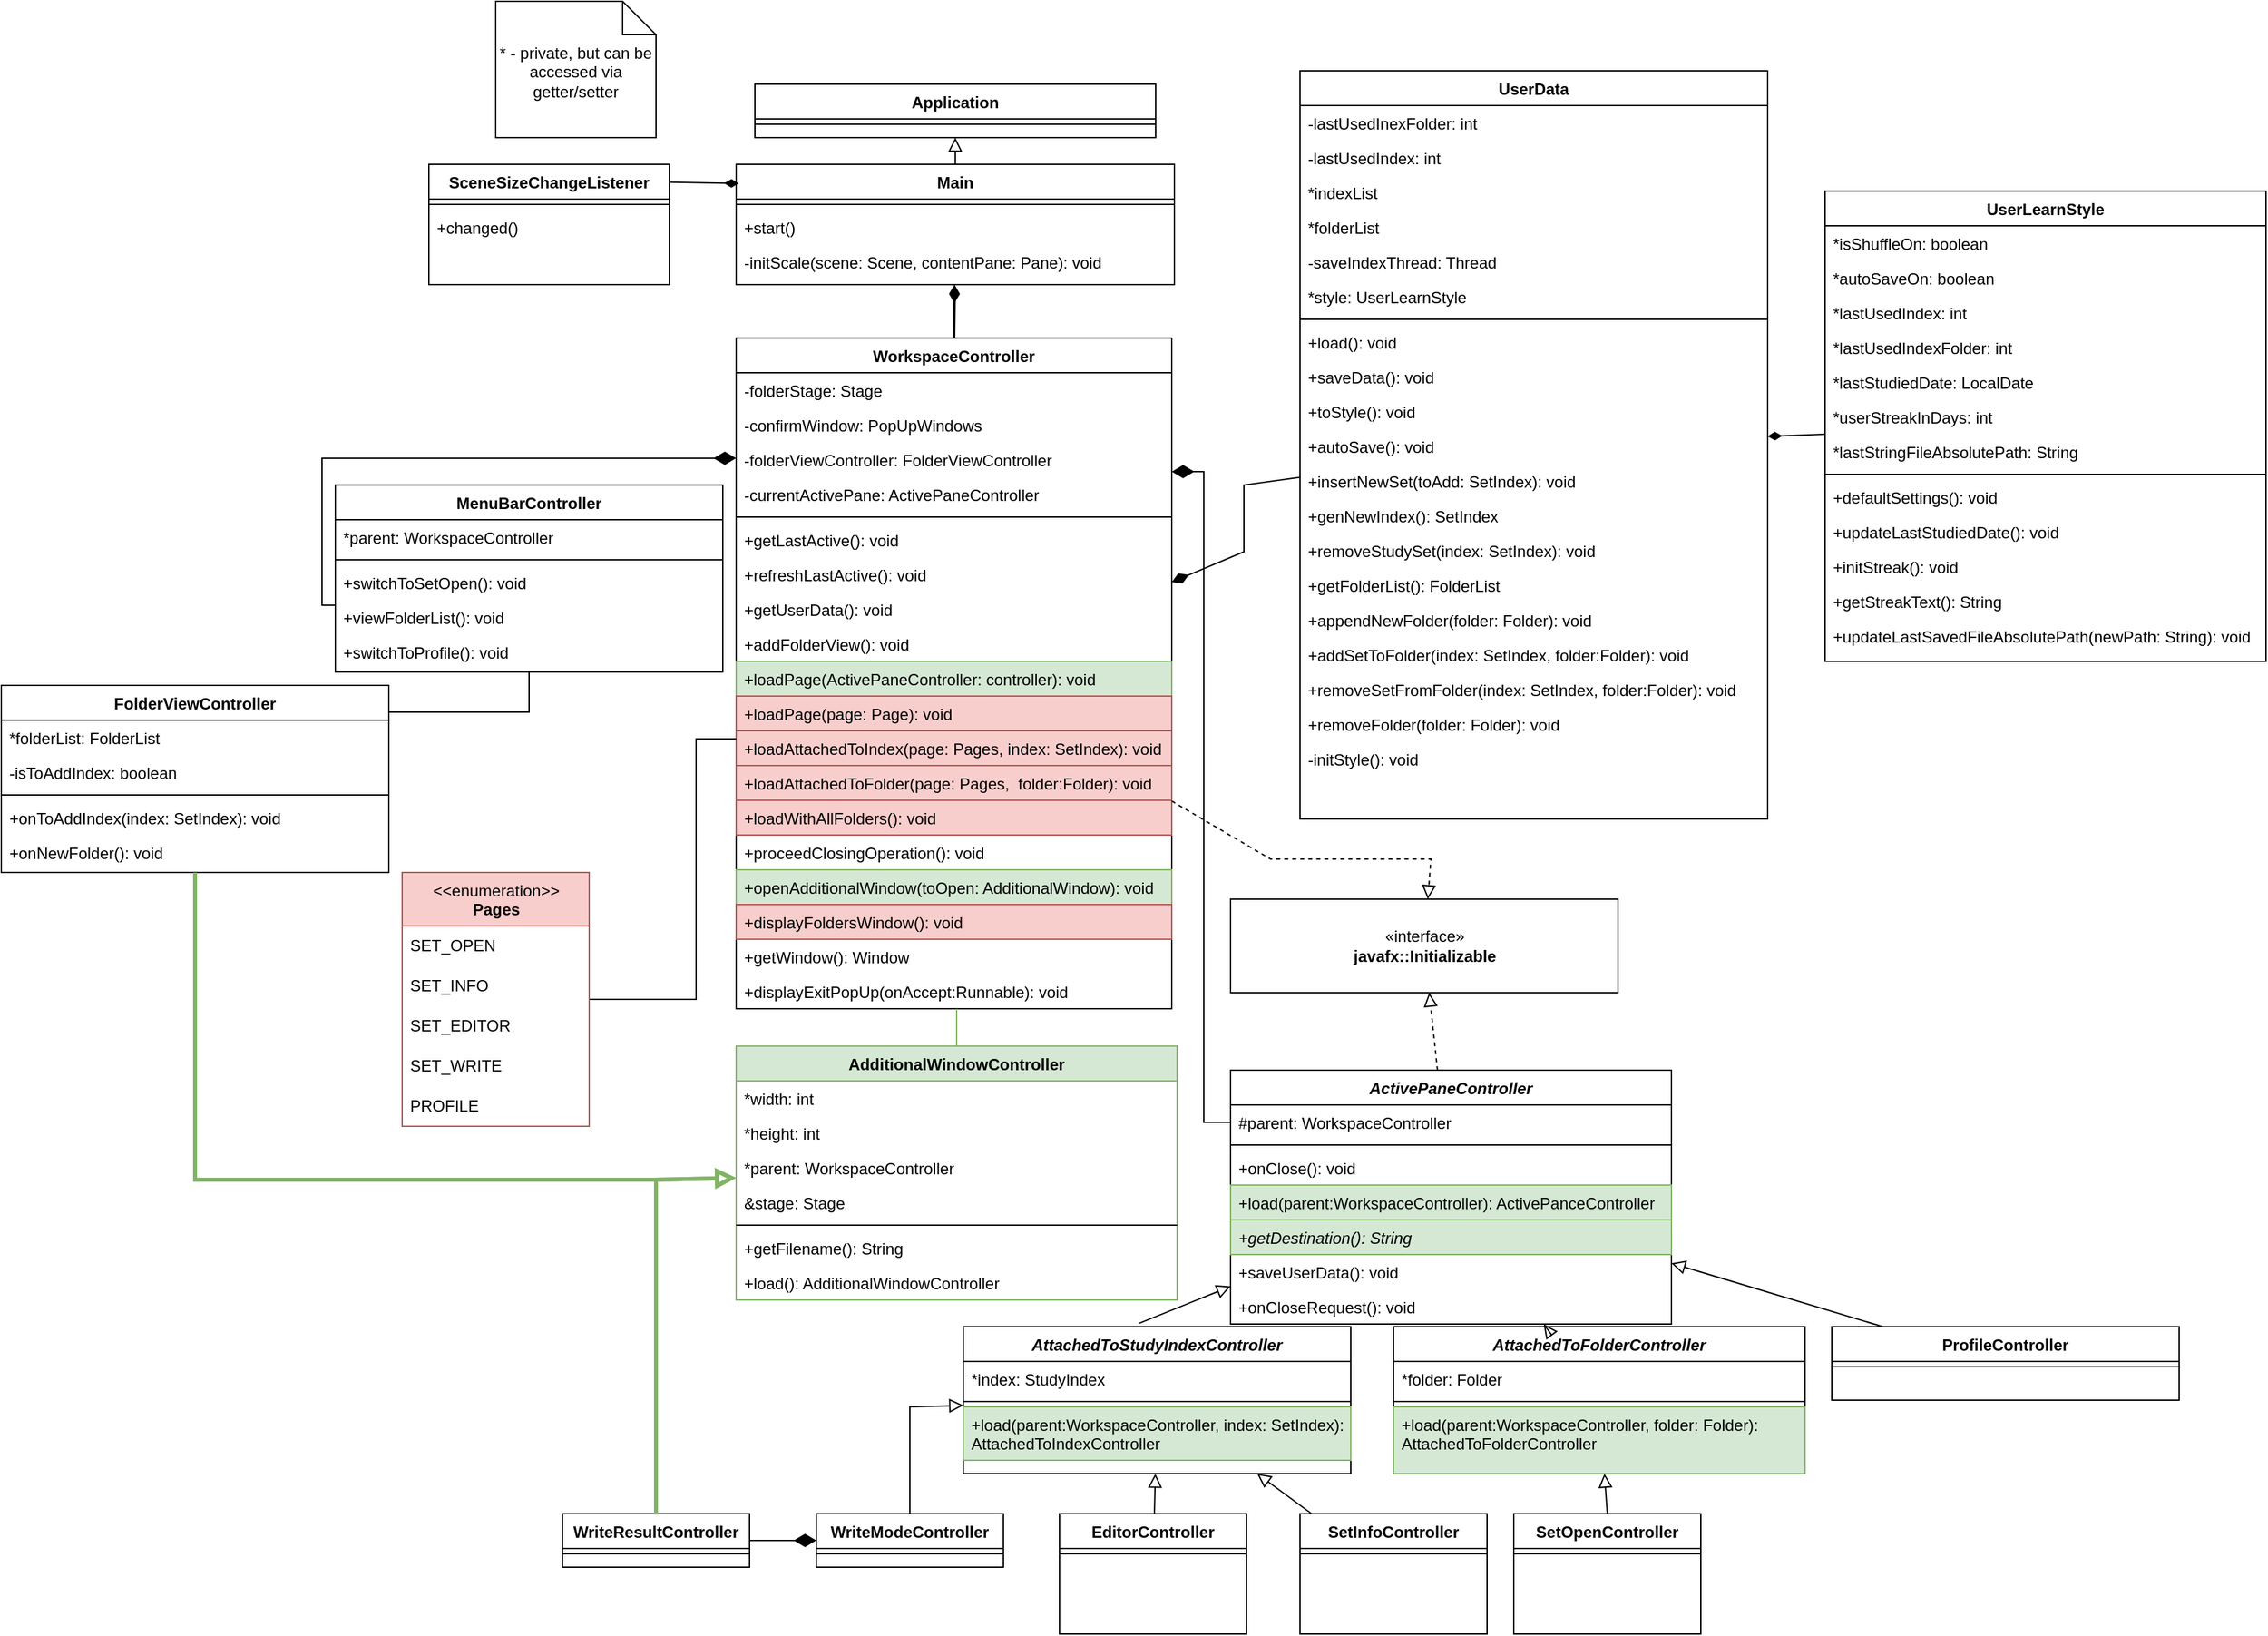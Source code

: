 <mxfile version="20.8.16" type="device" pages="4"><diagram id="C5RBs43oDa-KdzZeNtuy" name="ProjectStructure"><mxGraphModel dx="2307" dy="2035" grid="1" gridSize="10" guides="1" tooltips="1" connect="1" arrows="1" fold="1" page="1" pageScale="1" pageWidth="827" pageHeight="1169" math="0" shadow="0"><root><mxCell id="WIyWlLk6GJQsqaUBKTNV-0"/><mxCell id="WIyWlLk6GJQsqaUBKTNV-1" parent="WIyWlLk6GJQsqaUBKTNV-0"/><mxCell id="zkfFHV4jXpPFQw0GAbJ--0" value="WorkspaceController" style="swimlane;fontStyle=1;align=center;verticalAlign=top;childLayout=stackLayout;horizontal=1;startSize=26;horizontalStack=0;resizeParent=1;resizeLast=0;collapsible=1;marginBottom=0;rounded=0;shadow=0;strokeWidth=1;" parent="WIyWlLk6GJQsqaUBKTNV-1" vertex="1"><mxGeometry x="260" y="30" width="326" height="502" as="geometry"><mxRectangle x="220" y="120" width="160" height="26" as="alternateBounds"/></mxGeometry></mxCell><mxCell id="zkfFHV4jXpPFQw0GAbJ--3" value="-folderStage: Stage&#10;" style="text;align=left;verticalAlign=top;spacingLeft=4;spacingRight=4;overflow=hidden;rotatable=0;points=[[0,0.5],[1,0.5]];portConstraint=eastwest;rounded=0;shadow=0;html=0;" parent="zkfFHV4jXpPFQw0GAbJ--0" vertex="1"><mxGeometry y="26" width="326" height="26" as="geometry"/></mxCell><mxCell id="5hpvKJrUYZZvyV4vlpgB-10" value="-confirmWindow: PopUpWindows" style="text;align=left;verticalAlign=top;spacingLeft=4;spacingRight=4;overflow=hidden;rotatable=0;points=[[0,0.5],[1,0.5]];portConstraint=eastwest;rounded=0;shadow=0;html=0;" parent="zkfFHV4jXpPFQw0GAbJ--0" vertex="1"><mxGeometry y="52" width="326" height="26" as="geometry"/></mxCell><mxCell id="5hpvKJrUYZZvyV4vlpgB-11" value="-folderViewController: FolderViewController" style="text;align=left;verticalAlign=top;spacingLeft=4;spacingRight=4;overflow=hidden;rotatable=0;points=[[0,0.5],[1,0.5]];portConstraint=eastwest;rounded=0;shadow=0;html=0;" parent="zkfFHV4jXpPFQw0GAbJ--0" vertex="1"><mxGeometry y="78" width="326" height="26" as="geometry"/></mxCell><mxCell id="5hpvKJrUYZZvyV4vlpgB-12" value="-currentActivePane: ActivePaneController" style="text;align=left;verticalAlign=top;spacingLeft=4;spacingRight=4;overflow=hidden;rotatable=0;points=[[0,0.5],[1,0.5]];portConstraint=eastwest;rounded=0;shadow=0;html=0;" parent="zkfFHV4jXpPFQw0GAbJ--0" vertex="1"><mxGeometry y="104" width="326" height="26" as="geometry"/></mxCell><mxCell id="zkfFHV4jXpPFQw0GAbJ--4" value="" style="line;html=1;strokeWidth=1;align=left;verticalAlign=middle;spacingTop=-1;spacingLeft=3;spacingRight=3;rotatable=0;labelPosition=right;points=[];portConstraint=eastwest;" parent="zkfFHV4jXpPFQw0GAbJ--0" vertex="1"><mxGeometry y="130" width="326" height="8" as="geometry"/></mxCell><mxCell id="5hpvKJrUYZZvyV4vlpgB-25" value="+getLastActive(): void" style="text;align=left;verticalAlign=top;spacingLeft=4;spacingRight=4;overflow=hidden;rotatable=0;points=[[0,0.5],[1,0.5]];portConstraint=eastwest;" parent="zkfFHV4jXpPFQw0GAbJ--0" vertex="1"><mxGeometry y="138" width="326" height="26" as="geometry"/></mxCell><mxCell id="5hpvKJrUYZZvyV4vlpgB-26" value="+refreshLastActive(): void" style="text;align=left;verticalAlign=top;spacingLeft=4;spacingRight=4;overflow=hidden;rotatable=0;points=[[0,0.5],[1,0.5]];portConstraint=eastwest;" parent="zkfFHV4jXpPFQw0GAbJ--0" vertex="1"><mxGeometry y="164" width="326" height="26" as="geometry"/></mxCell><mxCell id="5hpvKJrUYZZvyV4vlpgB-49" value="+getUserData(): void" style="text;align=left;verticalAlign=top;spacingLeft=4;spacingRight=4;overflow=hidden;rotatable=0;points=[[0,0.5],[1,0.5]];portConstraint=eastwest;" parent="zkfFHV4jXpPFQw0GAbJ--0" vertex="1"><mxGeometry y="190" width="326" height="26" as="geometry"/></mxCell><mxCell id="5hpvKJrUYZZvyV4vlpgB-50" value="+addFolderView(): void" style="text;align=left;verticalAlign=top;spacingLeft=4;spacingRight=4;overflow=hidden;rotatable=0;points=[[0,0.5],[1,0.5]];portConstraint=eastwest;" parent="zkfFHV4jXpPFQw0GAbJ--0" vertex="1"><mxGeometry y="216" width="326" height="26" as="geometry"/></mxCell><mxCell id="5hpvKJrUYZZvyV4vlpgB-72" value="+loadPage(ActivePaneController: controller): void" style="text;align=left;verticalAlign=top;spacingLeft=4;spacingRight=4;overflow=hidden;rotatable=0;points=[[0,0.5],[1,0.5]];portConstraint=eastwest;fillColor=#d5e8d4;strokeColor=#82b366;" parent="zkfFHV4jXpPFQw0GAbJ--0" vertex="1"><mxGeometry y="242" width="326" height="26" as="geometry"/></mxCell><mxCell id="HpARr1EfnVGUyF4zf6sv-0" value="+loadPage(page: Page): void" style="text;align=left;verticalAlign=top;spacingLeft=4;spacingRight=4;overflow=hidden;rotatable=0;points=[[0,0.5],[1,0.5]];portConstraint=eastwest;fillColor=#f8cecc;strokeColor=#b85450;" parent="zkfFHV4jXpPFQw0GAbJ--0" vertex="1"><mxGeometry y="268" width="326" height="26" as="geometry"/></mxCell><mxCell id="5hpvKJrUYZZvyV4vlpgB-53" value="+loadAttachedToIndex(page: Pages, index: SetIndex): void" style="text;align=left;verticalAlign=top;spacingLeft=4;spacingRight=4;overflow=hidden;rotatable=0;points=[[0,0.5],[1,0.5]];portConstraint=eastwest;fillColor=#f8cecc;strokeColor=#b85450;" parent="zkfFHV4jXpPFQw0GAbJ--0" vertex="1"><mxGeometry y="294" width="326" height="26" as="geometry"/></mxCell><mxCell id="5hpvKJrUYZZvyV4vlpgB-52" value="+loadAttachedToFolder(page: Pages,  folder:Folder): void" style="text;align=left;verticalAlign=top;spacingLeft=4;spacingRight=4;overflow=hidden;rotatable=0;points=[[0,0.5],[1,0.5]];portConstraint=eastwest;fillColor=#f8cecc;strokeColor=#b85450;" parent="zkfFHV4jXpPFQw0GAbJ--0" vertex="1"><mxGeometry y="320" width="326" height="26" as="geometry"/></mxCell><mxCell id="5hpvKJrUYZZvyV4vlpgB-78" value="+loadWithAllFolders(): void" style="text;align=left;verticalAlign=top;spacingLeft=4;spacingRight=4;overflow=hidden;rotatable=0;points=[[0,0.5],[1,0.5]];portConstraint=eastwest;fillColor=#f8cecc;strokeColor=#b85450;" parent="zkfFHV4jXpPFQw0GAbJ--0" vertex="1"><mxGeometry y="346" width="326" height="26" as="geometry"/></mxCell><mxCell id="5hpvKJrUYZZvyV4vlpgB-74" value="+proceedClosingOperation(): void" style="text;align=left;verticalAlign=top;spacingLeft=4;spacingRight=4;overflow=hidden;rotatable=0;points=[[0,0.5],[1,0.5]];portConstraint=eastwest;" parent="zkfFHV4jXpPFQw0GAbJ--0" vertex="1"><mxGeometry y="372" width="326" height="26" as="geometry"/></mxCell><mxCell id="HRC-0G66JNtILnKOw27F-0" value="+openAdditionalWindow(toOpen: AdditionalWindow): void" style="text;align=left;verticalAlign=top;spacingLeft=4;spacingRight=4;overflow=hidden;rotatable=0;points=[[0,0.5],[1,0.5]];portConstraint=eastwest;fillColor=#d5e8d4;strokeColor=#82b366;" vertex="1" parent="zkfFHV4jXpPFQw0GAbJ--0"><mxGeometry y="398" width="326" height="26" as="geometry"/></mxCell><mxCell id="5hpvKJrUYZZvyV4vlpgB-79" value="+displayFoldersWindow(): void" style="text;align=left;verticalAlign=top;spacingLeft=4;spacingRight=4;overflow=hidden;rotatable=0;points=[[0,0.5],[1,0.5]];portConstraint=eastwest;fillColor=#f8cecc;strokeColor=#b85450;" parent="zkfFHV4jXpPFQw0GAbJ--0" vertex="1"><mxGeometry y="424" width="326" height="26" as="geometry"/></mxCell><mxCell id="5hpvKJrUYZZvyV4vlpgB-80" value="+getWindow(): Window" style="text;align=left;verticalAlign=top;spacingLeft=4;spacingRight=4;overflow=hidden;rotatable=0;points=[[0,0.5],[1,0.5]];portConstraint=eastwest;" parent="zkfFHV4jXpPFQw0GAbJ--0" vertex="1"><mxGeometry y="450" width="326" height="26" as="geometry"/></mxCell><mxCell id="5hpvKJrUYZZvyV4vlpgB-107" value="+displayExitPopUp(onAccept:Runnable): void" style="text;align=left;verticalAlign=top;spacingLeft=4;spacingRight=4;overflow=hidden;rotatable=0;points=[[0,0.5],[1,0.5]];portConstraint=eastwest;" parent="zkfFHV4jXpPFQw0GAbJ--0" vertex="1"><mxGeometry y="476" width="326" height="26" as="geometry"/></mxCell><mxCell id="5hpvKJrUYZZvyV4vlpgB-19" value="" style="endArrow=none;html=1;rounded=0;align=center;verticalAlign=bottom;labelBackgroundColor=none;startArrow=none;" parent="WIyWlLk6GJQsqaUBKTNV-1" edge="1"><mxGeometry relative="1" as="geometry"><mxPoint x="400" y="452" as="sourcePoint"/><mxPoint x="400" y="452" as="targetPoint"/></mxGeometry></mxCell><mxCell id="5hpvKJrUYZZvyV4vlpgB-139" value="Main" style="swimlane;fontStyle=1;align=center;verticalAlign=top;childLayout=stackLayout;horizontal=1;startSize=26;horizontalStack=0;resizeParent=1;resizeLast=0;collapsible=1;marginBottom=0;rounded=0;shadow=0;strokeWidth=1;" parent="WIyWlLk6GJQsqaUBKTNV-1" vertex="1"><mxGeometry x="260" y="-100" width="328" height="90" as="geometry"><mxRectangle x="220" y="120" width="160" height="26" as="alternateBounds"/></mxGeometry></mxCell><mxCell id="5hpvKJrUYZZvyV4vlpgB-141" value="" style="line;html=1;strokeWidth=1;align=left;verticalAlign=middle;spacingTop=-1;spacingLeft=3;spacingRight=3;rotatable=0;labelPosition=right;points=[];portConstraint=eastwest;" parent="5hpvKJrUYZZvyV4vlpgB-139" vertex="1"><mxGeometry y="26" width="328" height="8" as="geometry"/></mxCell><mxCell id="5hpvKJrUYZZvyV4vlpgB-142" value="+start()" style="text;align=left;verticalAlign=top;spacingLeft=4;spacingRight=4;overflow=hidden;rotatable=0;points=[[0,0.5],[1,0.5]];portConstraint=eastwest;" parent="5hpvKJrUYZZvyV4vlpgB-139" vertex="1"><mxGeometry y="34" width="328" height="26" as="geometry"/></mxCell><mxCell id="e_q_zcq5vwAyU7Adf5z8-7" value="-initScale(scene: Scene, contentPane: Pane): void" style="text;align=left;verticalAlign=top;spacingLeft=4;spacingRight=4;overflow=hidden;rotatable=0;points=[[0,0.5],[1,0.5]];portConstraint=eastwest;" parent="5hpvKJrUYZZvyV4vlpgB-139" vertex="1"><mxGeometry y="60" width="328" height="26" as="geometry"/></mxCell><mxCell id="5hpvKJrUYZZvyV4vlpgB-143" value="" style="endArrow=diamondThin;startArrow=none;endFill=1;startFill=0;endSize=8;html=1;verticalAlign=bottom;labelBackgroundColor=none;strokeWidth=2;rounded=0;exitX=0.5;exitY=0;exitDx=0;exitDy=0;" parent="WIyWlLk6GJQsqaUBKTNV-1" source="zkfFHV4jXpPFQw0GAbJ--0" target="5hpvKJrUYZZvyV4vlpgB-139" edge="1"><mxGeometry width="160" relative="1" as="geometry"><mxPoint x="460" y="10" as="sourcePoint"/><mxPoint x="438" y="-10" as="targetPoint"/></mxGeometry></mxCell><mxCell id="5hpvKJrUYZZvyV4vlpgB-144" value="" style="endArrow=none;startArrow=diamondThin;endFill=0;startFill=1;html=1;verticalAlign=bottom;labelBackgroundColor=none;strokeWidth=1;startSize=8;endSize=8;rounded=0;exitX=0.006;exitY=0.159;exitDx=0;exitDy=0;exitPerimeter=0;entryX=1;entryY=0.149;entryDx=0;entryDy=0;entryPerimeter=0;" parent="WIyWlLk6GJQsqaUBKTNV-1" source="5hpvKJrUYZZvyV4vlpgB-139" target="5hpvKJrUYZZvyV4vlpgB-145" edge="1"><mxGeometry width="160" relative="1" as="geometry"><mxPoint x="130" y="10" as="sourcePoint"/><mxPoint x="150" y="-43" as="targetPoint"/></mxGeometry></mxCell><mxCell id="5hpvKJrUYZZvyV4vlpgB-145" value="SceneSizeChangeListener" style="swimlane;fontStyle=1;align=center;verticalAlign=top;childLayout=stackLayout;horizontal=1;startSize=26;horizontalStack=0;resizeParent=1;resizeLast=0;collapsible=1;marginBottom=0;rounded=0;shadow=0;strokeWidth=1;" parent="WIyWlLk6GJQsqaUBKTNV-1" vertex="1"><mxGeometry x="30" y="-100" width="180" height="90" as="geometry"><mxRectangle x="220" y="120" width="160" height="26" as="alternateBounds"/></mxGeometry></mxCell><mxCell id="5hpvKJrUYZZvyV4vlpgB-147" value="" style="line;html=1;strokeWidth=1;align=left;verticalAlign=middle;spacingTop=-1;spacingLeft=3;spacingRight=3;rotatable=0;labelPosition=right;points=[];portConstraint=eastwest;" parent="5hpvKJrUYZZvyV4vlpgB-145" vertex="1"><mxGeometry y="26" width="180" height="8" as="geometry"/></mxCell><mxCell id="5hpvKJrUYZZvyV4vlpgB-148" value="+changed()" style="text;align=left;verticalAlign=top;spacingLeft=4;spacingRight=4;overflow=hidden;rotatable=0;points=[[0,0.5],[1,0.5]];portConstraint=eastwest;" parent="5hpvKJrUYZZvyV4vlpgB-145" vertex="1"><mxGeometry y="34" width="180" height="26" as="geometry"/></mxCell><mxCell id="5hpvKJrUYZZvyV4vlpgB-151" value="ActivePaneController" style="swimlane;fontStyle=3;align=center;verticalAlign=top;childLayout=stackLayout;horizontal=1;startSize=26;horizontalStack=0;resizeParent=1;resizeLast=0;collapsible=1;marginBottom=0;rounded=0;shadow=0;strokeWidth=1;" parent="WIyWlLk6GJQsqaUBKTNV-1" vertex="1"><mxGeometry x="630" y="578" width="330" height="190" as="geometry"><mxRectangle x="220" y="120" width="160" height="26" as="alternateBounds"/></mxGeometry></mxCell><mxCell id="5hpvKJrUYZZvyV4vlpgB-216" value="#parent: WorkspaceController" style="text;align=left;verticalAlign=top;spacingLeft=4;spacingRight=4;overflow=hidden;rotatable=0;points=[[0,0.5],[1,0.5]];portConstraint=eastwest;rounded=0;shadow=0;html=0;" parent="5hpvKJrUYZZvyV4vlpgB-151" vertex="1"><mxGeometry y="26" width="330" height="26" as="geometry"/></mxCell><mxCell id="5hpvKJrUYZZvyV4vlpgB-153" value="" style="line;html=1;strokeWidth=1;align=left;verticalAlign=middle;spacingTop=-1;spacingLeft=3;spacingRight=3;rotatable=0;labelPosition=right;points=[];portConstraint=eastwest;" parent="5hpvKJrUYZZvyV4vlpgB-151" vertex="1"><mxGeometry y="52" width="330" height="8" as="geometry"/></mxCell><mxCell id="5hpvKJrUYZZvyV4vlpgB-155" value="+onClose(): void" style="text;align=left;verticalAlign=top;spacingLeft=4;spacingRight=4;overflow=hidden;rotatable=0;points=[[0,0.5],[1,0.5]];portConstraint=eastwest;" parent="5hpvKJrUYZZvyV4vlpgB-151" vertex="1"><mxGeometry y="60" width="330" height="26" as="geometry"/></mxCell><mxCell id="HpARr1EfnVGUyF4zf6sv-1" value="+load(parent:WorkspaceController): ActivePanceController&#10;" style="text;align=left;verticalAlign=top;spacingLeft=4;spacingRight=4;overflow=hidden;rotatable=0;points=[[0,0.5],[1,0.5]];portConstraint=eastwest;fillColor=#d5e8d4;strokeColor=#82b366;" parent="5hpvKJrUYZZvyV4vlpgB-151" vertex="1"><mxGeometry y="86" width="330" height="26" as="geometry"/></mxCell><mxCell id="ln0Z-fqtVmgrQq7Z_ZXV-0" value="+getDestination(): String" style="text;align=left;verticalAlign=top;spacingLeft=4;spacingRight=4;overflow=hidden;rotatable=0;points=[[0,0.5],[1,0.5]];portConstraint=eastwest;fillColor=#d5e8d4;strokeColor=#82b366;fontStyle=2" parent="5hpvKJrUYZZvyV4vlpgB-151" vertex="1"><mxGeometry y="112" width="330" height="26" as="geometry"/></mxCell><mxCell id="do6eTsNR6xDmNfSXoR9h-0" value="+saveUserData(): void" style="text;align=left;verticalAlign=top;spacingLeft=4;spacingRight=4;overflow=hidden;rotatable=0;points=[[0,0.5],[1,0.5]];portConstraint=eastwest;" parent="5hpvKJrUYZZvyV4vlpgB-151" vertex="1"><mxGeometry y="138" width="330" height="26" as="geometry"/></mxCell><mxCell id="5hpvKJrUYZZvyV4vlpgB-156" value="+onCloseRequest(): void" style="text;align=left;verticalAlign=top;spacingLeft=4;spacingRight=4;overflow=hidden;rotatable=0;points=[[0,0.5],[1,0.5]];portConstraint=eastwest;" parent="5hpvKJrUYZZvyV4vlpgB-151" vertex="1"><mxGeometry y="164" width="330" height="26" as="geometry"/></mxCell><mxCell id="5hpvKJrUYZZvyV4vlpgB-161" value="" style="endArrow=block;html=1;rounded=0;align=center;verticalAlign=bottom;endFill=0;labelBackgroundColor=none;endSize=8;exitX=0.454;exitY=-0.023;exitDx=0;exitDy=0;exitPerimeter=0;" parent="WIyWlLk6GJQsqaUBKTNV-1" source="5hpvKJrUYZZvyV4vlpgB-163" target="5hpvKJrUYZZvyV4vlpgB-151" edge="1"><mxGeometry relative="1" as="geometry"><mxPoint x="660" y="760" as="sourcePoint"/><mxPoint x="820" y="760" as="targetPoint"/></mxGeometry></mxCell><mxCell id="5hpvKJrUYZZvyV4vlpgB-163" value="AttachedToStudyIndexController" style="swimlane;fontStyle=3;align=center;verticalAlign=top;childLayout=stackLayout;horizontal=1;startSize=26;horizontalStack=0;resizeParent=1;resizeLast=0;collapsible=1;marginBottom=0;rounded=0;shadow=0;strokeWidth=1;" parent="WIyWlLk6GJQsqaUBKTNV-1" vertex="1"><mxGeometry x="430" y="770" width="290" height="110" as="geometry"><mxRectangle x="220" y="120" width="160" height="26" as="alternateBounds"/></mxGeometry></mxCell><mxCell id="5hpvKJrUYZZvyV4vlpgB-164" value="*index: StudyIndex" style="text;align=left;verticalAlign=top;spacingLeft=4;spacingRight=4;overflow=hidden;rotatable=0;points=[[0,0.5],[1,0.5]];portConstraint=eastwest;rounded=0;shadow=0;html=0;" parent="5hpvKJrUYZZvyV4vlpgB-163" vertex="1"><mxGeometry y="26" width="290" height="26" as="geometry"/></mxCell><mxCell id="5hpvKJrUYZZvyV4vlpgB-165" value="" style="line;html=1;strokeWidth=1;align=left;verticalAlign=middle;spacingTop=-1;spacingLeft=3;spacingRight=3;rotatable=0;labelPosition=right;points=[];portConstraint=eastwest;" parent="5hpvKJrUYZZvyV4vlpgB-163" vertex="1"><mxGeometry y="52" width="290" height="8" as="geometry"/></mxCell><mxCell id="HpARr1EfnVGUyF4zf6sv-2" value="+load(parent:WorkspaceController, index: SetIndex):&#10;AttachedToIndexController" style="text;align=left;verticalAlign=top;spacingLeft=4;spacingRight=4;overflow=hidden;rotatable=0;points=[[0,0.5],[1,0.5]];portConstraint=eastwest;fillColor=#d5e8d4;strokeColor=#82b366;" parent="5hpvKJrUYZZvyV4vlpgB-163" vertex="1"><mxGeometry y="60" width="290" height="40" as="geometry"/></mxCell><mxCell id="5hpvKJrUYZZvyV4vlpgB-169" value="AttachedToFolderController" style="swimlane;fontStyle=3;align=center;verticalAlign=top;childLayout=stackLayout;horizontal=1;startSize=26;horizontalStack=0;resizeParent=1;resizeLast=0;collapsible=1;marginBottom=0;rounded=0;shadow=0;strokeWidth=1;" parent="WIyWlLk6GJQsqaUBKTNV-1" vertex="1"><mxGeometry x="752" y="770" width="308" height="110" as="geometry"><mxRectangle x="220" y="120" width="160" height="26" as="alternateBounds"/></mxGeometry></mxCell><mxCell id="5hpvKJrUYZZvyV4vlpgB-170" value="*folder: Folder" style="text;align=left;verticalAlign=top;spacingLeft=4;spacingRight=4;overflow=hidden;rotatable=0;points=[[0,0.5],[1,0.5]];portConstraint=eastwest;rounded=0;shadow=0;html=0;" parent="5hpvKJrUYZZvyV4vlpgB-169" vertex="1"><mxGeometry y="26" width="308" height="26" as="geometry"/></mxCell><mxCell id="5hpvKJrUYZZvyV4vlpgB-171" value="" style="line;html=1;strokeWidth=1;align=left;verticalAlign=middle;spacingTop=-1;spacingLeft=3;spacingRight=3;rotatable=0;labelPosition=right;points=[];portConstraint=eastwest;" parent="5hpvKJrUYZZvyV4vlpgB-169" vertex="1"><mxGeometry y="52" width="308" height="8" as="geometry"/></mxCell><mxCell id="HpARr1EfnVGUyF4zf6sv-3" value="+load(parent:WorkspaceController, folder: Folder):&#10;AttachedToFolderController" style="text;align=left;verticalAlign=top;spacingLeft=4;spacingRight=4;overflow=hidden;rotatable=0;points=[[0,0.5],[1,0.5]];portConstraint=eastwest;fillColor=#d5e8d4;strokeColor=#82b366;" parent="5hpvKJrUYZZvyV4vlpgB-169" vertex="1"><mxGeometry y="60" width="308" height="50" as="geometry"/></mxCell><mxCell id="5hpvKJrUYZZvyV4vlpgB-174" value="" style="endArrow=block;html=1;rounded=0;align=center;verticalAlign=bottom;endFill=0;labelBackgroundColor=none;endSize=8;" parent="WIyWlLk6GJQsqaUBKTNV-1" source="5hpvKJrUYZZvyV4vlpgB-169" target="5hpvKJrUYZZvyV4vlpgB-151" edge="1"><mxGeometry relative="1" as="geometry"><mxPoint x="920.0" y="770.004" as="sourcePoint"/><mxPoint x="989.437" y="692.58" as="targetPoint"/></mxGeometry></mxCell><mxCell id="5hpvKJrUYZZvyV4vlpgB-175" value="EditorController" style="swimlane;fontStyle=1;align=center;verticalAlign=top;childLayout=stackLayout;horizontal=1;startSize=26;horizontalStack=0;resizeParent=1;resizeLast=0;collapsible=1;marginBottom=0;rounded=0;shadow=0;strokeWidth=1;" parent="WIyWlLk6GJQsqaUBKTNV-1" vertex="1"><mxGeometry x="502" y="910" width="140" height="90" as="geometry"><mxRectangle x="220" y="120" width="160" height="26" as="alternateBounds"/></mxGeometry></mxCell><mxCell id="5hpvKJrUYZZvyV4vlpgB-177" value="" style="line;html=1;strokeWidth=1;align=left;verticalAlign=middle;spacingTop=-1;spacingLeft=3;spacingRight=3;rotatable=0;labelPosition=right;points=[];portConstraint=eastwest;" parent="5hpvKJrUYZZvyV4vlpgB-175" vertex="1"><mxGeometry y="26" width="140" height="8" as="geometry"/></mxCell><mxCell id="5hpvKJrUYZZvyV4vlpgB-180" value="ProfileController" style="swimlane;fontStyle=1;align=center;verticalAlign=top;childLayout=stackLayout;horizontal=1;startSize=26;horizontalStack=0;resizeParent=1;resizeLast=0;collapsible=1;marginBottom=0;rounded=0;shadow=0;strokeWidth=1;" parent="WIyWlLk6GJQsqaUBKTNV-1" vertex="1"><mxGeometry x="1080" y="770" width="260" height="55" as="geometry"><mxRectangle x="220" y="120" width="160" height="26" as="alternateBounds"/></mxGeometry></mxCell><mxCell id="5hpvKJrUYZZvyV4vlpgB-182" value="" style="line;html=1;strokeWidth=1;align=left;verticalAlign=middle;spacingTop=-1;spacingLeft=3;spacingRight=3;rotatable=0;labelPosition=right;points=[];portConstraint=eastwest;" parent="5hpvKJrUYZZvyV4vlpgB-180" vertex="1"><mxGeometry y="26" width="260" height="8" as="geometry"/></mxCell><mxCell id="5hpvKJrUYZZvyV4vlpgB-184" value="SetInfoController" style="swimlane;fontStyle=1;align=center;verticalAlign=top;childLayout=stackLayout;horizontal=1;startSize=26;horizontalStack=0;resizeParent=1;resizeLast=0;collapsible=1;marginBottom=0;rounded=0;shadow=0;strokeWidth=1;" parent="WIyWlLk6GJQsqaUBKTNV-1" vertex="1"><mxGeometry x="682" y="910" width="140" height="90" as="geometry"><mxRectangle x="220" y="120" width="160" height="26" as="alternateBounds"/></mxGeometry></mxCell><mxCell id="5hpvKJrUYZZvyV4vlpgB-186" value="" style="line;html=1;strokeWidth=1;align=left;verticalAlign=middle;spacingTop=-1;spacingLeft=3;spacingRight=3;rotatable=0;labelPosition=right;points=[];portConstraint=eastwest;" parent="5hpvKJrUYZZvyV4vlpgB-184" vertex="1"><mxGeometry y="26" width="140" height="8" as="geometry"/></mxCell><mxCell id="5hpvKJrUYZZvyV4vlpgB-189" value="" style="endArrow=block;html=1;rounded=0;align=center;verticalAlign=bottom;endFill=0;labelBackgroundColor=none;endSize=8;" parent="WIyWlLk6GJQsqaUBKTNV-1" source="5hpvKJrUYZZvyV4vlpgB-175" target="5hpvKJrUYZZvyV4vlpgB-163" edge="1"><mxGeometry relative="1" as="geometry"><mxPoint x="355.28" y="993.714" as="sourcePoint"/><mxPoint x="607.34" y="859.172" as="targetPoint"/></mxGeometry></mxCell><mxCell id="5hpvKJrUYZZvyV4vlpgB-190" value="" style="endArrow=block;html=1;rounded=0;align=center;verticalAlign=bottom;endFill=0;labelBackgroundColor=none;endSize=8;" parent="WIyWlLk6GJQsqaUBKTNV-1" source="5hpvKJrUYZZvyV4vlpgB-184" target="5hpvKJrUYZZvyV4vlpgB-163" edge="1"><mxGeometry relative="1" as="geometry"><mxPoint x="594.108" y="920" as="sourcePoint"/><mxPoint x="617.34" y="895.172" as="targetPoint"/></mxGeometry></mxCell><mxCell id="5hpvKJrUYZZvyV4vlpgB-194" value="" style="endArrow=block;html=1;rounded=0;align=center;verticalAlign=bottom;endFill=0;labelBackgroundColor=none;endSize=8;" parent="WIyWlLk6GJQsqaUBKTNV-1" source="5hpvKJrUYZZvyV4vlpgB-180" target="5hpvKJrUYZZvyV4vlpgB-151" edge="1"><mxGeometry relative="1" as="geometry"><mxPoint x="1040.837" y="720" as="sourcePoint"/><mxPoint x="970.003" y="640" as="targetPoint"/></mxGeometry></mxCell><mxCell id="5hpvKJrUYZZvyV4vlpgB-196" value="SetOpenController" style="swimlane;fontStyle=1;align=center;verticalAlign=top;childLayout=stackLayout;horizontal=1;startSize=26;horizontalStack=0;resizeParent=1;resizeLast=0;collapsible=1;marginBottom=0;rounded=0;shadow=0;strokeWidth=1;" parent="WIyWlLk6GJQsqaUBKTNV-1" vertex="1"><mxGeometry x="842" y="910" width="140" height="90" as="geometry"><mxRectangle x="220" y="120" width="160" height="26" as="alternateBounds"/></mxGeometry></mxCell><mxCell id="5hpvKJrUYZZvyV4vlpgB-198" value="" style="line;html=1;strokeWidth=1;align=left;verticalAlign=middle;spacingTop=-1;spacingLeft=3;spacingRight=3;rotatable=0;labelPosition=right;points=[];portConstraint=eastwest;" parent="5hpvKJrUYZZvyV4vlpgB-196" vertex="1"><mxGeometry y="26" width="140" height="8" as="geometry"/></mxCell><mxCell id="5hpvKJrUYZZvyV4vlpgB-200" value="" style="endArrow=block;html=1;rounded=0;align=center;verticalAlign=bottom;endFill=0;labelBackgroundColor=none;endSize=8;exitX=0.5;exitY=0;exitDx=0;exitDy=0;" parent="WIyWlLk6GJQsqaUBKTNV-1" source="5hpvKJrUYZZvyV4vlpgB-196" target="5hpvKJrUYZZvyV4vlpgB-169" edge="1"><mxGeometry relative="1" as="geometry"><mxPoint x="675.837" y="920" as="sourcePoint"/><mxPoint x="910.65" y="856.806" as="targetPoint"/></mxGeometry></mxCell><mxCell id="5hpvKJrUYZZvyV4vlpgB-201" value="WriteModeController" style="swimlane;fontStyle=1;align=center;verticalAlign=top;childLayout=stackLayout;horizontal=1;startSize=26;horizontalStack=0;resizeParent=1;resizeLast=0;collapsible=1;marginBottom=0;rounded=0;shadow=0;strokeWidth=1;" parent="WIyWlLk6GJQsqaUBKTNV-1" vertex="1"><mxGeometry x="320" y="910" width="140" height="40" as="geometry"><mxRectangle x="220" y="120" width="160" height="26" as="alternateBounds"/></mxGeometry></mxCell><mxCell id="5hpvKJrUYZZvyV4vlpgB-203" value="" style="line;html=1;strokeWidth=1;align=left;verticalAlign=middle;spacingTop=-1;spacingLeft=3;spacingRight=3;rotatable=0;labelPosition=right;points=[];portConstraint=eastwest;" parent="5hpvKJrUYZZvyV4vlpgB-201" vertex="1"><mxGeometry y="26" width="140" height="8" as="geometry"/></mxCell><mxCell id="5hpvKJrUYZZvyV4vlpgB-205" value="" style="endArrow=block;html=1;rounded=0;align=center;verticalAlign=bottom;endFill=0;labelBackgroundColor=none;endSize=8;exitX=0.5;exitY=0;exitDx=0;exitDy=0;" parent="WIyWlLk6GJQsqaUBKTNV-1" source="5hpvKJrUYZZvyV4vlpgB-201" target="5hpvKJrUYZZvyV4vlpgB-163" edge="1"><mxGeometry relative="1" as="geometry"><mxPoint x="594.108" y="920" as="sourcePoint"/><mxPoint x="512" y="843" as="targetPoint"/><Array as="points"><mxPoint x="390" y="830"/></Array></mxGeometry></mxCell><mxCell id="5hpvKJrUYZZvyV4vlpgB-206" value="WriteResultController" style="swimlane;fontStyle=1;align=center;verticalAlign=top;childLayout=stackLayout;horizontal=1;startSize=26;horizontalStack=0;resizeParent=1;resizeLast=0;collapsible=1;marginBottom=0;rounded=0;shadow=0;strokeWidth=1;" parent="WIyWlLk6GJQsqaUBKTNV-1" vertex="1"><mxGeometry x="130" y="910" width="140" height="40" as="geometry"><mxRectangle x="220" y="120" width="160" height="26" as="alternateBounds"/></mxGeometry></mxCell><mxCell id="5hpvKJrUYZZvyV4vlpgB-208" value="" style="line;html=1;strokeWidth=1;align=left;verticalAlign=middle;spacingTop=-1;spacingLeft=3;spacingRight=3;rotatable=0;labelPosition=right;points=[];portConstraint=eastwest;" parent="5hpvKJrUYZZvyV4vlpgB-206" vertex="1"><mxGeometry y="26" width="140" height="8" as="geometry"/></mxCell><mxCell id="5hpvKJrUYZZvyV4vlpgB-210" value="MenuBarController" style="swimlane;fontStyle=1;align=center;verticalAlign=top;childLayout=stackLayout;horizontal=1;startSize=26;horizontalStack=0;resizeParent=1;resizeLast=0;collapsible=1;marginBottom=0;rounded=0;shadow=0;strokeWidth=1;" parent="WIyWlLk6GJQsqaUBKTNV-1" vertex="1"><mxGeometry x="-40" y="140" width="290" height="140" as="geometry"><mxRectangle x="220" y="120" width="160" height="26" as="alternateBounds"/></mxGeometry></mxCell><mxCell id="5hpvKJrUYZZvyV4vlpgB-212" value="*parent: WorkspaceController" style="text;align=left;verticalAlign=top;spacingLeft=4;spacingRight=4;overflow=hidden;rotatable=0;points=[[0,0.5],[1,0.5]];portConstraint=eastwest;" parent="5hpvKJrUYZZvyV4vlpgB-210" vertex="1"><mxGeometry y="26" width="290" height="26" as="geometry"/></mxCell><mxCell id="5hpvKJrUYZZvyV4vlpgB-211" value="" style="line;html=1;strokeWidth=1;align=left;verticalAlign=middle;spacingTop=-1;spacingLeft=3;spacingRight=3;rotatable=0;labelPosition=right;points=[];portConstraint=eastwest;" parent="5hpvKJrUYZZvyV4vlpgB-210" vertex="1"><mxGeometry y="52" width="290" height="8" as="geometry"/></mxCell><mxCell id="5hpvKJrUYZZvyV4vlpgB-218" value="+switchToSetOpen(): void" style="text;align=left;verticalAlign=top;spacingLeft=4;spacingRight=4;overflow=hidden;rotatable=0;points=[[0,0.5],[1,0.5]];portConstraint=eastwest;" parent="5hpvKJrUYZZvyV4vlpgB-210" vertex="1"><mxGeometry y="60" width="290" height="26" as="geometry"/></mxCell><mxCell id="5hpvKJrUYZZvyV4vlpgB-219" value="+viewFolderList(): void" style="text;align=left;verticalAlign=top;spacingLeft=4;spacingRight=4;overflow=hidden;rotatable=0;points=[[0,0.5],[1,0.5]];portConstraint=eastwest;" parent="5hpvKJrUYZZvyV4vlpgB-210" vertex="1"><mxGeometry y="86" width="290" height="26" as="geometry"/></mxCell><mxCell id="5hpvKJrUYZZvyV4vlpgB-221" value="+switchToProfile(): void" style="text;align=left;verticalAlign=top;spacingLeft=4;spacingRight=4;overflow=hidden;rotatable=0;points=[[0,0.5],[1,0.5]];portConstraint=eastwest;" parent="5hpvKJrUYZZvyV4vlpgB-210" vertex="1"><mxGeometry y="112" width="290" height="26" as="geometry"/></mxCell><mxCell id="5hpvKJrUYZZvyV4vlpgB-223" value="" style="endArrow=none;html=1;endSize=12;startArrow=diamondThin;startSize=14;startFill=1;edgeStyle=orthogonalEdgeStyle;align=center;verticalAlign=bottom;endFill=0;rounded=0;" parent="WIyWlLk6GJQsqaUBKTNV-1" source="5hpvKJrUYZZvyV4vlpgB-201" edge="1" target="5hpvKJrUYZZvyV4vlpgB-206"><mxGeometry y="3" relative="1" as="geometry"><mxPoint x="132" y="1000" as="sourcePoint"/><mxPoint x="390" y="1030" as="targetPoint"/><Array as="points"/><mxPoint as="offset"/></mxGeometry></mxCell><mxCell id="5hpvKJrUYZZvyV4vlpgB-224" value="" style="endArrow=none;html=1;endSize=12;startArrow=diamondThin;startSize=14;startFill=1;edgeStyle=orthogonalEdgeStyle;align=center;verticalAlign=bottom;endFill=0;rounded=0;entryX=0;entryY=0.5;entryDx=0;entryDy=0;" parent="WIyWlLk6GJQsqaUBKTNV-1" source="zkfFHV4jXpPFQw0GAbJ--0" target="5hpvKJrUYZZvyV4vlpgB-212" edge="1"><mxGeometry y="3" relative="1" as="geometry"><mxPoint x="610" y="130" as="sourcePoint"/><mxPoint x="620" y="430" as="targetPoint"/><Array as="points"><mxPoint x="-50" y="120"/><mxPoint x="-50" y="230"/><mxPoint x="-40" y="230"/></Array><mxPoint as="offset"/></mxGeometry></mxCell><mxCell id="5hpvKJrUYZZvyV4vlpgB-225" value="" style="endArrow=none;html=1;endSize=12;startArrow=diamondThin;startSize=14;startFill=1;edgeStyle=orthogonalEdgeStyle;align=center;verticalAlign=bottom;endFill=0;rounded=0;entryX=0;entryY=0.5;entryDx=0;entryDy=0;" parent="WIyWlLk6GJQsqaUBKTNV-1" source="zkfFHV4jXpPFQw0GAbJ--0" target="5hpvKJrUYZZvyV4vlpgB-216" edge="1"><mxGeometry y="3" relative="1" as="geometry"><mxPoint x="640" y="60" as="sourcePoint"/><mxPoint x="724.92" y="459" as="targetPoint"/><Array as="points"><mxPoint x="610" y="130"/><mxPoint x="610" y="617"/></Array><mxPoint as="offset"/></mxGeometry></mxCell><mxCell id="5hpvKJrUYZZvyV4vlpgB-226" value="UserData" style="swimlane;fontStyle=1;align=center;verticalAlign=top;childLayout=stackLayout;horizontal=1;startSize=26;horizontalStack=0;resizeParent=1;resizeLast=0;collapsible=1;marginBottom=0;rounded=0;shadow=0;strokeWidth=1;" parent="WIyWlLk6GJQsqaUBKTNV-1" vertex="1"><mxGeometry x="682" y="-170" width="350" height="560" as="geometry"><mxRectangle x="220" y="120" width="160" height="26" as="alternateBounds"/></mxGeometry></mxCell><mxCell id="5hpvKJrUYZZvyV4vlpgB-227" value="-lastUsedInexFolder: int" style="text;align=left;verticalAlign=top;spacingLeft=4;spacingRight=4;overflow=hidden;rotatable=0;points=[[0,0.5],[1,0.5]];portConstraint=eastwest;rounded=0;shadow=0;html=0;" parent="5hpvKJrUYZZvyV4vlpgB-226" vertex="1"><mxGeometry y="26" width="350" height="26" as="geometry"/></mxCell><mxCell id="5hpvKJrUYZZvyV4vlpgB-234" value="-lastUsedIndex: int" style="text;align=left;verticalAlign=top;spacingLeft=4;spacingRight=4;overflow=hidden;rotatable=0;points=[[0,0.5],[1,0.5]];portConstraint=eastwest;rounded=0;shadow=0;html=0;" parent="5hpvKJrUYZZvyV4vlpgB-226" vertex="1"><mxGeometry y="52" width="350" height="26" as="geometry"/></mxCell><mxCell id="5hpvKJrUYZZvyV4vlpgB-231" value="*indexList" style="text;align=left;verticalAlign=top;spacingLeft=4;spacingRight=4;overflow=hidden;rotatable=0;points=[[0,0.5],[1,0.5]];portConstraint=eastwest;rounded=0;shadow=0;html=0;" parent="5hpvKJrUYZZvyV4vlpgB-226" vertex="1"><mxGeometry y="78" width="350" height="26" as="geometry"/></mxCell><mxCell id="5hpvKJrUYZZvyV4vlpgB-232" value="*folderList" style="text;align=left;verticalAlign=top;spacingLeft=4;spacingRight=4;overflow=hidden;rotatable=0;points=[[0,0.5],[1,0.5]];portConstraint=eastwest;rounded=0;shadow=0;html=0;" parent="5hpvKJrUYZZvyV4vlpgB-226" vertex="1"><mxGeometry y="104" width="350" height="26" as="geometry"/></mxCell><mxCell id="5hpvKJrUYZZvyV4vlpgB-235" value="-saveIndexThread: Thread" style="text;align=left;verticalAlign=top;spacingLeft=4;spacingRight=4;overflow=hidden;rotatable=0;points=[[0,0.5],[1,0.5]];portConstraint=eastwest;rounded=0;shadow=0;html=0;" parent="5hpvKJrUYZZvyV4vlpgB-226" vertex="1"><mxGeometry y="130" width="350" height="26" as="geometry"/></mxCell><mxCell id="BrkQiYkHxJqAKSrAMlcl-1" value="*style: UserLearnStyle" style="text;align=left;verticalAlign=top;spacingLeft=4;spacingRight=4;overflow=hidden;rotatable=0;points=[[0,0.5],[1,0.5]];portConstraint=eastwest;rounded=0;shadow=0;html=0;" parent="5hpvKJrUYZZvyV4vlpgB-226" vertex="1"><mxGeometry y="156" width="350" height="26" as="geometry"/></mxCell><mxCell id="5hpvKJrUYZZvyV4vlpgB-228" value="" style="line;html=1;strokeWidth=1;align=left;verticalAlign=middle;spacingTop=-1;spacingLeft=3;spacingRight=3;rotatable=0;labelPosition=right;points=[];portConstraint=eastwest;" parent="5hpvKJrUYZZvyV4vlpgB-226" vertex="1"><mxGeometry y="182" width="350" height="8" as="geometry"/></mxCell><mxCell id="5hpvKJrUYZZvyV4vlpgB-229" value="+load(): void" style="text;align=left;verticalAlign=top;spacingLeft=4;spacingRight=4;overflow=hidden;rotatable=0;points=[[0,0.5],[1,0.5]];portConstraint=eastwest;" parent="5hpvKJrUYZZvyV4vlpgB-226" vertex="1"><mxGeometry y="190" width="350" height="26" as="geometry"/></mxCell><mxCell id="5hpvKJrUYZZvyV4vlpgB-237" value="+saveData(): void" style="text;align=left;verticalAlign=top;spacingLeft=4;spacingRight=4;overflow=hidden;rotatable=0;points=[[0,0.5],[1,0.5]];portConstraint=eastwest;" parent="5hpvKJrUYZZvyV4vlpgB-226" vertex="1"><mxGeometry y="216" width="350" height="26" as="geometry"/></mxCell><mxCell id="5hpvKJrUYZZvyV4vlpgB-238" value="+toStyle(): void" style="text;align=left;verticalAlign=top;spacingLeft=4;spacingRight=4;overflow=hidden;rotatable=0;points=[[0,0.5],[1,0.5]];portConstraint=eastwest;" parent="5hpvKJrUYZZvyV4vlpgB-226" vertex="1"><mxGeometry y="242" width="350" height="26" as="geometry"/></mxCell><mxCell id="5hpvKJrUYZZvyV4vlpgB-239" value="+autoSave(): void" style="text;align=left;verticalAlign=top;spacingLeft=4;spacingRight=4;overflow=hidden;rotatable=0;points=[[0,0.5],[1,0.5]];portConstraint=eastwest;" parent="5hpvKJrUYZZvyV4vlpgB-226" vertex="1"><mxGeometry y="268" width="350" height="26" as="geometry"/></mxCell><mxCell id="5hpvKJrUYZZvyV4vlpgB-241" value="+insertNewSet(toAdd: SetIndex): void" style="text;align=left;verticalAlign=top;spacingLeft=4;spacingRight=4;overflow=hidden;rotatable=0;points=[[0,0.5],[1,0.5]];portConstraint=eastwest;" parent="5hpvKJrUYZZvyV4vlpgB-226" vertex="1"><mxGeometry y="294" width="350" height="26" as="geometry"/></mxCell><mxCell id="5hpvKJrUYZZvyV4vlpgB-243" value="+genNewIndex(): SetIndex" style="text;align=left;verticalAlign=top;spacingLeft=4;spacingRight=4;overflow=hidden;rotatable=0;points=[[0,0.5],[1,0.5]];portConstraint=eastwest;" parent="5hpvKJrUYZZvyV4vlpgB-226" vertex="1"><mxGeometry y="320" width="350" height="26" as="geometry"/></mxCell><mxCell id="5hpvKJrUYZZvyV4vlpgB-244" value="+removeStudySet(index: SetIndex): void" style="text;align=left;verticalAlign=top;spacingLeft=4;spacingRight=4;overflow=hidden;rotatable=0;points=[[0,0.5],[1,0.5]];portConstraint=eastwest;" parent="5hpvKJrUYZZvyV4vlpgB-226" vertex="1"><mxGeometry y="346" width="350" height="26" as="geometry"/></mxCell><mxCell id="5hpvKJrUYZZvyV4vlpgB-245" value="+getFolderList(): FolderList" style="text;align=left;verticalAlign=top;spacingLeft=4;spacingRight=4;overflow=hidden;rotatable=0;points=[[0,0.5],[1,0.5]];portConstraint=eastwest;" parent="5hpvKJrUYZZvyV4vlpgB-226" vertex="1"><mxGeometry y="372" width="350" height="26" as="geometry"/></mxCell><mxCell id="5hpvKJrUYZZvyV4vlpgB-246" value="+appendNewFolder(folder: Folder): void" style="text;align=left;verticalAlign=top;spacingLeft=4;spacingRight=4;overflow=hidden;rotatable=0;points=[[0,0.5],[1,0.5]];portConstraint=eastwest;" parent="5hpvKJrUYZZvyV4vlpgB-226" vertex="1"><mxGeometry y="398" width="350" height="26" as="geometry"/></mxCell><mxCell id="5hpvKJrUYZZvyV4vlpgB-247" value="+addSetToFolder(index: SetIndex, folder:Folder): void" style="text;align=left;verticalAlign=top;spacingLeft=4;spacingRight=4;overflow=hidden;rotatable=0;points=[[0,0.5],[1,0.5]];portConstraint=eastwest;" parent="5hpvKJrUYZZvyV4vlpgB-226" vertex="1"><mxGeometry y="424" width="350" height="26" as="geometry"/></mxCell><mxCell id="5hpvKJrUYZZvyV4vlpgB-248" value="+removeSetFromFolder(index: SetIndex, folder:Folder): void" style="text;align=left;verticalAlign=top;spacingLeft=4;spacingRight=4;overflow=hidden;rotatable=0;points=[[0,0.5],[1,0.5]];portConstraint=eastwest;" parent="5hpvKJrUYZZvyV4vlpgB-226" vertex="1"><mxGeometry y="450" width="350" height="26" as="geometry"/></mxCell><mxCell id="5hpvKJrUYZZvyV4vlpgB-249" value="+removeFolder(folder: Folder): void" style="text;align=left;verticalAlign=top;spacingLeft=4;spacingRight=4;overflow=hidden;rotatable=0;points=[[0,0.5],[1,0.5]];portConstraint=eastwest;" parent="5hpvKJrUYZZvyV4vlpgB-226" vertex="1"><mxGeometry y="476" width="350" height="26" as="geometry"/></mxCell><mxCell id="5hpvKJrUYZZvyV4vlpgB-236" value="-initStyle(): void" style="text;align=left;verticalAlign=top;spacingLeft=4;spacingRight=4;overflow=hidden;rotatable=0;points=[[0,0.5],[1,0.5]];portConstraint=eastwest;" parent="5hpvKJrUYZZvyV4vlpgB-226" vertex="1"><mxGeometry y="502" width="350" height="26" as="geometry"/></mxCell><mxCell id="5hpvKJrUYZZvyV4vlpgB-230" value="" style="endArrow=none;startArrow=diamondThin;endFill=0;startFill=1;html=1;verticalAlign=bottom;labelBackgroundColor=none;strokeWidth=1;startSize=11;endSize=12;rounded=0;" parent="WIyWlLk6GJQsqaUBKTNV-1" source="zkfFHV4jXpPFQw0GAbJ--0" target="5hpvKJrUYZZvyV4vlpgB-226" edge="1"><mxGeometry width="160" relative="1" as="geometry"><mxPoint x="600" y="110" as="sourcePoint"/><mxPoint x="760" y="80" as="targetPoint"/><Array as="points"><mxPoint x="640" y="190"/><mxPoint x="640" y="140"/></Array></mxGeometry></mxCell><mxCell id="5hpvKJrUYZZvyV4vlpgB-254" value="UserLearnStyle" style="swimlane;fontStyle=1;align=center;verticalAlign=top;childLayout=stackLayout;horizontal=1;startSize=26;horizontalStack=0;resizeParent=1;resizeLast=0;collapsible=1;marginBottom=0;rounded=0;shadow=0;strokeWidth=1;" parent="WIyWlLk6GJQsqaUBKTNV-1" vertex="1"><mxGeometry x="1075" y="-80" width="330" height="352" as="geometry"><mxRectangle x="220" y="120" width="160" height="26" as="alternateBounds"/></mxGeometry></mxCell><mxCell id="5hpvKJrUYZZvyV4vlpgB-255" value="*isShuffleOn: boolean " style="text;align=left;verticalAlign=top;spacingLeft=4;spacingRight=4;overflow=hidden;rotatable=0;points=[[0,0.5],[1,0.5]];portConstraint=eastwest;rounded=0;shadow=0;html=0;" parent="5hpvKJrUYZZvyV4vlpgB-254" vertex="1"><mxGeometry y="26" width="330" height="26" as="geometry"/></mxCell><mxCell id="5hpvKJrUYZZvyV4vlpgB-256" value="*autoSaveOn: boolean " style="text;align=left;verticalAlign=top;spacingLeft=4;spacingRight=4;overflow=hidden;rotatable=0;points=[[0,0.5],[1,0.5]];portConstraint=eastwest;rounded=0;shadow=0;html=0;" parent="5hpvKJrUYZZvyV4vlpgB-254" vertex="1"><mxGeometry y="52" width="330" height="26" as="geometry"/></mxCell><mxCell id="5hpvKJrUYZZvyV4vlpgB-257" value="*lastUsedIndex: int " style="text;align=left;verticalAlign=top;spacingLeft=4;spacingRight=4;overflow=hidden;rotatable=0;points=[[0,0.5],[1,0.5]];portConstraint=eastwest;rounded=0;shadow=0;html=0;" parent="5hpvKJrUYZZvyV4vlpgB-254" vertex="1"><mxGeometry y="78" width="330" height="26" as="geometry"/></mxCell><mxCell id="5hpvKJrUYZZvyV4vlpgB-258" value="*lastUsedIndexFolder: int" style="text;align=left;verticalAlign=top;spacingLeft=4;spacingRight=4;overflow=hidden;rotatable=0;points=[[0,0.5],[1,0.5]];portConstraint=eastwest;rounded=0;shadow=0;html=0;" parent="5hpvKJrUYZZvyV4vlpgB-254" vertex="1"><mxGeometry y="104" width="330" height="26" as="geometry"/></mxCell><mxCell id="5hpvKJrUYZZvyV4vlpgB-259" value="*lastStudiedDate: LocalDate " style="text;align=left;verticalAlign=top;spacingLeft=4;spacingRight=4;overflow=hidden;rotatable=0;points=[[0,0.5],[1,0.5]];portConstraint=eastwest;rounded=0;shadow=0;html=0;" parent="5hpvKJrUYZZvyV4vlpgB-254" vertex="1"><mxGeometry y="130" width="330" height="26" as="geometry"/></mxCell><mxCell id="5hpvKJrUYZZvyV4vlpgB-260" value="*userStreakInDays: int" style="text;align=left;verticalAlign=top;spacingLeft=4;spacingRight=4;overflow=hidden;rotatable=0;points=[[0,0.5],[1,0.5]];portConstraint=eastwest;rounded=0;shadow=0;html=0;" parent="5hpvKJrUYZZvyV4vlpgB-254" vertex="1"><mxGeometry y="156" width="330" height="26" as="geometry"/></mxCell><mxCell id="5hpvKJrUYZZvyV4vlpgB-280" value="*lastStringFileAbsolutePath: String" style="text;align=left;verticalAlign=top;spacingLeft=4;spacingRight=4;overflow=hidden;rotatable=0;points=[[0,0.5],[1,0.5]];portConstraint=eastwest;rounded=0;shadow=0;html=0;" parent="5hpvKJrUYZZvyV4vlpgB-254" vertex="1"><mxGeometry y="182" width="330" height="26" as="geometry"/></mxCell><mxCell id="5hpvKJrUYZZvyV4vlpgB-261" value="" style="line;html=1;strokeWidth=1;align=left;verticalAlign=middle;spacingTop=-1;spacingLeft=3;spacingRight=3;rotatable=0;labelPosition=right;points=[];portConstraint=eastwest;" parent="5hpvKJrUYZZvyV4vlpgB-254" vertex="1"><mxGeometry y="208" width="330" height="8" as="geometry"/></mxCell><mxCell id="5hpvKJrUYZZvyV4vlpgB-262" value="+defaultSettings(): void" style="text;align=left;verticalAlign=top;spacingLeft=4;spacingRight=4;overflow=hidden;rotatable=0;points=[[0,0.5],[1,0.5]];portConstraint=eastwest;" parent="5hpvKJrUYZZvyV4vlpgB-254" vertex="1"><mxGeometry y="216" width="330" height="26" as="geometry"/></mxCell><mxCell id="5hpvKJrUYZZvyV4vlpgB-273" value="+updateLastStudiedDate(): void" style="text;align=left;verticalAlign=top;spacingLeft=4;spacingRight=4;overflow=hidden;rotatable=0;points=[[0,0.5],[1,0.5]];portConstraint=eastwest;" parent="5hpvKJrUYZZvyV4vlpgB-254" vertex="1"><mxGeometry y="242" width="330" height="26" as="geometry"/></mxCell><mxCell id="5hpvKJrUYZZvyV4vlpgB-274" value="+initStreak(): void" style="text;align=left;verticalAlign=top;spacingLeft=4;spacingRight=4;overflow=hidden;rotatable=0;points=[[0,0.5],[1,0.5]];portConstraint=eastwest;" parent="5hpvKJrUYZZvyV4vlpgB-254" vertex="1"><mxGeometry y="268" width="330" height="26" as="geometry"/></mxCell><mxCell id="5hpvKJrUYZZvyV4vlpgB-279" value="+getStreakText(): String" style="text;align=left;verticalAlign=top;spacingLeft=4;spacingRight=4;overflow=hidden;rotatable=0;points=[[0,0.5],[1,0.5]];portConstraint=eastwest;" parent="5hpvKJrUYZZvyV4vlpgB-254" vertex="1"><mxGeometry y="294" width="330" height="26" as="geometry"/></mxCell><mxCell id="5hpvKJrUYZZvyV4vlpgB-282" value="+updateLastSavedFileAbsolutePath(newPath: String): void" style="text;align=left;verticalAlign=top;spacingLeft=4;spacingRight=4;overflow=hidden;rotatable=0;points=[[0,0.5],[1,0.5]];portConstraint=eastwest;" parent="5hpvKJrUYZZvyV4vlpgB-254" vertex="1"><mxGeometry y="320" width="330" height="26" as="geometry"/></mxCell><mxCell id="5hpvKJrUYZZvyV4vlpgB-278" value="" style="endArrow=none;startArrow=diamondThin;endFill=0;startFill=1;html=1;verticalAlign=bottom;labelBackgroundColor=none;strokeWidth=1;startSize=8;endSize=8;rounded=0;" parent="WIyWlLk6GJQsqaUBKTNV-1" source="5hpvKJrUYZZvyV4vlpgB-226" target="5hpvKJrUYZZvyV4vlpgB-254" edge="1"><mxGeometry width="160" relative="1" as="geometry"><mxPoint x="596.0" y="161.875" as="sourcePoint"/><mxPoint x="700" y="100" as="targetPoint"/><Array as="points"/></mxGeometry></mxCell><mxCell id="e_q_zcq5vwAyU7Adf5z8-3" value="" style="endArrow=block;html=1;rounded=0;align=center;verticalAlign=bottom;endFill=0;labelBackgroundColor=none;endSize=8;" parent="WIyWlLk6GJQsqaUBKTNV-1" source="5hpvKJrUYZZvyV4vlpgB-139" target="e_q_zcq5vwAyU7Adf5z8-4" edge="1"><mxGeometry relative="1" as="geometry"><mxPoint x="665.34" y="777.424" as="sourcePoint"/><mxPoint x="438" y="-290" as="targetPoint"/></mxGeometry></mxCell><mxCell id="e_q_zcq5vwAyU7Adf5z8-4" value="Application" style="swimlane;fontStyle=1;align=center;verticalAlign=top;childLayout=stackLayout;horizontal=1;startSize=26;horizontalStack=0;resizeParent=1;resizeLast=0;collapsible=1;marginBottom=0;rounded=0;shadow=0;strokeWidth=1;" parent="WIyWlLk6GJQsqaUBKTNV-1" vertex="1"><mxGeometry x="274" y="-160" width="300" height="40" as="geometry"><mxRectangle x="220" y="120" width="160" height="26" as="alternateBounds"/></mxGeometry></mxCell><mxCell id="e_q_zcq5vwAyU7Adf5z8-5" value="" style="line;html=1;strokeWidth=1;align=left;verticalAlign=middle;spacingTop=-1;spacingLeft=3;spacingRight=3;rotatable=0;labelPosition=right;points=[];portConstraint=eastwest;" parent="e_q_zcq5vwAyU7Adf5z8-4" vertex="1"><mxGeometry y="26" width="300" height="8" as="geometry"/></mxCell><mxCell id="X9QpSNWaHw24pxspwfes-0" style="edgeStyle=orthogonalEdgeStyle;rounded=0;orthogonalLoop=1;jettySize=auto;html=1;endArrow=none;endFill=0;" parent="WIyWlLk6GJQsqaUBKTNV-1" source="LWKr1wcjVcCDdiA2m-yP-0" target="zkfFHV4jXpPFQw0GAbJ--0" edge="1"><mxGeometry relative="1" as="geometry"><mxPoint x="260" y="545.059" as="targetPoint"/><Array as="points"><mxPoint x="230" y="525"/><mxPoint x="230" y="330"/></Array></mxGeometry></mxCell><mxCell id="LWKr1wcjVcCDdiA2m-yP-0" value="&amp;lt;&amp;lt;enumeration&amp;gt;&amp;gt;&lt;br&gt;&lt;b&gt;Pages&lt;/b&gt;" style="swimlane;fontStyle=0;align=center;verticalAlign=top;childLayout=stackLayout;horizontal=1;startSize=40;horizontalStack=0;resizeParent=1;resizeParentMax=0;resizeLast=0;collapsible=0;marginBottom=0;html=1;rounded=0;fillColor=#f8cecc;strokeColor=#b85450;" parent="WIyWlLk6GJQsqaUBKTNV-1" vertex="1"><mxGeometry x="10" y="430" width="140" height="190" as="geometry"/></mxCell><mxCell id="LWKr1wcjVcCDdiA2m-yP-1" value="SET_OPEN" style="text;html=1;strokeColor=none;fillColor=none;align=left;verticalAlign=middle;spacingLeft=4;spacingRight=4;overflow=hidden;rotatable=0;points=[[0,0.5],[1,0.5]];portConstraint=eastwest;rounded=0;" parent="LWKr1wcjVcCDdiA2m-yP-0" vertex="1"><mxGeometry y="40" width="140" height="30" as="geometry"/></mxCell><mxCell id="LWKr1wcjVcCDdiA2m-yP-2" value="SET_INFO" style="text;html=1;strokeColor=none;fillColor=none;align=left;verticalAlign=middle;spacingLeft=4;spacingRight=4;overflow=hidden;rotatable=0;points=[[0,0.5],[1,0.5]];portConstraint=eastwest;rounded=0;" parent="LWKr1wcjVcCDdiA2m-yP-0" vertex="1"><mxGeometry y="70" width="140" height="30" as="geometry"/></mxCell><mxCell id="LWKr1wcjVcCDdiA2m-yP-3" value="SET_EDITOR" style="text;html=1;strokeColor=none;fillColor=none;align=left;verticalAlign=middle;spacingLeft=4;spacingRight=4;overflow=hidden;rotatable=0;points=[[0,0.5],[1,0.5]];portConstraint=eastwest;rounded=0;" parent="LWKr1wcjVcCDdiA2m-yP-0" vertex="1"><mxGeometry y="100" width="140" height="30" as="geometry"/></mxCell><mxCell id="LWKr1wcjVcCDdiA2m-yP-7" value="SET_WRITE" style="text;html=1;strokeColor=none;fillColor=none;align=left;verticalAlign=middle;spacingLeft=4;spacingRight=4;overflow=hidden;rotatable=0;points=[[0,0.5],[1,0.5]];portConstraint=eastwest;rounded=0;" parent="LWKr1wcjVcCDdiA2m-yP-0" vertex="1"><mxGeometry y="130" width="140" height="30" as="geometry"/></mxCell><mxCell id="LWKr1wcjVcCDdiA2m-yP-8" value="PROFILE" style="text;html=1;strokeColor=none;fillColor=none;align=left;verticalAlign=middle;spacingLeft=4;spacingRight=4;overflow=hidden;rotatable=0;points=[[0,0.5],[1,0.5]];portConstraint=eastwest;rounded=0;" parent="LWKr1wcjVcCDdiA2m-yP-0" vertex="1"><mxGeometry y="160" width="140" height="30" as="geometry"/></mxCell><mxCell id="X9QpSNWaHw24pxspwfes-1" value="«interface»&lt;br&gt;&lt;b&gt;javafx::Initializable&lt;/b&gt;" style="html=1;" parent="WIyWlLk6GJQsqaUBKTNV-1" vertex="1"><mxGeometry x="630" y="450" width="290" height="70" as="geometry"/></mxCell><mxCell id="X9QpSNWaHw24pxspwfes-3" value="" style="endArrow=block;startArrow=none;endFill=0;startFill=0;endSize=8;html=1;verticalAlign=bottom;dashed=1;labelBackgroundColor=none;rounded=0;" parent="WIyWlLk6GJQsqaUBKTNV-1" source="zkfFHV4jXpPFQw0GAbJ--0" target="X9QpSNWaHw24pxspwfes-1" edge="1"><mxGeometry width="160" relative="1" as="geometry"><mxPoint x="620" y="80" as="sourcePoint"/><mxPoint x="830" y="420" as="targetPoint"/><Array as="points"><mxPoint x="660" y="420"/><mxPoint x="780" y="420"/></Array></mxGeometry></mxCell><mxCell id="X9QpSNWaHw24pxspwfes-4" value="" style="endArrow=block;startArrow=none;endFill=0;startFill=0;endSize=8;html=1;verticalAlign=bottom;dashed=1;labelBackgroundColor=none;rounded=0;" parent="WIyWlLk6GJQsqaUBKTNV-1" source="5hpvKJrUYZZvyV4vlpgB-151" target="X9QpSNWaHw24pxspwfes-1" edge="1"><mxGeometry width="160" relative="1" as="geometry"><mxPoint x="740" y="420" as="sourcePoint"/><mxPoint x="900" y="420" as="targetPoint"/></mxGeometry></mxCell><mxCell id="BrkQiYkHxJqAKSrAMlcl-0" value="* - private, but can be accessed via getter/setter" style="shape=note2;boundedLbl=1;whiteSpace=wrap;html=1;size=25;verticalAlign=top;align=center;" parent="WIyWlLk6GJQsqaUBKTNV-1" vertex="1"><mxGeometry x="80" y="-222" width="120" height="102" as="geometry"/></mxCell><mxCell id="bpnoTyi2gH-JVaIX_Rqe-0" value="AdditionalWindowController" style="swimlane;fontStyle=1;align=center;verticalAlign=top;childLayout=stackLayout;horizontal=1;startSize=26;horizontalStack=0;resizeParent=1;resizeLast=0;collapsible=1;marginBottom=0;rounded=0;shadow=0;strokeWidth=1;fillColor=#d5e8d4;strokeColor=#82b366;" vertex="1" parent="WIyWlLk6GJQsqaUBKTNV-1"><mxGeometry x="260" y="560" width="330" height="190" as="geometry"><mxRectangle x="220" y="120" width="160" height="26" as="alternateBounds"/></mxGeometry></mxCell><mxCell id="bpnoTyi2gH-JVaIX_Rqe-1" value="*width: int" style="text;align=left;verticalAlign=top;spacingLeft=4;spacingRight=4;overflow=hidden;rotatable=0;points=[[0,0.5],[1,0.5]];portConstraint=eastwest;rounded=0;shadow=0;html=0;" vertex="1" parent="bpnoTyi2gH-JVaIX_Rqe-0"><mxGeometry y="26" width="330" height="26" as="geometry"/></mxCell><mxCell id="bpnoTyi2gH-JVaIX_Rqe-2" value="*height: int" style="text;align=left;verticalAlign=top;spacingLeft=4;spacingRight=4;overflow=hidden;rotatable=0;points=[[0,0.5],[1,0.5]];portConstraint=eastwest;rounded=0;shadow=0;html=0;" vertex="1" parent="bpnoTyi2gH-JVaIX_Rqe-0"><mxGeometry y="52" width="330" height="26" as="geometry"/></mxCell><mxCell id="bpnoTyi2gH-JVaIX_Rqe-3" value="*parent: WorkspaceController" style="text;align=left;verticalAlign=top;spacingLeft=4;spacingRight=4;overflow=hidden;rotatable=0;points=[[0,0.5],[1,0.5]];portConstraint=eastwest;rounded=0;shadow=0;html=0;" vertex="1" parent="bpnoTyi2gH-JVaIX_Rqe-0"><mxGeometry y="78" width="330" height="26" as="geometry"/></mxCell><mxCell id="bpnoTyi2gH-JVaIX_Rqe-4" value="&amp;stage: Stage" style="text;align=left;verticalAlign=top;spacingLeft=4;spacingRight=4;overflow=hidden;rotatable=0;points=[[0,0.5],[1,0.5]];portConstraint=eastwest;rounded=0;shadow=0;html=0;" vertex="1" parent="bpnoTyi2gH-JVaIX_Rqe-0"><mxGeometry y="104" width="330" height="26" as="geometry"/></mxCell><mxCell id="bpnoTyi2gH-JVaIX_Rqe-5" value="" style="line;html=1;strokeWidth=1;align=left;verticalAlign=middle;spacingTop=-1;spacingLeft=3;spacingRight=3;rotatable=0;labelPosition=right;points=[];portConstraint=eastwest;" vertex="1" parent="bpnoTyi2gH-JVaIX_Rqe-0"><mxGeometry y="130" width="330" height="8" as="geometry"/></mxCell><mxCell id="bpnoTyi2gH-JVaIX_Rqe-6" value="+getFilename(): String" style="text;align=left;verticalAlign=top;spacingLeft=4;spacingRight=4;overflow=hidden;rotatable=0;points=[[0,0.5],[1,0.5]];portConstraint=eastwest;" vertex="1" parent="bpnoTyi2gH-JVaIX_Rqe-0"><mxGeometry y="138" width="330" height="26" as="geometry"/></mxCell><mxCell id="bpnoTyi2gH-JVaIX_Rqe-7" value="+load(): AdditionalWindowController" style="text;align=left;verticalAlign=top;spacingLeft=4;spacingRight=4;overflow=hidden;rotatable=0;points=[[0,0.5],[1,0.5]];portConstraint=eastwest;" vertex="1" parent="bpnoTyi2gH-JVaIX_Rqe-0"><mxGeometry y="164" width="330" height="26" as="geometry"/></mxCell><mxCell id="bpnoTyi2gH-JVaIX_Rqe-8" style="edgeStyle=orthogonalEdgeStyle;rounded=0;orthogonalLoop=1;jettySize=auto;html=1;endArrow=none;endFill=0;fillColor=#d5e8d4;strokeColor=#82b366;" edge="1" parent="WIyWlLk6GJQsqaUBKTNV-1" source="bpnoTyi2gH-JVaIX_Rqe-0" target="zkfFHV4jXpPFQw0GAbJ--0"><mxGeometry relative="1" as="geometry"><mxPoint x="270" y="340" as="targetPoint"/><Array as="points"><mxPoint x="425" y="550"/><mxPoint x="425" y="550"/></Array><mxPoint x="160" y="535" as="sourcePoint"/></mxGeometry></mxCell><mxCell id="ZgygxsKDY4Y3yn7ulauS-0" value="" style="endArrow=block;html=1;rounded=0;align=center;verticalAlign=bottom;endFill=0;labelBackgroundColor=none;endSize=8;fillColor=#d5e8d4;strokeColor=#82b366;strokeWidth=3;" edge="1" parent="WIyWlLk6GJQsqaUBKTNV-1" source="5hpvKJrUYZZvyV4vlpgB-206" target="bpnoTyi2gH-JVaIX_Rqe-0"><mxGeometry relative="1" as="geometry"><mxPoint x="400" y="920.0" as="sourcePoint"/><mxPoint x="440" y="838.919" as="targetPoint"/><Array as="points"><mxPoint x="200" y="660"/></Array></mxGeometry></mxCell><mxCell id="ZgygxsKDY4Y3yn7ulauS-1" value="FolderViewController" style="swimlane;fontStyle=1;align=center;verticalAlign=top;childLayout=stackLayout;horizontal=1;startSize=26;horizontalStack=0;resizeParent=1;resizeLast=0;collapsible=1;marginBottom=0;rounded=0;shadow=0;strokeWidth=1;" vertex="1" parent="WIyWlLk6GJQsqaUBKTNV-1"><mxGeometry x="-290" y="290" width="290" height="140" as="geometry"><mxRectangle x="220" y="120" width="160" height="26" as="alternateBounds"/></mxGeometry></mxCell><mxCell id="ZgygxsKDY4Y3yn7ulauS-2" value="*folderList: FolderList" style="text;align=left;verticalAlign=top;spacingLeft=4;spacingRight=4;overflow=hidden;rotatable=0;points=[[0,0.5],[1,0.5]];portConstraint=eastwest;" vertex="1" parent="ZgygxsKDY4Y3yn7ulauS-1"><mxGeometry y="26" width="290" height="26" as="geometry"/></mxCell><mxCell id="ZgygxsKDY4Y3yn7ulauS-7" value="-isToAddIndex: boolean" style="text;align=left;verticalAlign=top;spacingLeft=4;spacingRight=4;overflow=hidden;rotatable=0;points=[[0,0.5],[1,0.5]];portConstraint=eastwest;" vertex="1" parent="ZgygxsKDY4Y3yn7ulauS-1"><mxGeometry y="52" width="290" height="26" as="geometry"/></mxCell><mxCell id="ZgygxsKDY4Y3yn7ulauS-3" value="" style="line;html=1;strokeWidth=1;align=left;verticalAlign=middle;spacingTop=-1;spacingLeft=3;spacingRight=3;rotatable=0;labelPosition=right;points=[];portConstraint=eastwest;" vertex="1" parent="ZgygxsKDY4Y3yn7ulauS-1"><mxGeometry y="78" width="290" height="8" as="geometry"/></mxCell><mxCell id="ZgygxsKDY4Y3yn7ulauS-4" value="+onToAddIndex(index: SetIndex): void" style="text;align=left;verticalAlign=top;spacingLeft=4;spacingRight=4;overflow=hidden;rotatable=0;points=[[0,0.5],[1,0.5]];portConstraint=eastwest;" vertex="1" parent="ZgygxsKDY4Y3yn7ulauS-1"><mxGeometry y="86" width="290" height="26" as="geometry"/></mxCell><mxCell id="ZgygxsKDY4Y3yn7ulauS-5" value="+onNewFolder(): void" style="text;align=left;verticalAlign=top;spacingLeft=4;spacingRight=4;overflow=hidden;rotatable=0;points=[[0,0.5],[1,0.5]];portConstraint=eastwest;" vertex="1" parent="ZgygxsKDY4Y3yn7ulauS-1"><mxGeometry y="112" width="290" height="26" as="geometry"/></mxCell><mxCell id="ZgygxsKDY4Y3yn7ulauS-8" value="" style="endArrow=block;html=1;rounded=0;align=center;verticalAlign=bottom;endFill=0;labelBackgroundColor=none;endSize=8;fillColor=#d5e8d4;strokeColor=#82b366;strokeWidth=3;" edge="1" parent="WIyWlLk6GJQsqaUBKTNV-1" source="ZgygxsKDY4Y3yn7ulauS-1" target="bpnoTyi2gH-JVaIX_Rqe-0"><mxGeometry relative="1" as="geometry"><mxPoint x="210" y="920" as="sourcePoint"/><mxPoint x="270" y="668.667" as="targetPoint"/><Array as="points"><mxPoint x="-145" y="660"/><mxPoint x="200" y="660"/></Array></mxGeometry></mxCell><mxCell id="ZgygxsKDY4Y3yn7ulauS-10" style="edgeStyle=orthogonalEdgeStyle;rounded=0;orthogonalLoop=1;jettySize=auto;html=1;endArrow=none;endFill=0;" edge="1" parent="WIyWlLk6GJQsqaUBKTNV-1" source="ZgygxsKDY4Y3yn7ulauS-1" target="5hpvKJrUYZZvyV4vlpgB-210"><mxGeometry relative="1" as="geometry"><mxPoint x="270" y="340" as="targetPoint"/><Array as="points"><mxPoint x="105" y="310"/></Array><mxPoint x="160" y="535.059" as="sourcePoint"/></mxGeometry></mxCell></root></mxGraphModel></diagram><diagram id="JWyarCAvvhjziGfBX9Fj" name="GUI controllers"><mxGraphModel dx="2554" dy="1010" grid="1" gridSize="10" guides="1" tooltips="1" connect="1" arrows="1" fold="1" page="1" pageScale="1" pageWidth="827" pageHeight="1169" math="0" shadow="0"><root><mxCell id="0"/><mxCell id="1" parent="0"/><mxCell id="UiMxxOnLznZ2k5Mwccck-1" value="ActivePaneController" style="swimlane;fontStyle=3;align=center;verticalAlign=top;childLayout=stackLayout;horizontal=1;startSize=26;horizontalStack=0;resizeParent=1;resizeLast=0;collapsible=1;marginBottom=0;rounded=0;shadow=0;strokeWidth=1;" parent="1" vertex="1"><mxGeometry x="510" y="120" width="290" height="190" as="geometry"><mxRectangle x="220" y="120" width="160" height="26" as="alternateBounds"/></mxGeometry></mxCell><mxCell id="UiMxxOnLznZ2k5Mwccck-2" value="#parent: WorkspaceController" style="text;align=left;verticalAlign=top;spacingLeft=4;spacingRight=4;overflow=hidden;rotatable=0;points=[[0,0.5],[1,0.5]];portConstraint=eastwest;rounded=0;shadow=0;html=0;" parent="UiMxxOnLznZ2k5Mwccck-1" vertex="1"><mxGeometry y="26" width="290" height="26" as="geometry"/></mxCell><mxCell id="UiMxxOnLznZ2k5Mwccck-3" value="" style="line;html=1;strokeWidth=1;align=left;verticalAlign=middle;spacingTop=-1;spacingLeft=3;spacingRight=3;rotatable=0;labelPosition=right;points=[];portConstraint=eastwest;" parent="UiMxxOnLznZ2k5Mwccck-1" vertex="1"><mxGeometry y="52" width="290" height="8" as="geometry"/></mxCell><mxCell id="UiMxxOnLznZ2k5Mwccck-5" value="+onClose(): void" style="text;align=left;verticalAlign=top;spacingLeft=4;spacingRight=4;overflow=hidden;rotatable=0;points=[[0,0.5],[1,0.5]];portConstraint=eastwest;" parent="UiMxxOnLznZ2k5Mwccck-1" vertex="1"><mxGeometry y="60" width="290" height="26" as="geometry"/></mxCell><mxCell id="UiMxxOnLznZ2k5Mwccck-6" value="+onCloseRequest(): void" style="text;align=left;verticalAlign=top;spacingLeft=4;spacingRight=4;overflow=hidden;rotatable=0;points=[[0,0.5],[1,0.5]];portConstraint=eastwest;" parent="UiMxxOnLznZ2k5Mwccck-1" vertex="1"><mxGeometry y="86" width="290" height="26" as="geometry"/></mxCell><mxCell id="BmyP8BD7eDqa8hZoC7wK-19" value="+initContent(): void" style="text;align=left;verticalAlign=top;spacingLeft=4;spacingRight=4;overflow=hidden;rotatable=0;points=[[0,0.5],[1,0.5]];portConstraint=eastwest;" parent="UiMxxOnLznZ2k5Mwccck-1" vertex="1"><mxGeometry y="112" width="290" height="26" as="geometry"/></mxCell><mxCell id="C43DB2SAtmxwlwntsEF9-1" value="+load(): ActivePaneController" style="text;align=left;verticalAlign=top;spacingLeft=4;spacingRight=4;overflow=hidden;rotatable=0;points=[[0,0.5],[1,0.5]];portConstraint=eastwest;" parent="UiMxxOnLznZ2k5Mwccck-1" vertex="1"><mxGeometry y="138" width="290" height="26" as="geometry"/></mxCell><mxCell id="UiMxxOnLznZ2k5Mwccck-7" value="" style="endArrow=block;html=1;rounded=0;align=center;verticalAlign=bottom;endFill=0;labelBackgroundColor=none;endSize=8;exitX=0.454;exitY=-0.023;exitDx=0;exitDy=0;exitPerimeter=0;" parent="1" source="UiMxxOnLznZ2k5Mwccck-8" target="UiMxxOnLznZ2k5Mwccck-1" edge="1"><mxGeometry relative="1" as="geometry"><mxPoint x="482" y="592" as="sourcePoint"/><mxPoint x="642" y="592" as="targetPoint"/></mxGeometry></mxCell><mxCell id="UiMxxOnLznZ2k5Mwccck-8" value="AttachedToStudyIndexController" style="swimlane;fontStyle=3;align=center;verticalAlign=top;childLayout=stackLayout;horizontal=1;startSize=26;horizontalStack=0;resizeParent=1;resizeLast=0;collapsible=1;marginBottom=0;rounded=0;shadow=0;strokeWidth=1;" parent="1" vertex="1"><mxGeometry x="300" y="360" width="210" height="112" as="geometry"><mxRectangle x="220" y="120" width="160" height="26" as="alternateBounds"/></mxGeometry></mxCell><mxCell id="UiMxxOnLznZ2k5Mwccck-9" value="#index: StudyIndex" style="text;align=left;verticalAlign=top;spacingLeft=4;spacingRight=4;overflow=hidden;rotatable=0;points=[[0,0.5],[1,0.5]];portConstraint=eastwest;rounded=0;shadow=0;html=0;" parent="UiMxxOnLznZ2k5Mwccck-8" vertex="1"><mxGeometry y="26" width="210" height="26" as="geometry"/></mxCell><mxCell id="UiMxxOnLznZ2k5Mwccck-10" value="" style="line;html=1;strokeWidth=1;align=left;verticalAlign=middle;spacingTop=-1;spacingLeft=3;spacingRight=3;rotatable=0;labelPosition=right;points=[];portConstraint=eastwest;" parent="UiMxxOnLznZ2k5Mwccck-8" vertex="1"><mxGeometry y="52" width="210" height="8" as="geometry"/></mxCell><mxCell id="UiMxxOnLznZ2k5Mwccck-11" value="+getIndex(): StudyIndex" style="text;align=left;verticalAlign=top;spacingLeft=4;spacingRight=4;overflow=hidden;rotatable=0;points=[[0,0.5],[1,0.5]];portConstraint=eastwest;" parent="UiMxxOnLznZ2k5Mwccck-8" vertex="1"><mxGeometry y="60" width="210" height="26" as="geometry"/></mxCell><mxCell id="UiMxxOnLznZ2k5Mwccck-12" value="+setIndex(StudyIndex): void" style="text;align=left;verticalAlign=top;spacingLeft=4;spacingRight=4;overflow=hidden;rotatable=0;points=[[0,0.5],[1,0.5]];portConstraint=eastwest;" parent="UiMxxOnLznZ2k5Mwccck-8" vertex="1"><mxGeometry y="86" width="210" height="26" as="geometry"/></mxCell><mxCell id="UiMxxOnLznZ2k5Mwccck-13" value="AttachedToFolderController" style="swimlane;fontStyle=3;align=center;verticalAlign=top;childLayout=stackLayout;horizontal=1;startSize=26;horizontalStack=0;resizeParent=1;resizeLast=0;collapsible=1;marginBottom=0;rounded=0;shadow=0;strokeWidth=1;" parent="1" vertex="1"><mxGeometry x="910" y="330" width="210" height="112" as="geometry"><mxRectangle x="220" y="120" width="160" height="26" as="alternateBounds"/></mxGeometry></mxCell><mxCell id="UiMxxOnLznZ2k5Mwccck-14" value="#folder: Folder" style="text;align=left;verticalAlign=top;spacingLeft=4;spacingRight=4;overflow=hidden;rotatable=0;points=[[0,0.5],[1,0.5]];portConstraint=eastwest;rounded=0;shadow=0;html=0;" parent="UiMxxOnLznZ2k5Mwccck-13" vertex="1"><mxGeometry y="26" width="210" height="26" as="geometry"/></mxCell><mxCell id="UiMxxOnLznZ2k5Mwccck-15" value="" style="line;html=1;strokeWidth=1;align=left;verticalAlign=middle;spacingTop=-1;spacingLeft=3;spacingRight=3;rotatable=0;labelPosition=right;points=[];portConstraint=eastwest;" parent="UiMxxOnLznZ2k5Mwccck-13" vertex="1"><mxGeometry y="52" width="210" height="8" as="geometry"/></mxCell><mxCell id="UiMxxOnLznZ2k5Mwccck-16" value="+getFolder(): Folder" style="text;align=left;verticalAlign=top;spacingLeft=4;spacingRight=4;overflow=hidden;rotatable=0;points=[[0,0.5],[1,0.5]];portConstraint=eastwest;" parent="UiMxxOnLznZ2k5Mwccck-13" vertex="1"><mxGeometry y="60" width="210" height="26" as="geometry"/></mxCell><mxCell id="UiMxxOnLznZ2k5Mwccck-17" value="+setFolder(Folder): void" style="text;align=left;verticalAlign=top;spacingLeft=4;spacingRight=4;overflow=hidden;rotatable=0;points=[[0,0.5],[1,0.5]];portConstraint=eastwest;" parent="UiMxxOnLznZ2k5Mwccck-13" vertex="1"><mxGeometry y="86" width="210" height="26" as="geometry"/></mxCell><mxCell id="UiMxxOnLznZ2k5Mwccck-18" value="" style="endArrow=block;html=1;rounded=0;align=center;verticalAlign=bottom;endFill=0;labelBackgroundColor=none;endSize=8;" parent="1" source="UiMxxOnLznZ2k5Mwccck-13" target="UiMxxOnLznZ2k5Mwccck-1" edge="1"><mxGeometry relative="1" as="geometry"><mxPoint x="742.0" y="602.004" as="sourcePoint"/><mxPoint x="811.437" y="524.58" as="targetPoint"/></mxGeometry></mxCell><mxCell id="UiMxxOnLznZ2k5Mwccck-19" value="EditorController" style="swimlane;fontStyle=1;align=center;verticalAlign=top;childLayout=stackLayout;horizontal=1;startSize=26;horizontalStack=0;resizeParent=1;resizeLast=0;collapsible=1;marginBottom=0;rounded=0;shadow=0;strokeWidth=1;" parent="1" vertex="1"><mxGeometry x="270" y="530" width="260" height="330" as="geometry"><mxRectangle x="220" y="120" width="160" height="26" as="alternateBounds"/></mxGeometry></mxCell><mxCell id="MZ3_8a7T5tcL7D2KTGNw-8" value="-elementCount: int" style="text;align=left;verticalAlign=top;spacingLeft=4;spacingRight=4;overflow=hidden;rotatable=0;points=[[0,0.5],[1,0.5]];portConstraint=eastwest;" parent="UiMxxOnLznZ2k5Mwccck-19" vertex="1"><mxGeometry y="26" width="260" height="26" as="geometry"/></mxCell><mxCell id="MZ3_8a7T5tcL7D2KTGNw-7" value="-selectedIndex: int" style="text;align=left;verticalAlign=top;spacingLeft=4;spacingRight=4;overflow=hidden;rotatable=0;points=[[0,0.5],[1,0.5]];portConstraint=eastwest;" parent="UiMxxOnLznZ2k5Mwccck-19" vertex="1"><mxGeometry y="52" width="260" height="26" as="geometry"/></mxCell><mxCell id="MZ3_8a7T5tcL7D2KTGNw-6" value="-hasUnsavedChanges: boolean" style="text;align=left;verticalAlign=top;spacingLeft=4;spacingRight=4;overflow=hidden;rotatable=0;points=[[0,0.5],[1,0.5]];portConstraint=eastwest;" parent="UiMxxOnLznZ2k5Mwccck-19" vertex="1"><mxGeometry y="78" width="260" height="26" as="geometry"/></mxCell><mxCell id="UiMxxOnLznZ2k5Mwccck-21" value="" style="line;html=1;strokeWidth=1;align=left;verticalAlign=middle;spacingTop=-1;spacingLeft=3;spacingRight=3;rotatable=0;labelPosition=right;points=[];portConstraint=eastwest;" parent="UiMxxOnLznZ2k5Mwccck-19" vertex="1"><mxGeometry y="104" width="260" height="8" as="geometry"/></mxCell><mxCell id="MZ3_8a7T5tcL7D2KTGNw-17" value="+addEmptyTerm(): void" style="text;align=left;verticalAlign=top;spacingLeft=4;spacingRight=4;overflow=hidden;rotatable=0;points=[[0,0.5],[1,0.5]];portConstraint=eastwest;" parent="UiMxxOnLznZ2k5Mwccck-19" vertex="1"><mxGeometry y="112" width="260" height="26" as="geometry"/></mxCell><mxCell id="MZ3_8a7T5tcL7D2KTGNw-21" value="+deselect(): void" style="text;align=left;verticalAlign=top;spacingLeft=4;spacingRight=4;overflow=hidden;rotatable=0;points=[[0,0.5],[1,0.5]];portConstraint=eastwest;" parent="UiMxxOnLznZ2k5Mwccck-19" vertex="1"><mxGeometry y="138" width="260" height="26" as="geometry"/></mxCell><mxCell id="MZ3_8a7T5tcL7D2KTGNw-27" value="+deleteTerm(): void" style="text;align=left;verticalAlign=top;spacingLeft=4;spacingRight=4;overflow=hidden;rotatable=0;points=[[0,0.5],[1,0.5]];portConstraint=eastwest;" parent="UiMxxOnLznZ2k5Mwccck-19" vertex="1"><mxGeometry y="164" width="260" height="26" as="geometry"/></mxCell><mxCell id="MZ3_8a7T5tcL7D2KTGNw-28" value="+onSave(): void" style="text;align=left;verticalAlign=top;spacingLeft=4;spacingRight=4;overflow=hidden;rotatable=0;points=[[0,0.5],[1,0.5]];portConstraint=eastwest;" parent="UiMxxOnLznZ2k5Mwccck-19" vertex="1"><mxGeometry y="190" width="260" height="26" as="geometry"/></mxCell><mxCell id="MZ3_8a7T5tcL7D2KTGNw-30" value="+onSaveAndLearn(): void" style="text;align=left;verticalAlign=top;spacingLeft=4;spacingRight=4;overflow=hidden;rotatable=0;points=[[0,0.5],[1,0.5]];portConstraint=eastwest;" parent="UiMxxOnLznZ2k5Mwccck-19" vertex="1"><mxGeometry y="216" width="260" height="26" as="geometry"/></mxCell><mxCell id="MZ3_8a7T5tcL7D2KTGNw-37" value="+addUnsavedChanges(): void" style="text;align=left;verticalAlign=top;spacingLeft=4;spacingRight=4;overflow=hidden;rotatable=0;points=[[0,0.5],[1,0.5]];portConstraint=eastwest;" parent="UiMxxOnLznZ2k5Mwccck-19" vertex="1"><mxGeometry y="242" width="260" height="26" as="geometry"/></mxCell><mxCell id="MZ3_8a7T5tcL7D2KTGNw-32" value="-deleteSet(): void" style="text;align=left;verticalAlign=top;spacingLeft=4;spacingRight=4;overflow=hidden;rotatable=0;points=[[0,0.5],[1,0.5]];portConstraint=eastwest;" parent="UiMxxOnLznZ2k5Mwccck-19" vertex="1"><mxGeometry y="268" width="260" height="26" as="geometry"/></mxCell><mxCell id="MZ3_8a7T5tcL7D2KTGNw-22" value="-push(): void" style="text;align=left;verticalAlign=top;spacingLeft=4;spacingRight=4;overflow=hidden;rotatable=0;points=[[0,0.5],[1,0.5]];portConstraint=eastwest;" parent="UiMxxOnLznZ2k5Mwccck-19" vertex="1"><mxGeometry y="294" width="260" height="26" as="geometry"/></mxCell><mxCell id="UiMxxOnLznZ2k5Mwccck-23" value="ProfileController" style="swimlane;fontStyle=1;align=center;verticalAlign=top;childLayout=stackLayout;horizontal=1;startSize=26;horizontalStack=0;resizeParent=1;resizeLast=0;collapsible=1;marginBottom=0;rounded=0;shadow=0;strokeWidth=1;" parent="1" vertex="1"><mxGeometry x="1050" y="170" width="230" height="112" as="geometry"><mxRectangle x="220" y="120" width="160" height="26" as="alternateBounds"/></mxGeometry></mxCell><mxCell id="9w8kww-Tz-idRbrpwS7s-3" value="-streakText: Label" style="text;align=left;verticalAlign=top;spacingLeft=4;spacingRight=4;overflow=hidden;rotatable=0;points=[[0,0.5],[1,0.5]];portConstraint=eastwest;rounded=0;shadow=0;html=0;" parent="UiMxxOnLznZ2k5Mwccck-23" vertex="1"><mxGeometry y="26" width="230" height="26" as="geometry"/></mxCell><mxCell id="9w8kww-Tz-idRbrpwS7s-2" value="-shuffleOnCheckBox: CheckBox" style="text;align=left;verticalAlign=top;spacingLeft=4;spacingRight=4;overflow=hidden;rotatable=0;points=[[0,0.5],[1,0.5]];portConstraint=eastwest;rounded=0;shadow=0;html=0;" parent="UiMxxOnLznZ2k5Mwccck-23" vertex="1"><mxGeometry y="52" width="230" height="26" as="geometry"/></mxCell><mxCell id="9w8kww-Tz-idRbrpwS7s-1" value="-autosaveCheckBox: CheckBox" style="text;align=left;verticalAlign=top;spacingLeft=4;spacingRight=4;overflow=hidden;rotatable=0;points=[[0,0.5],[1,0.5]];portConstraint=eastwest;rounded=0;shadow=0;html=0;" parent="UiMxxOnLznZ2k5Mwccck-23" vertex="1"><mxGeometry y="78" width="230" height="26" as="geometry"/></mxCell><mxCell id="UiMxxOnLznZ2k5Mwccck-25" value="" style="line;html=1;strokeWidth=1;align=left;verticalAlign=middle;spacingTop=-1;spacingLeft=3;spacingRight=3;rotatable=0;labelPosition=right;points=[];portConstraint=eastwest;" parent="UiMxxOnLznZ2k5Mwccck-23" vertex="1"><mxGeometry y="104" width="230" height="8" as="geometry"/></mxCell><mxCell id="UiMxxOnLznZ2k5Mwccck-27" value="SetInfoController" style="swimlane;fontStyle=1;align=center;verticalAlign=top;childLayout=stackLayout;horizontal=1;startSize=26;horizontalStack=0;resizeParent=1;resizeLast=0;collapsible=1;marginBottom=0;rounded=0;shadow=0;strokeWidth=1;" parent="1" vertex="1"><mxGeometry x="580" y="530" width="300" height="250" as="geometry"><mxRectangle x="220" y="120" width="160" height="26" as="alternateBounds"/></mxGeometry></mxCell><mxCell id="MZ3_8a7T5tcL7D2KTGNw-50" value="-termTable&lt;StudyTerm&gt; termTable" style="text;align=left;verticalAlign=top;spacingLeft=4;spacingRight=4;overflow=hidden;rotatable=0;points=[[0,0.5],[1,0.5]];portConstraint=eastwest;" parent="UiMxxOnLznZ2k5Mwccck-27" vertex="1"><mxGeometry y="26" width="300" height="26" as="geometry"/></mxCell><mxCell id="UiMxxOnLznZ2k5Mwccck-29" value="" style="line;html=1;strokeWidth=1;align=left;verticalAlign=middle;spacingTop=-1;spacingLeft=3;spacingRight=3;rotatable=0;labelPosition=right;points=[];portConstraint=eastwest;" parent="UiMxxOnLznZ2k5Mwccck-27" vertex="1"><mxGeometry y="52" width="300" height="8" as="geometry"/></mxCell><mxCell id="MZ3_8a7T5tcL7D2KTGNw-59" value="+startLearning(): void" style="text;align=left;verticalAlign=top;spacingLeft=4;spacingRight=4;overflow=hidden;rotatable=0;points=[[0,0.5],[1,0.5]];portConstraint=eastwest;" parent="UiMxxOnLznZ2k5Mwccck-27" vertex="1"><mxGeometry y="60" width="300" height="26" as="geometry"/></mxCell><mxCell id="MZ3_8a7T5tcL7D2KTGNw-60" value="+onRefresh(): void" style="text;align=left;verticalAlign=top;spacingLeft=4;spacingRight=4;overflow=hidden;rotatable=0;points=[[0,0.5],[1,0.5]];portConstraint=eastwest;" parent="UiMxxOnLznZ2k5Mwccck-27" vertex="1"><mxGeometry y="86" width="300" height="26" as="geometry"/></mxCell><mxCell id="MZ3_8a7T5tcL7D2KTGNw-61" value="+onEdit(): void" style="text;align=left;verticalAlign=top;spacingLeft=4;spacingRight=4;overflow=hidden;rotatable=0;points=[[0,0.5],[1,0.5]];portConstraint=eastwest;" parent="UiMxxOnLznZ2k5Mwccck-27" vertex="1"><mxGeometry y="112" width="300" height="26" as="geometry"/></mxCell><mxCell id="MZ3_8a7T5tcL7D2KTGNw-62" value="+onAddToFolder(): void" style="text;align=left;verticalAlign=top;spacingLeft=4;spacingRight=4;overflow=hidden;rotatable=0;points=[[0,0.5],[1,0.5]];portConstraint=eastwest;" parent="UiMxxOnLznZ2k5Mwccck-27" vertex="1"><mxGeometry y="138" width="300" height="26" as="geometry"/></mxCell><mxCell id="MZ3_8a7T5tcL7D2KTGNw-63" value="+onRemoveFromFolder(): void" style="text;align=left;verticalAlign=top;spacingLeft=4;spacingRight=4;overflow=hidden;rotatable=0;points=[[0,0.5],[1,0.5]];portConstraint=eastwest;" parent="UiMxxOnLznZ2k5Mwccck-27" vertex="1"><mxGeometry y="164" width="300" height="26" as="geometry"/></mxCell><mxCell id="MZ3_8a7T5tcL7D2KTGNw-64" value="+convertToPDF(): void" style="text;align=left;verticalAlign=top;spacingLeft=4;spacingRight=4;overflow=hidden;rotatable=0;points=[[0,0.5],[1,0.5]];portConstraint=eastwest;" parent="UiMxxOnLznZ2k5Mwccck-27" vertex="1"><mxGeometry y="190" width="300" height="26" as="geometry"/></mxCell><mxCell id="MZ3_8a7T5tcL7D2KTGNw-65" value="-openSavePDFDialog(): void" style="text;align=left;verticalAlign=top;spacingLeft=4;spacingRight=4;overflow=hidden;rotatable=0;points=[[0,0.5],[1,0.5]];portConstraint=eastwest;" parent="UiMxxOnLznZ2k5Mwccck-27" vertex="1"><mxGeometry y="216" width="300" height="26" as="geometry"/></mxCell><mxCell id="UiMxxOnLznZ2k5Mwccck-31" value="" style="endArrow=block;html=1;rounded=0;align=center;verticalAlign=bottom;endFill=0;labelBackgroundColor=none;endSize=8;entryX=0.454;entryY=1.122;entryDx=0;entryDy=0;entryPerimeter=0;" parent="1" source="UiMxxOnLznZ2k5Mwccck-19" target="UiMxxOnLznZ2k5Mwccck-12" edge="1"><mxGeometry relative="1" as="geometry"><mxPoint x="225.28" y="825.714" as="sourcePoint"/><mxPoint x="294.717" y="748.29" as="targetPoint"/></mxGeometry></mxCell><mxCell id="UiMxxOnLznZ2k5Mwccck-32" value="" style="endArrow=block;html=1;rounded=0;align=center;verticalAlign=bottom;endFill=0;labelBackgroundColor=none;endSize=8;" parent="1" source="UiMxxOnLznZ2k5Mwccck-27" target="UiMxxOnLznZ2k5Mwccck-8" edge="1"><mxGeometry relative="1" as="geometry"><mxPoint x="464.108" y="752" as="sourcePoint"/><mxPoint x="487.34" y="727.172" as="targetPoint"/><Array as="points"><mxPoint x="730" y="420"/></Array></mxGeometry></mxCell><mxCell id="UiMxxOnLznZ2k5Mwccck-33" value="" style="endArrow=block;html=1;rounded=0;align=center;verticalAlign=bottom;endFill=0;labelBackgroundColor=none;endSize=8;" parent="1" source="UiMxxOnLznZ2k5Mwccck-23" target="UiMxxOnLznZ2k5Mwccck-1" edge="1"><mxGeometry relative="1" as="geometry"><mxPoint x="862.837" y="552" as="sourcePoint"/><mxPoint x="792.003" y="472" as="targetPoint"/></mxGeometry></mxCell><mxCell id="UiMxxOnLznZ2k5Mwccck-34" value="SetOpenController" style="swimlane;fontStyle=1;align=center;verticalAlign=top;childLayout=stackLayout;horizontal=1;startSize=26;horizontalStack=0;resizeParent=1;resizeLast=0;collapsible=1;marginBottom=0;rounded=0;shadow=0;strokeWidth=1;" parent="1" vertex="1"><mxGeometry x="920" y="520" width="260" height="360" as="geometry"><mxRectangle x="220" y="120" width="160" height="26" as="alternateBounds"/></mxGeometry></mxCell><mxCell id="MZ3_8a7T5tcL7D2KTGNw-78" value="-searchTextField: TextField" style="text;align=left;verticalAlign=top;spacingLeft=4;spacingRight=4;overflow=hidden;rotatable=0;points=[[0,0.5],[1,0.5]];portConstraint=eastwest;" parent="UiMxxOnLznZ2k5Mwccck-34" vertex="1"><mxGeometry y="26" width="260" height="26" as="geometry"/></mxCell><mxCell id="MZ3_8a7T5tcL7D2KTGNw-75" value="-datePickerFrom: DatePicker" style="text;align=left;verticalAlign=top;spacingLeft=4;spacingRight=4;overflow=hidden;rotatable=0;points=[[0,0.5],[1,0.5]];portConstraint=eastwest;" parent="UiMxxOnLznZ2k5Mwccck-34" vertex="1"><mxGeometry y="52" width="260" height="26" as="geometry"/></mxCell><mxCell id="MZ3_8a7T5tcL7D2KTGNw-74" value="-datePickerTo: DatePicker" style="text;align=left;verticalAlign=top;spacingLeft=4;spacingRight=4;overflow=hidden;rotatable=0;points=[[0,0.5],[1,0.5]];portConstraint=eastwest;" parent="UiMxxOnLznZ2k5Mwccck-34" vertex="1"><mxGeometry y="78" width="260" height="26" as="geometry"/></mxCell><mxCell id="UiMxxOnLznZ2k5Mwccck-36" value="" style="line;html=1;strokeWidth=1;align=left;verticalAlign=middle;spacingTop=-1;spacingLeft=3;spacingRight=3;rotatable=0;labelPosition=right;points=[];portConstraint=eastwest;" parent="UiMxxOnLznZ2k5Mwccck-34" vertex="1"><mxGeometry y="104" width="260" height="8" as="geometry"/></mxCell><mxCell id="MZ3_8a7T5tcL7D2KTGNw-85" value="+onEnter(): void" style="text;html=1;align=left;verticalAlign=top;resizable=0;points=[];autosize=1;strokeColor=none;fillColor=none;" parent="UiMxxOnLznZ2k5Mwccck-34" vertex="1"><mxGeometry y="112" width="260" height="30" as="geometry"/></mxCell><mxCell id="MZ3_8a7T5tcL7D2KTGNw-98" value="+deleteFolder(): void" style="text;html=1;align=left;verticalAlign=top;resizable=0;points=[];autosize=1;strokeColor=none;fillColor=none;" parent="UiMxxOnLznZ2k5Mwccck-34" vertex="1"><mxGeometry y="142" width="260" height="30" as="geometry"/></mxCell><mxCell id="MZ3_8a7T5tcL7D2KTGNw-88" value="+searchData(): void" style="text;html=1;align=left;verticalAlign=top;resizable=0;points=[];autosize=1;strokeColor=none;fillColor=none;" parent="UiMxxOnLznZ2k5Mwccck-34" vertex="1"><mxGeometry y="172" width="260" height="30" as="geometry"/></mxCell><mxCell id="MZ3_8a7T5tcL7D2KTGNw-94" value="-getData(): void" style="text;html=1;align=left;verticalAlign=top;resizable=0;points=[];autosize=1;strokeColor=none;fillColor=none;" parent="UiMxxOnLznZ2k5Mwccck-34" vertex="1"><mxGeometry y="202" width="260" height="30" as="geometry"/></mxCell><mxCell id="MZ3_8a7T5tcL7D2KTGNw-91" value="-loadGrid(): void" style="text;html=1;align=left;verticalAlign=top;resizable=0;points=[];autosize=1;strokeColor=none;fillColor=none;" parent="UiMxxOnLznZ2k5Mwccck-34" vertex="1"><mxGeometry y="232" width="260" height="30" as="geometry"/></mxCell><mxCell id="MZ3_8a7T5tcL7D2KTGNw-92" value="-setGrid(astiveStudySets: SetIndexList): void" style="text;html=1;align=left;verticalAlign=top;resizable=0;points=[];autosize=1;strokeColor=none;fillColor=none;" parent="UiMxxOnLznZ2k5Mwccck-34" vertex="1"><mxGeometry y="262" width="260" height="30" as="geometry"/></mxCell><mxCell id="MZ3_8a7T5tcL7D2KTGNw-95" value="-reload(): void" style="text;html=1;align=left;verticalAlign=top;resizable=0;points=[];autosize=1;strokeColor=none;fillColor=none;" parent="UiMxxOnLznZ2k5Mwccck-34" vertex="1"><mxGeometry y="292" width="260" height="30" as="geometry"/></mxCell><mxCell id="MZ3_8a7T5tcL7D2KTGNw-99" value="-onDeletionConfirm(): void" style="text;html=1;align=left;verticalAlign=top;resizable=0;points=[];autosize=1;strokeColor=none;fillColor=none;" parent="UiMxxOnLznZ2k5Mwccck-34" vertex="1"><mxGeometry y="322" width="260" height="30" as="geometry"/></mxCell><mxCell id="UiMxxOnLznZ2k5Mwccck-38" value="" style="endArrow=block;html=1;rounded=0;align=center;verticalAlign=bottom;endFill=0;labelBackgroundColor=none;endSize=8;exitX=0.5;exitY=0;exitDx=0;exitDy=0;entryX=0.565;entryY=1.031;entryDx=0;entryDy=0;entryPerimeter=0;" parent="1" source="UiMxxOnLznZ2k5Mwccck-34" target="UiMxxOnLznZ2k5Mwccck-17" edge="1"><mxGeometry relative="1" as="geometry"><mxPoint x="545.837" y="752" as="sourcePoint"/><mxPoint x="529.558" y="724" as="targetPoint"/></mxGeometry></mxCell><mxCell id="UiMxxOnLznZ2k5Mwccck-39" value="WriteModeController" style="swimlane;fontStyle=1;align=center;verticalAlign=top;childLayout=stackLayout;horizontal=1;startSize=26;horizontalStack=0;resizeParent=1;resizeLast=0;collapsible=1;marginBottom=0;rounded=0;shadow=0;strokeWidth=1;" parent="1" vertex="1"><mxGeometry y="530" width="240" height="320" as="geometry"><mxRectangle x="220" y="120" width="160" height="26" as="alternateBounds"/></mxGeometry></mxCell><mxCell id="BmyP8BD7eDqa8hZoC7wK-8" value="-termField: TextField" style="text;align=left;verticalAlign=top;spacingLeft=4;spacingRight=4;overflow=hidden;rotatable=0;points=[[0,0.5],[1,0.5]];portConstraint=eastwest;rounded=0;shadow=0;html=0;" parent="UiMxxOnLznZ2k5Mwccck-39" vertex="1"><mxGeometry y="26" width="240" height="26" as="geometry"/></mxCell><mxCell id="BmyP8BD7eDqa8hZoC7wK-3" value="-checker: WriteAnswerChecker" style="text;align=left;verticalAlign=top;spacingLeft=4;spacingRight=4;overflow=hidden;rotatable=0;points=[[0,0.5],[1,0.5]];portConstraint=eastwest;rounded=0;shadow=0;html=0;" parent="UiMxxOnLznZ2k5Mwccck-39" vertex="1"><mxGeometry y="52" width="240" height="26" as="geometry"/></mxCell><mxCell id="BmyP8BD7eDqa8hZoC7wK-1" value="-currentTerm: StudyTerm" style="text;align=left;verticalAlign=top;spacingLeft=4;spacingRight=4;overflow=hidden;rotatable=0;points=[[0,0.5],[1,0.5]];portConstraint=eastwest;rounded=0;shadow=0;html=0;" parent="UiMxxOnLznZ2k5Mwccck-39" vertex="1"><mxGeometry y="78" width="240" height="26" as="geometry"/></mxCell><mxCell id="UiMxxOnLznZ2k5Mwccck-41" value="" style="line;html=1;strokeWidth=1;align=left;verticalAlign=middle;spacingTop=-1;spacingLeft=3;spacingRight=3;rotatable=0;labelPosition=right;points=[];portConstraint=eastwest;" parent="UiMxxOnLznZ2k5Mwccck-39" vertex="1"><mxGeometry y="104" width="240" height="8" as="geometry"/></mxCell><mxCell id="BmyP8BD7eDqa8hZoC7wK-30" value="+restart(): void" style="text;align=left;verticalAlign=top;spacingLeft=4;spacingRight=4;overflow=hidden;rotatable=0;points=[[0,0.5],[1,0.5]];portConstraint=eastwest;rounded=0;shadow=0;html=0;" parent="UiMxxOnLznZ2k5Mwccck-39" vertex="1"><mxGeometry y="112" width="240" height="26" as="geometry"/></mxCell><mxCell id="BmyP8BD7eDqa8hZoC7wK-31" value="+goBack(): void" style="text;align=left;verticalAlign=top;spacingLeft=4;spacingRight=4;overflow=hidden;rotatable=0;points=[[0,0.5],[1,0.5]];portConstraint=eastwest;rounded=0;shadow=0;html=0;" parent="UiMxxOnLznZ2k5Mwccck-39" vertex="1"><mxGeometry y="138" width="240" height="26" as="geometry"/></mxCell><mxCell id="BmyP8BD7eDqa8hZoC7wK-25" value="+confirmAnswer(): void" style="text;align=left;verticalAlign=top;spacingLeft=4;spacingRight=4;overflow=hidden;rotatable=0;points=[[0,0.5],[1,0.5]];portConstraint=eastwest;rounded=0;shadow=0;html=0;" parent="UiMxxOnLznZ2k5Mwccck-39" vertex="1"><mxGeometry y="164" width="240" height="26" as="geometry"/></mxCell><mxCell id="BmyP8BD7eDqa8hZoC7wK-35" value="+onChangeToRightAnswer(): void" style="text;align=left;verticalAlign=top;spacingLeft=4;spacingRight=4;overflow=hidden;rotatable=0;points=[[0,0.5],[1,0.5]];portConstraint=eastwest;rounded=0;shadow=0;html=0;" parent="UiMxxOnLznZ2k5Mwccck-39" vertex="1"><mxGeometry y="190" width="240" height="26" as="geometry"/></mxCell><mxCell id="BmyP8BD7eDqa8hZoC7wK-36" value="+onChangeToRightAnswerAndSet(): void" style="text;align=left;verticalAlign=top;spacingLeft=4;spacingRight=4;overflow=hidden;rotatable=0;points=[[0,0.5],[1,0.5]];portConstraint=eastwest;rounded=0;shadow=0;html=0;" parent="UiMxxOnLznZ2k5Mwccck-39" vertex="1"><mxGeometry y="216" width="240" height="26" as="geometry"/></mxCell><mxCell id="BmyP8BD7eDqa8hZoC7wK-15" value="-toTempResults(): void" style="text;align=left;verticalAlign=top;spacingLeft=4;spacingRight=4;overflow=hidden;rotatable=0;points=[[0,0.5],[1,0.5]];portConstraint=eastwest;rounded=0;shadow=0;html=0;" parent="UiMxxOnLznZ2k5Mwccck-39" vertex="1"><mxGeometry y="242" width="240" height="26" as="geometry"/></mxCell><mxCell id="BmyP8BD7eDqa8hZoC7wK-21" value="-loadTerm(): void" style="text;align=left;verticalAlign=top;spacingLeft=4;spacingRight=4;overflow=hidden;rotatable=0;points=[[0,0.5],[1,0.5]];portConstraint=eastwest;rounded=0;shadow=0;html=0;" parent="UiMxxOnLznZ2k5Mwccck-39" vertex="1"><mxGeometry y="268" width="240" height="26" as="geometry"/></mxCell><mxCell id="BmyP8BD7eDqa8hZoC7wK-34" value="-writeResults(): void" style="text;align=left;verticalAlign=top;spacingLeft=4;spacingRight=4;overflow=hidden;rotatable=0;points=[[0,0.5],[1,0.5]];portConstraint=eastwest;rounded=0;shadow=0;html=0;" parent="UiMxxOnLznZ2k5Mwccck-39" vertex="1"><mxGeometry y="294" width="240" height="26" as="geometry"/></mxCell><mxCell id="UiMxxOnLznZ2k5Mwccck-43" value="" style="endArrow=block;html=1;rounded=0;align=center;verticalAlign=bottom;endFill=0;labelBackgroundColor=none;endSize=8;exitX=0.5;exitY=0;exitDx=0;exitDy=0;" parent="1" source="UiMxxOnLznZ2k5Mwccck-39" target="UiMxxOnLznZ2k5Mwccck-8" edge="1"><mxGeometry relative="1" as="geometry"><mxPoint x="464.108" y="752" as="sourcePoint"/><mxPoint x="250" y="400" as="targetPoint"/><Array as="points"><mxPoint x="120" y="420"/></Array></mxGeometry></mxCell><mxCell id="UiMxxOnLznZ2k5Mwccck-44" value="WriteResultController" style="swimlane;fontStyle=1;align=center;verticalAlign=top;childLayout=stackLayout;horizontal=1;startSize=26;horizontalStack=0;resizeParent=1;resizeLast=0;collapsible=1;marginBottom=0;rounded=0;shadow=0;strokeWidth=1;" parent="1" vertex="1"><mxGeometry x="-130" y="990" width="380" height="296" as="geometry"><mxRectangle x="220" y="120" width="160" height="26" as="alternateBounds"/></mxGeometry></mxCell><mxCell id="UiMxxOnLznZ2k5Mwccck-45" value="-correctAnswerLabel: Label " style="text;align=left;verticalAlign=top;spacingLeft=4;spacingRight=4;overflow=hidden;rotatable=0;points=[[0,0.5],[1,0.5]];portConstraint=eastwest;rounded=0;shadow=0;html=0;" parent="UiMxxOnLznZ2k5Mwccck-44" vertex="1"><mxGeometry y="26" width="380" height="26" as="geometry"/></mxCell><mxCell id="BmyP8BD7eDqa8hZoC7wK-39" value="-progressLabel: Label" style="text;align=left;verticalAlign=top;spacingLeft=4;spacingRight=4;overflow=hidden;rotatable=0;points=[[0,0.5],[1,0.5]];portConstraint=eastwest;rounded=0;shadow=0;html=0;" parent="UiMxxOnLznZ2k5Mwccck-44" vertex="1"><mxGeometry y="52" width="380" height="26" as="geometry"/></mxCell><mxCell id="BmyP8BD7eDqa8hZoC7wK-41" value="-backBtn: Button" style="text;align=left;verticalAlign=top;spacingLeft=4;spacingRight=4;overflow=hidden;rotatable=0;points=[[0,0.5],[1,0.5]];portConstraint=eastwest;rounded=0;shadow=0;html=0;" parent="UiMxxOnLznZ2k5Mwccck-44" vertex="1"><mxGeometry y="78" width="380" height="26" as="geometry"/></mxCell><mxCell id="BmyP8BD7eDqa8hZoC7wK-40" value="-continueBtn: Button" style="text;align=left;verticalAlign=top;spacingLeft=4;spacingRight=4;overflow=hidden;rotatable=0;points=[[0,0.5],[1,0.5]];portConstraint=eastwest;rounded=0;shadow=0;html=0;" parent="UiMxxOnLznZ2k5Mwccck-44" vertex="1"><mxGeometry y="104" width="380" height="26" as="geometry"/></mxCell><mxCell id="BmyP8BD7eDqa8hZoC7wK-38" value="-parent: WriteModeController" style="text;align=left;verticalAlign=top;spacingLeft=4;spacingRight=4;overflow=hidden;rotatable=0;points=[[0,0.5],[1,0.5]];portConstraint=eastwest;rounded=0;shadow=0;html=0;" parent="UiMxxOnLznZ2k5Mwccck-44" vertex="1"><mxGeometry y="130" width="380" height="26" as="geometry"/></mxCell><mxCell id="BmyP8BD7eDqa8hZoC7wK-42" value="-learnMode: TermWriteMode" style="text;align=left;verticalAlign=top;spacingLeft=4;spacingRight=4;overflow=hidden;rotatable=0;points=[[0,0.5],[1,0.5]];portConstraint=eastwest;rounded=0;shadow=0;html=0;" parent="UiMxxOnLznZ2k5Mwccck-44" vertex="1"><mxGeometry y="156" width="380" height="26" as="geometry"/></mxCell><mxCell id="UiMxxOnLznZ2k5Mwccck-46" value="" style="line;html=1;strokeWidth=1;align=left;verticalAlign=middle;spacingTop=-1;spacingLeft=3;spacingRight=3;rotatable=0;labelPosition=right;points=[];portConstraint=eastwest;" parent="UiMxxOnLznZ2k5Mwccck-44" vertex="1"><mxGeometry y="182" width="380" height="8" as="geometry"/></mxCell><mxCell id="UiMxxOnLznZ2k5Mwccck-47" value="+loadData(parent: WriteModeController, mode:TermWriteMode): void" style="text;align=left;verticalAlign=top;spacingLeft=4;spacingRight=4;overflow=hidden;rotatable=0;points=[[0,0.5],[1,0.5]];portConstraint=eastwest;" parent="UiMxxOnLznZ2k5Mwccck-44" vertex="1"><mxGeometry y="190" width="380" height="26" as="geometry"/></mxCell><mxCell id="BmyP8BD7eDqa8hZoC7wK-45" value="+onContinue(): void" style="text;align=left;verticalAlign=top;spacingLeft=4;spacingRight=4;overflow=hidden;rotatable=0;points=[[0,0.5],[1,0.5]];portConstraint=eastwest;" parent="UiMxxOnLznZ2k5Mwccck-44" vertex="1"><mxGeometry y="216" width="380" height="26" as="geometry"/></mxCell><mxCell id="BmyP8BD7eDqa8hZoC7wK-46" value="+onBack(): void" style="text;align=left;verticalAlign=top;spacingLeft=4;spacingRight=4;overflow=hidden;rotatable=0;points=[[0,0.5],[1,0.5]];portConstraint=eastwest;" parent="UiMxxOnLznZ2k5Mwccck-44" vertex="1"><mxGeometry y="242" width="380" height="26" as="geometry"/></mxCell><mxCell id="BmyP8BD7eDqa8hZoC7wK-47" value="-close(): void" style="text;align=left;verticalAlign=top;spacingLeft=4;spacingRight=4;overflow=hidden;rotatable=0;points=[[0,0.5],[1,0.5]];portConstraint=eastwest;" parent="UiMxxOnLznZ2k5Mwccck-44" vertex="1"><mxGeometry y="268" width="380" height="26" as="geometry"/></mxCell><mxCell id="htguFavwXyeoA4X88REe-1" style="edgeStyle=orthogonalEdgeStyle;rounded=0;orthogonalLoop=1;jettySize=auto;html=1;exitX=0.5;exitY=0;exitDx=0;exitDy=0;strokeWidth=2;startArrow=none;startFill=0;endArrow=diamondThin;endFill=1;" parent="1" source="YW2nFKo4uPCdofrVSs5Z-1" target="UiMxxOnLznZ2k5Mwccck-39" edge="1"><mxGeometry relative="1" as="geometry"/></mxCell><mxCell id="YW2nFKo4uPCdofrVSs5Z-1" value="WriteAnswerChecker" style="swimlane;fontStyle=1;align=center;verticalAlign=top;childLayout=stackLayout;horizontal=1;startSize=26;horizontalStack=0;resizeParent=1;resizeLast=0;collapsible=1;marginBottom=0;rounded=0;shadow=0;strokeWidth=1;" parent="1" vertex="1"><mxGeometry x="-390" y="720" width="340" height="170" as="geometry"><mxRectangle x="220" y="120" width="160" height="26" as="alternateBounds"/></mxGeometry></mxCell><mxCell id="YW2nFKo4uPCdofrVSs5Z-2" value="*firstTry: boolean" style="text;align=left;verticalAlign=top;spacingLeft=4;spacingRight=4;overflow=hidden;rotatable=0;points=[[0,0.5],[1,0.5]];portConstraint=eastwest;rounded=0;shadow=0;html=0;" parent="YW2nFKo4uPCdofrVSs5Z-1" vertex="1"><mxGeometry y="26" width="340" height="26" as="geometry"/></mxCell><mxCell id="YW2nFKo4uPCdofrVSs5Z-3" value="*term: String" style="text;align=left;verticalAlign=top;spacingLeft=4;spacingRight=4;overflow=hidden;rotatable=0;points=[[0,0.5],[1,0.5]];portConstraint=eastwest;rounded=0;shadow=0;html=0;" parent="YW2nFKo4uPCdofrVSs5Z-1" vertex="1"><mxGeometry y="52" width="340" height="26" as="geometry"/></mxCell><mxCell id="YW2nFKo4uPCdofrVSs5Z-10" value="" style="line;html=1;strokeWidth=1;align=left;verticalAlign=middle;spacingTop=-1;spacingLeft=3;spacingRight=3;rotatable=0;labelPosition=right;points=[];portConstraint=eastwest;" parent="YW2nFKo4uPCdofrVSs5Z-1" vertex="1"><mxGeometry y="78" width="340" height="8" as="geometry"/></mxCell><mxCell id="YW2nFKo4uPCdofrVSs5Z-12" value="+checkAnswer(String): boolean" style="text;align=left;verticalAlign=top;spacingLeft=4;spacingRight=4;overflow=hidden;rotatable=0;points=[[0,0.5],[1,0.5]];portConstraint=eastwest;" parent="YW2nFKo4uPCdofrVSs5Z-1" vertex="1"><mxGeometry y="86" width="340" height="26" as="geometry"/></mxCell><mxCell id="YW2nFKo4uPCdofrVSs5Z-26" value="+changeToRightAnswer(): String" style="text;align=left;verticalAlign=top;spacingLeft=4;spacingRight=4;overflow=hidden;rotatable=0;points=[[0,0.5],[1,0.5]];portConstraint=eastwest;" parent="YW2nFKo4uPCdofrVSs5Z-1" vertex="1"><mxGeometry y="112" width="340" height="26" as="geometry"/></mxCell><mxCell id="YW2nFKo4uPCdofrVSs5Z-13" value="-compare(string1: String, string2: String): boolean" style="text;align=left;verticalAlign=top;spacingLeft=4;spacingRight=4;overflow=hidden;rotatable=0;points=[[0,0.5],[1,0.5]];portConstraint=eastwest;" parent="YW2nFKo4uPCdofrVSs5Z-1" vertex="1"><mxGeometry y="138" width="340" height="26" as="geometry"/></mxCell><mxCell id="YW2nFKo4uPCdofrVSs5Z-27" value="WriteModeTermsContainer" style="swimlane;fontStyle=1;align=center;verticalAlign=top;childLayout=stackLayout;horizontal=1;startSize=26;horizontalStack=0;resizeParent=1;resizeLast=0;collapsible=1;marginBottom=0;rounded=0;shadow=0;strokeWidth=1;" parent="1" vertex="1"><mxGeometry x="-560" y="910" width="420" height="330" as="geometry"><mxRectangle x="220" y="120" width="160" height="26" as="alternateBounds"/></mxGeometry></mxCell><mxCell id="YW2nFKo4uPCdofrVSs5Z-28" value="-studyResult: TermList" style="text;align=left;verticalAlign=top;spacingLeft=4;spacingRight=4;overflow=hidden;rotatable=0;points=[[0,0.5],[1,0.5]];portConstraint=eastwest;rounded=0;shadow=0;html=0;" parent="YW2nFKo4uPCdofrVSs5Z-27" vertex="1"><mxGeometry y="26" width="420" height="26" as="geometry"/></mxCell><mxCell id="YW2nFKo4uPCdofrVSs5Z-29" value="-origin: TermList" style="text;align=left;verticalAlign=top;spacingLeft=4;spacingRight=4;overflow=hidden;rotatable=0;points=[[0,0.5],[1,0.5]];portConstraint=eastwest;rounded=0;shadow=0;html=0;" parent="YW2nFKo4uPCdofrVSs5Z-27" vertex="1"><mxGeometry y="52" width="420" height="26" as="geometry"/></mxCell><mxCell id="YW2nFKo4uPCdofrVSs5Z-30" value="-studyList: StudyTermList" style="text;align=left;verticalAlign=top;spacingLeft=4;spacingRight=4;overflow=hidden;rotatable=0;points=[[0,0.5],[1,0.5]];portConstraint=eastwest;rounded=0;shadow=0;html=0;" parent="YW2nFKo4uPCdofrVSs5Z-27" vertex="1"><mxGeometry y="78" width="420" height="26" as="geometry"/></mxCell><mxCell id="YW2nFKo4uPCdofrVSs5Z-39" value="-toNextPeriod: StudyTermList" style="text;align=left;verticalAlign=top;spacingLeft=4;spacingRight=4;overflow=hidden;rotatable=0;points=[[0,0.5],[1,0.5]];portConstraint=eastwest;rounded=0;shadow=0;html=0;" parent="YW2nFKo4uPCdofrVSs5Z-27" vertex="1"><mxGeometry y="104" width="420" height="26" as="geometry"/></mxCell><mxCell id="YW2nFKo4uPCdofrVSs5Z-40" value="-attempts: int[]" style="text;align=left;verticalAlign=top;spacingLeft=4;spacingRight=4;overflow=hidden;rotatable=0;points=[[0,0.5],[1,0.5]];portConstraint=eastwest;rounded=0;shadow=0;html=0;" parent="YW2nFKo4uPCdofrVSs5Z-27" vertex="1"><mxGeometry y="130" width="420" height="26" as="geometry"/></mxCell><mxCell id="YW2nFKo4uPCdofrVSs5Z-31" value="" style="line;html=1;strokeWidth=1;align=left;verticalAlign=middle;spacingTop=-1;spacingLeft=3;spacingRight=3;rotatable=0;labelPosition=right;points=[];portConstraint=eastwest;" parent="YW2nFKo4uPCdofrVSs5Z-27" vertex="1"><mxGeometry y="156" width="420" height="8" as="geometry"/></mxCell><mxCell id="YW2nFKo4uPCdofrVSs5Z-34" value="+getStudyResult(): TermList" style="text;align=left;verticalAlign=top;spacingLeft=4;spacingRight=4;overflow=hidden;rotatable=0;points=[[0,0.5],[1,0.5]];portConstraint=eastwest;" parent="YW2nFKo4uPCdofrVSs5Z-27" vertex="1"><mxGeometry y="164" width="420" height="26" as="geometry"/></mxCell><mxCell id="YW2nFKo4uPCdofrVSs5Z-35" value="+getNextTerm(): StudyTerm" style="text;align=left;verticalAlign=top;spacingLeft=4;spacingRight=4;overflow=hidden;rotatable=0;points=[[0,0.5],[1,0.5]];portConstraint=eastwest;" parent="YW2nFKo4uPCdofrVSs5Z-27" vertex="1"><mxGeometry y="190" width="420" height="26" as="geometry"/></mxCell><mxCell id="YW2nFKo4uPCdofrVSs5Z-37" value="+onCorrectAnswer(): void" style="text;align=left;verticalAlign=top;spacingLeft=4;spacingRight=4;overflow=hidden;rotatable=0;points=[[0,0.5],[1,0.5]];portConstraint=eastwest;" parent="YW2nFKo4uPCdofrVSs5Z-27" vertex="1"><mxGeometry y="216" width="420" height="26" as="geometry"/></mxCell><mxCell id="YW2nFKo4uPCdofrVSs5Z-38" value="+onWrongAnswer(): void" style="text;align=left;verticalAlign=top;spacingLeft=4;spacingRight=4;overflow=hidden;rotatable=0;points=[[0,0.5],[1,0.5]];portConstraint=eastwest;" parent="YW2nFKo4uPCdofrVSs5Z-27" vertex="1"><mxGeometry y="242" width="420" height="26" as="geometry"/></mxCell><mxCell id="YW2nFKo4uPCdofrVSs5Z-48" value="+getCurrentProgress(): double" style="text;align=left;verticalAlign=top;spacingLeft=4;spacingRight=4;overflow=hidden;rotatable=0;points=[[0,0.5],[1,0.5]];portConstraint=eastwest;" parent="YW2nFKo4uPCdofrVSs5Z-27" vertex="1"><mxGeometry y="268" width="420" height="26" as="geometry"/></mxCell><mxCell id="YW2nFKo4uPCdofrVSs5Z-50" value="+getTotalProgress(): double" style="text;align=left;verticalAlign=top;spacingLeft=4;spacingRight=4;overflow=hidden;rotatable=0;points=[[0,0.5],[1,0.5]];portConstraint=eastwest;" parent="YW2nFKo4uPCdofrVSs5Z-27" vertex="1"><mxGeometry y="294" width="420" height="26" as="geometry"/></mxCell><mxCell id="9w8kww-Tz-idRbrpwS7s-4" value="ItemController" style="swimlane;fontStyle=1;align=center;verticalAlign=top;childLayout=stackLayout;horizontal=1;startSize=26;horizontalStack=0;resizeParent=1;resizeLast=0;collapsible=1;marginBottom=0;rounded=0;shadow=0;strokeWidth=1;" parent="1" vertex="1"><mxGeometry x="900" y="910" width="300" height="120" as="geometry"><mxRectangle x="220" y="120" width="160" height="26" as="alternateBounds"/></mxGeometry></mxCell><mxCell id="9w8kww-Tz-idRbrpwS7s-11" value="-index: SetIndex" style="text;align=left;verticalAlign=top;spacingLeft=4;spacingRight=4;overflow=hidden;rotatable=0;points=[[0,0.5],[1,0.5]];portConstraint=eastwest;rounded=0;shadow=0;html=0;" parent="9w8kww-Tz-idRbrpwS7s-4" vertex="1"><mxGeometry y="26" width="300" height="26" as="geometry"/></mxCell><mxCell id="9w8kww-Tz-idRbrpwS7s-13" value="" style="line;html=1;strokeWidth=1;align=left;verticalAlign=middle;spacingTop=-1;spacingLeft=3;spacingRight=3;rotatable=0;labelPosition=right;points=[];portConstraint=eastwest;" parent="9w8kww-Tz-idRbrpwS7s-4" vertex="1"><mxGeometry y="52" width="300" height="8" as="geometry"/></mxCell><mxCell id="9w8kww-Tz-idRbrpwS7s-14" value="+setData(SetIndex): void" style="text;align=left;verticalAlign=top;spacingLeft=4;spacingRight=4;overflow=hidden;rotatable=0;points=[[0,0.5],[1,0.5]];portConstraint=eastwest;" parent="9w8kww-Tz-idRbrpwS7s-4" vertex="1"><mxGeometry y="60" width="300" height="26" as="geometry"/></mxCell><mxCell id="9w8kww-Tz-idRbrpwS7s-15" value="+getIndex(): SetIndex" style="text;align=left;verticalAlign=top;spacingLeft=4;spacingRight=4;overflow=hidden;rotatable=0;points=[[0,0.5],[1,0.5]];portConstraint=eastwest;" parent="9w8kww-Tz-idRbrpwS7s-4" vertex="1"><mxGeometry y="86" width="300" height="26" as="geometry"/></mxCell><mxCell id="9w8kww-Tz-idRbrpwS7s-18" value="EditItemController" style="swimlane;fontStyle=1;align=center;verticalAlign=top;childLayout=stackLayout;horizontal=1;startSize=26;horizontalStack=0;resizeParent=1;resizeLast=0;collapsible=1;marginBottom=0;rounded=0;shadow=0;strokeWidth=1;" parent="1" vertex="1"><mxGeometry x="263.5" y="950" width="300" height="350" as="geometry"><mxRectangle x="220" y="120" width="160" height="26" as="alternateBounds"/></mxGeometry></mxCell><mxCell id="9w8kww-Tz-idRbrpwS7s-19" value="-definitionTextFiled: TextField" style="text;align=left;verticalAlign=top;spacingLeft=4;spacingRight=4;overflow=hidden;rotatable=0;points=[[0,0.5],[1,0.5]];portConstraint=eastwest;rounded=0;shadow=0;html=0;" parent="9w8kww-Tz-idRbrpwS7s-18" vertex="1"><mxGeometry y="26" width="300" height="26" as="geometry"/></mxCell><mxCell id="9w8kww-Tz-idRbrpwS7s-20" value="-termNumber: Label" style="text;align=left;verticalAlign=top;spacingLeft=4;spacingRight=4;overflow=hidden;rotatable=0;points=[[0,0.5],[1,0.5]];portConstraint=eastwest;rounded=0;shadow=0;html=0;" parent="9w8kww-Tz-idRbrpwS7s-18" vertex="1"><mxGeometry y="52" width="300" height="26" as="geometry"/></mxCell><mxCell id="9w8kww-Tz-idRbrpwS7s-21" value="-termTextField: TextField" style="text;align=left;verticalAlign=top;spacingLeft=4;spacingRight=4;overflow=hidden;rotatable=0;points=[[0,0.5],[1,0.5]];portConstraint=eastwest;rounded=0;shadow=0;html=0;" parent="9w8kww-Tz-idRbrpwS7s-18" vertex="1"><mxGeometry y="78" width="300" height="26" as="geometry"/></mxCell><mxCell id="9w8kww-Tz-idRbrpwS7s-22" value="-editor: EditorController" style="text;align=left;verticalAlign=top;spacingLeft=4;spacingRight=4;overflow=hidden;rotatable=0;points=[[0,0.5],[1,0.5]];portConstraint=eastwest;rounded=0;shadow=0;html=0;" parent="9w8kww-Tz-idRbrpwS7s-18" vertex="1"><mxGeometry y="104" width="300" height="26" as="geometry"/></mxCell><mxCell id="9w8kww-Tz-idRbrpwS7s-23" value="-tagsGrid: GridPane" style="text;align=left;verticalAlign=top;spacingLeft=4;spacingRight=4;overflow=hidden;rotatable=0;points=[[0,0.5],[1,0.5]];portConstraint=eastwest;rounded=0;shadow=0;html=0;" parent="9w8kww-Tz-idRbrpwS7s-18" vertex="1"><mxGeometry y="130" width="300" height="26" as="geometry"/></mxCell><mxCell id="9w8kww-Tz-idRbrpwS7s-24" value="-progress: StudyProgress" style="text;align=left;verticalAlign=top;spacingLeft=4;spacingRight=4;overflow=hidden;rotatable=0;points=[[0,0.5],[1,0.5]];portConstraint=eastwest;rounded=0;shadow=0;html=0;" parent="9w8kww-Tz-idRbrpwS7s-18" vertex="1"><mxGeometry y="156" width="300" height="26" as="geometry"/></mxCell><mxCell id="9w8kww-Tz-idRbrpwS7s-25" value="-number: int" style="text;align=left;verticalAlign=top;spacingLeft=4;spacingRight=4;overflow=hidden;rotatable=0;points=[[0,0.5],[1,0.5]];portConstraint=eastwest;rounded=0;shadow=0;html=0;" parent="9w8kww-Tz-idRbrpwS7s-18" vertex="1"><mxGeometry y="182" width="300" height="26" as="geometry"/></mxCell><mxCell id="9w8kww-Tz-idRbrpwS7s-26" value="" style="line;html=1;strokeWidth=1;align=left;verticalAlign=middle;spacingTop=-1;spacingLeft=3;spacingRight=3;rotatable=0;labelPosition=right;points=[];portConstraint=eastwest;" parent="9w8kww-Tz-idRbrpwS7s-18" vertex="1"><mxGeometry y="208" width="300" height="8" as="geometry"/></mxCell><mxCell id="9w8kww-Tz-idRbrpwS7s-27" value="+toTerm(): StudyTerm" style="text;align=left;verticalAlign=top;spacingLeft=4;spacingRight=4;overflow=hidden;rotatable=0;points=[[0,0.5],[1,0.5]];portConstraint=eastwest;" parent="9w8kww-Tz-idRbrpwS7s-18" vertex="1"><mxGeometry y="216" width="300" height="26" as="geometry"/></mxCell><mxCell id="9w8kww-Tz-idRbrpwS7s-28" value="+load(index: int, term: StudyTerm): void" style="text;align=left;verticalAlign=top;spacingLeft=4;spacingRight=4;overflow=hidden;rotatable=0;points=[[0,0.5],[1,0.5]];portConstraint=eastwest;" parent="9w8kww-Tz-idRbrpwS7s-18" vertex="1"><mxGeometry y="242" width="300" height="26" as="geometry"/></mxCell><mxCell id="9w8kww-Tz-idRbrpwS7s-29" value="+fromTerm(term: StudyTerm): void" style="text;align=left;verticalAlign=top;spacingLeft=4;spacingRight=4;overflow=hidden;rotatable=0;points=[[0,0.5],[1,0.5]];portConstraint=eastwest;" parent="9w8kww-Tz-idRbrpwS7s-18" vertex="1"><mxGeometry y="268" width="300" height="26" as="geometry"/></mxCell><mxCell id="9w8kww-Tz-idRbrpwS7s-30" value="+setNumber(number: int): void" style="text;align=left;verticalAlign=top;spacingLeft=4;spacingRight=4;overflow=hidden;rotatable=0;points=[[0,0.5],[1,0.5]];portConstraint=eastwest;" parent="9w8kww-Tz-idRbrpwS7s-18" vertex="1"><mxGeometry y="294" width="300" height="26" as="geometry"/></mxCell><mxCell id="9w8kww-Tz-idRbrpwS7s-31" value="+getNumber(): int" style="text;align=left;verticalAlign=top;spacingLeft=4;spacingRight=4;overflow=hidden;rotatable=0;points=[[0,0.5],[1,0.5]];portConstraint=eastwest;" parent="9w8kww-Tz-idRbrpwS7s-18" vertex="1"><mxGeometry y="320" width="300" height="26" as="geometry"/></mxCell><mxCell id="9w8kww-Tz-idRbrpwS7s-33" value="ExportController" style="swimlane;fontStyle=1;align=center;verticalAlign=top;childLayout=stackLayout;horizontal=1;startSize=26;horizontalStack=0;resizeParent=1;resizeLast=0;collapsible=1;marginBottom=0;rounded=0;shadow=0;strokeWidth=1;" parent="1" vertex="1"><mxGeometry x="580" y="830" width="300" height="350" as="geometry"><mxRectangle x="220" y="120" width="160" height="26" as="alternateBounds"/></mxGeometry></mxCell><mxCell id="9w8kww-Tz-idRbrpwS7s-35" value="-parameters: PDFParams" style="text;align=left;verticalAlign=top;spacingLeft=4;spacingRight=4;overflow=hidden;rotatable=0;points=[[0,0.5],[1,0.5]];portConstraint=eastwest;rounded=0;shadow=0;html=0;" parent="9w8kww-Tz-idRbrpwS7s-33" vertex="1"><mxGeometry y="26" width="300" height="26" as="geometry"/></mxCell><mxCell id="9w8kww-Tz-idRbrpwS7s-49" value="-index: SetIndex" style="text;align=left;verticalAlign=top;spacingLeft=4;spacingRight=4;overflow=hidden;rotatable=0;points=[[0,0.5],[1,0.5]];portConstraint=eastwest;rounded=0;shadow=0;html=0;" parent="9w8kww-Tz-idRbrpwS7s-33" vertex="1"><mxGeometry y="52" width="300" height="26" as="geometry"/></mxCell><mxCell id="fMPuAXATpK2ta5NBEECn-1" value="-terms: TermList" style="text;align=left;verticalAlign=top;spacingLeft=4;spacingRight=4;overflow=hidden;rotatable=0;points=[[0,0.5],[1,0.5]];portConstraint=eastwest;rounded=0;shadow=0;html=0;" parent="9w8kww-Tz-idRbrpwS7s-33" vertex="1"><mxGeometry y="78" width="300" height="26" as="geometry"/></mxCell><mxCell id="fMPuAXATpK2ta5NBEECn-13" value="*parent: SetInfoController" style="text;align=left;verticalAlign=top;spacingLeft=4;spacingRight=4;overflow=hidden;rotatable=0;points=[[0,0.5],[1,0.5]];portConstraint=eastwest;rounded=0;shadow=0;html=0;" parent="9w8kww-Tz-idRbrpwS7s-33" vertex="1"><mxGeometry y="104" width="300" height="26" as="geometry"/></mxCell><mxCell id="9w8kww-Tz-idRbrpwS7s-41" value="" style="line;html=1;strokeWidth=1;align=left;verticalAlign=middle;spacingTop=-1;spacingLeft=3;spacingRight=3;rotatable=0;labelPosition=right;points=[];portConstraint=eastwest;" parent="9w8kww-Tz-idRbrpwS7s-33" vertex="1"><mxGeometry y="130" width="300" height="8" as="geometry"/></mxCell><mxCell id="fMPuAXATpK2ta5NBEECn-5" value="+changeFooterColor(): void" style="text;align=left;verticalAlign=top;spacingLeft=4;spacingRight=4;overflow=hidden;rotatable=0;points=[[0,0.5],[1,0.5]];portConstraint=eastwest;rounded=0;shadow=0;html=0;" parent="9w8kww-Tz-idRbrpwS7s-33" vertex="1"><mxGeometry y="138" width="300" height="26" as="geometry"/></mxCell><mxCell id="9w8kww-Tz-idRbrpwS7s-43" value="+changeHeaderColor(): void" style="text;align=left;verticalAlign=top;spacingLeft=4;spacingRight=4;overflow=hidden;rotatable=0;points=[[0,0.5],[1,0.5]];portConstraint=eastwest;" parent="9w8kww-Tz-idRbrpwS7s-33" vertex="1"><mxGeometry y="164" width="300" height="26" as="geometry"/></mxCell><mxCell id="9w8kww-Tz-idRbrpwS7s-44" value="+changeLegendColor(): void" style="text;align=left;verticalAlign=top;spacingLeft=4;spacingRight=4;overflow=hidden;rotatable=0;points=[[0,0.5],[1,0.5]];portConstraint=eastwest;" parent="9w8kww-Tz-idRbrpwS7s-33" vertex="1"><mxGeometry y="190" width="300" height="26" as="geometry"/></mxCell><mxCell id="9w8kww-Tz-idRbrpwS7s-45" value="+changeTermsColor(): void" style="text;align=left;verticalAlign=top;spacingLeft=4;spacingRight=4;overflow=hidden;rotatable=0;points=[[0,0.5],[1,0.5]];portConstraint=eastwest;" parent="9w8kww-Tz-idRbrpwS7s-33" vertex="1"><mxGeometry y="216" width="300" height="26" as="geometry"/></mxCell><mxCell id="fMPuAXATpK2ta5NBEECn-7" value="+export(): void" style="text;align=left;verticalAlign=top;spacingLeft=4;spacingRight=4;overflow=hidden;rotatable=0;points=[[0,0.5],[1,0.5]];portConstraint=eastwest;" parent="9w8kww-Tz-idRbrpwS7s-33" vertex="1"><mxGeometry y="242" width="300" height="26" as="geometry"/></mxCell><mxCell id="fMPuAXATpK2ta5NBEECn-8" value="+cancel(): void" style="text;align=left;verticalAlign=top;spacingLeft=4;spacingRight=4;overflow=hidden;rotatable=0;points=[[0,0.5],[1,0.5]];portConstraint=eastwest;" parent="9w8kww-Tz-idRbrpwS7s-33" vertex="1"><mxGeometry y="268" width="300" height="26" as="geometry"/></mxCell><mxCell id="fMPuAXATpK2ta5NBEECn-6" value="-setTextColor(): void" style="text;align=left;verticalAlign=top;spacingLeft=4;spacingRight=4;overflow=hidden;rotatable=0;points=[[0,0.5],[1,0.5]];portConstraint=eastwest;" parent="9w8kww-Tz-idRbrpwS7s-33" vertex="1"><mxGeometry y="294" width="300" height="26" as="geometry"/></mxCell><mxCell id="fMPuAXATpK2ta5NBEECn-16" value="-savePDFFile(): void" style="text;align=left;verticalAlign=top;spacingLeft=4;spacingRight=4;overflow=hidden;rotatable=0;points=[[0,0.5],[1,0.5]];portConstraint=eastwest;" parent="9w8kww-Tz-idRbrpwS7s-33" vertex="1"><mxGeometry y="320" width="300" height="26" as="geometry"/></mxCell><mxCell id="htguFavwXyeoA4X88REe-2" style="edgeStyle=orthogonalEdgeStyle;rounded=0;orthogonalLoop=1;jettySize=auto;html=1;strokeWidth=2;startArrow=none;startFill=0;endArrow=diamondThin;endFill=1;" parent="1" source="YW2nFKo4uPCdofrVSs5Z-27" target="UiMxxOnLznZ2k5Mwccck-39" edge="1"><mxGeometry relative="1" as="geometry"><mxPoint x="-190" y="1455" as="sourcePoint"/><mxPoint x="20" y="1310" as="targetPoint"/><Array as="points"><mxPoint x="60" y="980"/></Array></mxGeometry></mxCell><mxCell id="htguFavwXyeoA4X88REe-3" style="edgeStyle=orthogonalEdgeStyle;rounded=0;orthogonalLoop=1;jettySize=auto;html=1;strokeWidth=2;startArrow=none;startFill=0;endArrow=diamondThin;endFill=1;" parent="1" source="UiMxxOnLznZ2k5Mwccck-44" target="UiMxxOnLznZ2k5Mwccck-39" edge="1"><mxGeometry relative="1" as="geometry"><mxPoint x="-30" y="1792.059" as="sourcePoint"/><mxPoint x="10" y="1015" as="targetPoint"/><Array as="points"><mxPoint x="160" y="960"/><mxPoint x="160" y="960"/></Array></mxGeometry></mxCell><mxCell id="htguFavwXyeoA4X88REe-4" style="edgeStyle=orthogonalEdgeStyle;rounded=0;orthogonalLoop=1;jettySize=auto;html=1;strokeWidth=2;startArrow=none;startFill=0;endArrow=diamondThin;endFill=1;" parent="1" source="9w8kww-Tz-idRbrpwS7s-18" target="UiMxxOnLznZ2k5Mwccck-19" edge="1"><mxGeometry relative="1" as="geometry"><mxPoint x="170" y="1520" as="sourcePoint"/><mxPoint x="590" y="1350" as="targetPoint"/></mxGeometry></mxCell><mxCell id="LP65Cq33xyXCaBPXmGZX-1" value="0..n" style="edgeLabel;html=1;align=center;verticalAlign=middle;resizable=0;points=[];" parent="htguFavwXyeoA4X88REe-4" vertex="1" connectable="0"><mxGeometry x="-0.941" y="-1" relative="1" as="geometry"><mxPoint as="offset"/></mxGeometry></mxCell><mxCell id="LP65Cq33xyXCaBPXmGZX-2" value="1" style="edgeLabel;html=1;align=center;verticalAlign=middle;resizable=0;points=[];" parent="htguFavwXyeoA4X88REe-4" vertex="1" connectable="0"><mxGeometry x="0.888" y="-3" relative="1" as="geometry"><mxPoint as="offset"/></mxGeometry></mxCell><mxCell id="htguFavwXyeoA4X88REe-5" style="edgeStyle=orthogonalEdgeStyle;rounded=0;orthogonalLoop=1;jettySize=auto;html=1;strokeWidth=2;startArrow=none;startFill=0;endArrow=diamondThin;endFill=1;exitX=0.5;exitY=0;exitDx=0;exitDy=0;" parent="1" source="9w8kww-Tz-idRbrpwS7s-33" target="UiMxxOnLznZ2k5Mwccck-27" edge="1"><mxGeometry relative="1" as="geometry"><mxPoint x="827.0" y="1160" as="sourcePoint"/><mxPoint x="727.0" y="1130" as="targetPoint"/></mxGeometry></mxCell><mxCell id="htguFavwXyeoA4X88REe-6" style="edgeStyle=orthogonalEdgeStyle;rounded=0;orthogonalLoop=1;jettySize=auto;html=1;strokeWidth=2;startArrow=none;startFill=0;endArrow=diamondThin;endFill=1;" parent="1" source="9w8kww-Tz-idRbrpwS7s-4" target="UiMxxOnLznZ2k5Mwccck-34" edge="1"><mxGeometry relative="1" as="geometry"><mxPoint x="890.0" y="1260" as="sourcePoint"/><mxPoint x="740.0" y="1100" as="targetPoint"/></mxGeometry></mxCell><mxCell id="qAZDPUT_KB38PrQc3k1A-1" value="AdditionalWindowController" style="swimlane;fontStyle=1;align=center;verticalAlign=top;childLayout=stackLayout;horizontal=1;startSize=26;horizontalStack=0;resizeParent=1;resizeLast=0;collapsible=1;marginBottom=0;rounded=0;shadow=0;strokeWidth=1;fillColor=#d5e8d4;strokeColor=#82b366;" vertex="1" parent="1"><mxGeometry x="-150" y="1340" width="420" height="190" as="geometry"><mxRectangle x="220" y="120" width="160" height="26" as="alternateBounds"/></mxGeometry></mxCell><mxCell id="qAZDPUT_KB38PrQc3k1A-2" value="*width: int" style="text;align=left;verticalAlign=top;spacingLeft=4;spacingRight=4;overflow=hidden;rotatable=0;points=[[0,0.5],[1,0.5]];portConstraint=eastwest;rounded=0;shadow=0;html=0;" vertex="1" parent="qAZDPUT_KB38PrQc3k1A-1"><mxGeometry y="26" width="420" height="26" as="geometry"/></mxCell><mxCell id="qAZDPUT_KB38PrQc3k1A-3" value="*height: int" style="text;align=left;verticalAlign=top;spacingLeft=4;spacingRight=4;overflow=hidden;rotatable=0;points=[[0,0.5],[1,0.5]];portConstraint=eastwest;rounded=0;shadow=0;html=0;" vertex="1" parent="qAZDPUT_KB38PrQc3k1A-1"><mxGeometry y="52" width="420" height="26" as="geometry"/></mxCell><mxCell id="0ExDYkCVpd8rqwvTgGks-2" value="*parent: WorkspaceController" style="text;align=left;verticalAlign=top;spacingLeft=4;spacingRight=4;overflow=hidden;rotatable=0;points=[[0,0.5],[1,0.5]];portConstraint=eastwest;rounded=0;shadow=0;html=0;" vertex="1" parent="qAZDPUT_KB38PrQc3k1A-1"><mxGeometry y="78" width="420" height="26" as="geometry"/></mxCell><mxCell id="qAZDPUT_KB38PrQc3k1A-4" value="&amp;stage: Stage" style="text;align=left;verticalAlign=top;spacingLeft=4;spacingRight=4;overflow=hidden;rotatable=0;points=[[0,0.5],[1,0.5]];portConstraint=eastwest;rounded=0;shadow=0;html=0;" vertex="1" parent="qAZDPUT_KB38PrQc3k1A-1"><mxGeometry y="104" width="420" height="26" as="geometry"/></mxCell><mxCell id="qAZDPUT_KB38PrQc3k1A-7" value="" style="line;html=1;strokeWidth=1;align=left;verticalAlign=middle;spacingTop=-1;spacingLeft=3;spacingRight=3;rotatable=0;labelPosition=right;points=[];portConstraint=eastwest;" vertex="1" parent="qAZDPUT_KB38PrQc3k1A-1"><mxGeometry y="130" width="420" height="8" as="geometry"/></mxCell><mxCell id="qAZDPUT_KB38PrQc3k1A-8" value="+getFilename(): String" style="text;align=left;verticalAlign=top;spacingLeft=4;spacingRight=4;overflow=hidden;rotatable=0;points=[[0,0.5],[1,0.5]];portConstraint=eastwest;" vertex="1" parent="qAZDPUT_KB38PrQc3k1A-1"><mxGeometry y="138" width="420" height="26" as="geometry"/></mxCell><mxCell id="qAZDPUT_KB38PrQc3k1A-9" value="+load(): AdditionalWindowController" style="text;align=left;verticalAlign=top;spacingLeft=4;spacingRight=4;overflow=hidden;rotatable=0;points=[[0,0.5],[1,0.5]];portConstraint=eastwest;" vertex="1" parent="qAZDPUT_KB38PrQc3k1A-1"><mxGeometry y="164" width="420" height="26" as="geometry"/></mxCell><mxCell id="Io6jj7qW6b2P0fzEL7BS-3" value="" style="endArrow=block;html=1;rounded=0;align=center;verticalAlign=bottom;endFill=0;labelBackgroundColor=none;endSize=8;fillColor=#d5e8d4;strokeColor=#82b366;strokeWidth=3;" edge="1" parent="1" source="UiMxxOnLznZ2k5Mwccck-44" target="qAZDPUT_KB38PrQc3k1A-1"><mxGeometry relative="1" as="geometry"><mxPoint x="-320" y="1290" as="sourcePoint"/><mxPoint x="10" y="1310" as="targetPoint"/></mxGeometry></mxCell><mxCell id="Io6jj7qW6b2P0fzEL7BS-4" value="" style="endArrow=block;html=1;rounded=0;align=center;verticalAlign=bottom;endFill=0;labelBackgroundColor=none;endSize=8;fillColor=#d5e8d4;strokeColor=#82b366;strokeWidth=3;" edge="1" parent="1" source="9w8kww-Tz-idRbrpwS7s-33" target="qAZDPUT_KB38PrQc3k1A-1"><mxGeometry relative="1" as="geometry"><mxPoint x="139.916" y="1340" as="sourcePoint"/><mxPoint x="123.894" y="1296" as="targetPoint"/><Array as="points"><mxPoint x="730" y="1430"/></Array></mxGeometry></mxCell></root></mxGraphModel></diagram><diagram id="iF7vIjdFHtQKTXyE7a6B" name="PDFExport"><mxGraphModel dx="2711" dy="1102" grid="1" gridSize="10" guides="1" tooltips="1" connect="1" arrows="1" fold="1" page="1" pageScale="1" pageWidth="827" pageHeight="1169" math="0" shadow="0"><root><mxCell id="0"/><mxCell id="1" parent="0"/><mxCell id="sWGDEOW20F1qWh7DWQ4H-1" value="PDFConvertor" style="swimlane;fontStyle=1;align=center;verticalAlign=top;childLayout=stackLayout;horizontal=1;startSize=26;horizontalStack=0;resizeParent=1;resizeLast=0;collapsible=1;marginBottom=0;rounded=0;shadow=0;strokeWidth=1;" parent="1" vertex="1"><mxGeometry y="500" width="510" height="280" as="geometry"><mxRectangle x="220" y="120" width="160" height="26" as="alternateBounds"/></mxGeometry></mxCell><mxCell id="sWGDEOW20F1qWh7DWQ4H-2" value="-PDFContent: content" style="text;align=left;verticalAlign=top;spacingLeft=4;spacingRight=4;overflow=hidden;rotatable=0;points=[[0,0.5],[1,0.5]];portConstraint=eastwest;rounded=0;shadow=0;html=0;" parent="sWGDEOW20F1qWh7DWQ4H-1" vertex="1"><mxGeometry y="26" width="510" height="26" as="geometry"/></mxCell><mxCell id="xCRM5hgInpcJuGISTvn8-21" value="-PDDocumnet: document" style="text;align=left;verticalAlign=top;spacingLeft=4;spacingRight=4;overflow=hidden;rotatable=0;points=[[0,0.5],[1,0.5]];portConstraint=eastwest;rounded=0;shadow=0;html=0;" parent="sWGDEOW20F1qWh7DWQ4H-1" vertex="1"><mxGeometry y="52" width="510" height="26" as="geometry"/></mxCell><mxCell id="xCRM5hgInpcJuGISTvn8-22" value="-exportedIndexName: String" style="text;align=left;verticalAlign=top;spacingLeft=4;spacingRight=4;overflow=hidden;rotatable=0;points=[[0,0.5],[1,0.5]];portConstraint=eastwest;rounded=0;shadow=0;html=0;" parent="sWGDEOW20F1qWh7DWQ4H-1" vertex="1"><mxGeometry y="78" width="510" height="26" as="geometry"/></mxCell><mxCell id="xCRM5hgInpcJuGISTvn8-23" value="-PDFBounds: bounds" style="text;align=left;verticalAlign=top;spacingLeft=4;spacingRight=4;overflow=hidden;rotatable=0;points=[[0,0.5],[1,0.5]];portConstraint=eastwest;rounded=0;shadow=0;html=0;" parent="sWGDEOW20F1qWh7DWQ4H-1" vertex="1"><mxGeometry y="104" width="510" height="26" as="geometry"/></mxCell><mxCell id="sWGDEOW20F1qWh7DWQ4H-3" value="" style="line;html=1;strokeWidth=1;align=left;verticalAlign=middle;spacingTop=-1;spacingLeft=3;spacingRight=3;rotatable=0;labelPosition=right;points=[];portConstraint=eastwest;" parent="sWGDEOW20F1qWh7DWQ4H-1" vertex="1"><mxGeometry y="130" width="510" height="8" as="geometry"/></mxCell><mxCell id="sWGDEOW20F1qWh7DWQ4H-4" value="+convert(parameters: PDFParams, index: SetIndex, list: TermList)" style="text;align=left;verticalAlign=top;spacingLeft=4;spacingRight=4;overflow=hidden;rotatable=0;points=[[0,0.5],[1,0.5]];portConstraint=eastwest;" parent="sWGDEOW20F1qWh7DWQ4H-1" vertex="1"><mxGeometry y="138" width="510" height="26" as="geometry"/></mxCell><mxCell id="sWGDEOW20F1qWh7DWQ4H-8" value="-fillRect(): void" style="text;align=left;verticalAlign=top;spacingLeft=4;spacingRight=4;overflow=hidden;rotatable=0;points=[[0,0.5],[1,0.5]];portConstraint=eastwest;" parent="sWGDEOW20F1qWh7DWQ4H-1" vertex="1"><mxGeometry y="164" width="510" height="26" as="geometry"/></mxCell><mxCell id="xCRM5hgInpcJuGISTvn8-24" value="-drawRect(): void" style="text;align=left;verticalAlign=top;spacingLeft=4;spacingRight=4;overflow=hidden;rotatable=0;points=[[0,0.5],[1,0.5]];portConstraint=eastwest;" parent="sWGDEOW20F1qWh7DWQ4H-1" vertex="1"><mxGeometry y="190" width="510" height="26" as="geometry"/></mxCell><mxCell id="xCRM5hgInpcJuGISTvn8-33" value="-drawTable(): void" style="text;align=left;verticalAlign=top;spacingLeft=4;spacingRight=4;overflow=hidden;rotatable=0;points=[[0,0.5],[1,0.5]];portConstraint=eastwest;" parent="sWGDEOW20F1qWh7DWQ4H-1" vertex="1"><mxGeometry y="216" width="510" height="26" as="geometry"/></mxCell><mxCell id="xCRM5hgInpcJuGISTvn8-34" value="-addTableTitle(color: Color): float" style="text;align=left;verticalAlign=top;spacingLeft=4;spacingRight=4;overflow=hidden;rotatable=0;points=[[0,0.5],[1,0.5]];portConstraint=eastwest;" parent="sWGDEOW20F1qWh7DWQ4H-1" vertex="1"><mxGeometry y="242" width="510" height="26" as="geometry"/></mxCell><mxCell id="xCRM5hgInpcJuGISTvn8-1" value="ExportController" style="swimlane;fontStyle=1;align=center;verticalAlign=top;childLayout=stackLayout;horizontal=1;startSize=26;horizontalStack=0;resizeParent=1;resizeLast=0;collapsible=1;marginBottom=0;rounded=0;shadow=0;strokeWidth=1;" parent="1" vertex="1"><mxGeometry x="210" y="160" width="300" height="52" as="geometry"><mxRectangle x="220" y="120" width="160" height="26" as="alternateBounds"/></mxGeometry></mxCell><mxCell id="X4RebkrwY9xP_D64aRho-2" value="+export(): void" style="text;align=left;verticalAlign=top;spacingLeft=4;spacingRight=4;overflow=hidden;rotatable=0;points=[[0,0.5],[1,0.5]];portConstraint=eastwest;rounded=0;shadow=0;html=0;" parent="xCRM5hgInpcJuGISTvn8-1" vertex="1"><mxGeometry y="26" width="300" height="26" as="geometry"/></mxCell><mxCell id="xCRM5hgInpcJuGISTvn8-37" value="PDFContent" style="swimlane;fontStyle=1;align=center;verticalAlign=top;childLayout=stackLayout;horizontal=1;startSize=26;horizontalStack=0;resizeParent=1;resizeLast=0;collapsible=1;marginBottom=0;rounded=0;shadow=0;strokeWidth=1;" parent="1" vertex="1"><mxGeometry x="-350" y="500" width="300" height="242" as="geometry"><mxRectangle x="220" y="120" width="160" height="26" as="alternateBounds"/></mxGeometry></mxCell><mxCell id="xCRM5hgInpcJuGISTvn8-38" value="-pageStream: PDPageContentStream" style="text;align=left;verticalAlign=top;spacingLeft=4;spacingRight=4;overflow=hidden;rotatable=0;points=[[0,0.5],[1,0.5]];portConstraint=eastwest;rounded=0;shadow=0;html=0;" parent="xCRM5hgInpcJuGISTvn8-37" vertex="1"><mxGeometry y="26" width="300" height="26" as="geometry"/></mxCell><mxCell id="xCRM5hgInpcJuGISTvn8-39" value="*page: PDPage" style="text;align=left;verticalAlign=top;spacingLeft=4;spacingRight=4;overflow=hidden;rotatable=0;points=[[0,0.5],[1,0.5]];portConstraint=eastwest;rounded=0;shadow=0;html=0;" parent="xCRM5hgInpcJuGISTvn8-37" vertex="1"><mxGeometry y="52" width="300" height="26" as="geometry"/></mxCell><mxCell id="xCRM5hgInpcJuGISTvn8-42" value="" style="line;html=1;strokeWidth=1;align=left;verticalAlign=middle;spacingTop=-1;spacingLeft=3;spacingRight=3;rotatable=0;labelPosition=right;points=[];portConstraint=eastwest;" parent="xCRM5hgInpcJuGISTvn8-37" vertex="1"><mxGeometry y="78" width="300" height="8" as="geometry"/></mxCell><mxCell id="xCRM5hgInpcJuGISTvn8-44" value="+stream(): PDPageContentStream" style="text;align=left;verticalAlign=top;spacingLeft=4;spacingRight=4;overflow=hidden;rotatable=0;points=[[0,0.5],[1,0.5]];portConstraint=eastwest;" parent="xCRM5hgInpcJuGISTvn8-37" vertex="1"><mxGeometry y="86" width="300" height="26" as="geometry"/></mxCell><mxCell id="xCRM5hgInpcJuGISTvn8-45" value="+close(): void" style="text;align=left;verticalAlign=top;spacingLeft=4;spacingRight=4;overflow=hidden;rotatable=0;points=[[0,0.5],[1,0.5]];portConstraint=eastwest;" parent="xCRM5hgInpcJuGISTvn8-37" vertex="1"><mxGeometry y="112" width="300" height="26" as="geometry"/></mxCell><mxCell id="xCRM5hgInpcJuGISTvn8-47" value="+setStroke(int): void" style="text;align=left;verticalAlign=top;spacingLeft=4;spacingRight=4;overflow=hidden;rotatable=0;points=[[0,0.5],[1,0.5]];portConstraint=eastwest;" parent="xCRM5hgInpcJuGISTvn8-37" vertex="1"><mxGeometry y="138" width="300" height="26" as="geometry"/></mxCell><mxCell id="xCRM5hgInpcJuGISTvn8-61" value="+setBoldStroke(int): void" style="text;align=left;verticalAlign=top;spacingLeft=4;spacingRight=4;overflow=hidden;rotatable=0;points=[[0,0.5],[1,0.5]];portConstraint=eastwest;" parent="xCRM5hgInpcJuGISTvn8-37" vertex="1"><mxGeometry y="164" width="300" height="26" as="geometry"/></mxCell><mxCell id="xCRM5hgInpcJuGISTvn8-62" value="PDFCell" style="swimlane;fontStyle=1;align=center;verticalAlign=top;childLayout=stackLayout;horizontal=1;startSize=26;horizontalStack=0;resizeParent=1;resizeLast=0;collapsible=1;marginBottom=0;rounded=0;shadow=0;strokeWidth=1;" parent="1" vertex="1"><mxGeometry x="-240" y="980" width="390" height="170" as="geometry"><mxRectangle x="220" y="120" width="160" height="26" as="alternateBounds"/></mxGeometry></mxCell><mxCell id="xCRM5hgInpcJuGISTvn8-64" value="-word: String" style="text;align=left;verticalAlign=top;spacingLeft=4;spacingRight=4;overflow=hidden;rotatable=0;points=[[0,0.5],[1,0.5]];portConstraint=eastwest;rounded=0;shadow=0;html=0;" parent="xCRM5hgInpcJuGISTvn8-62" vertex="1"><mxGeometry y="26" width="390" height="26" as="geometry"/></mxCell><mxCell id="xCRM5hgInpcJuGISTvn8-73" value="*width: int" style="text;align=left;verticalAlign=top;spacingLeft=4;spacingRight=4;overflow=hidden;rotatable=0;points=[[0,0.5],[1,0.5]];portConstraint=eastwest;rounded=0;shadow=0;html=0;" parent="xCRM5hgInpcJuGISTvn8-62" vertex="1"><mxGeometry y="52" width="390" height="26" as="geometry"/></mxCell><mxCell id="xCRM5hgInpcJuGISTvn8-74" value="*height: int" style="text;align=left;verticalAlign=top;spacingLeft=4;spacingRight=4;overflow=hidden;rotatable=0;points=[[0,0.5],[1,0.5]];portConstraint=eastwest;rounded=0;shadow=0;html=0;" parent="xCRM5hgInpcJuGISTvn8-62" vertex="1"><mxGeometry y="78" width="390" height="26" as="geometry"/></mxCell><mxCell id="xCRM5hgInpcJuGISTvn8-65" value="" style="line;html=1;strokeWidth=1;align=left;verticalAlign=middle;spacingTop=-1;spacingLeft=3;spacingRight=3;rotatable=0;labelPosition=right;points=[];portConstraint=eastwest;" parent="xCRM5hgInpcJuGISTvn8-62" vertex="1"><mxGeometry y="104" width="390" height="8" as="geometry"/></mxCell><mxCell id="xCRM5hgInpcJuGISTvn8-67" value="+getLines(): String[]" style="text;align=left;verticalAlign=top;spacingLeft=4;spacingRight=4;overflow=hidden;rotatable=0;points=[[0,0.5],[1,0.5]];portConstraint=eastwest;" parent="xCRM5hgInpcJuGISTvn8-62" vertex="1"><mxGeometry y="112" width="390" height="26" as="geometry"/></mxCell><mxCell id="xCRM5hgInpcJuGISTvn8-69" value="-splitWord(charsPerRow: int)" style="text;align=left;verticalAlign=top;spacingLeft=4;spacingRight=4;overflow=hidden;rotatable=0;points=[[0,0.5],[1,0.5]];portConstraint=eastwest;" parent="xCRM5hgInpcJuGISTvn8-62" vertex="1"><mxGeometry y="138" width="390" height="26" as="geometry"/></mxCell><mxCell id="X4RebkrwY9xP_D64aRho-4" style="edgeStyle=orthogonalEdgeStyle;rounded=0;orthogonalLoop=1;jettySize=auto;html=1;strokeWidth=2;startArrow=none;startFill=0;endArrow=diamondThin;endFill=1;" parent="1" source="xCRM5hgInpcJuGISTvn8-62" target="xCRM5hgInpcJuGISTvn8-75" edge="1"><mxGeometry relative="1" as="geometry"><mxPoint x="670" y="1310" as="targetPoint"/></mxGeometry></mxCell><mxCell id="X4RebkrwY9xP_D64aRho-8" value="2" style="edgeLabel;html=1;align=center;verticalAlign=middle;resizable=0;points=[];" parent="X4RebkrwY9xP_D64aRho-4" vertex="1" connectable="0"><mxGeometry x="-0.681" relative="1" as="geometry"><mxPoint as="offset"/></mxGeometry></mxCell><mxCell id="yD3QmUVMDXl-M1pvTmal-2" value="1" style="edgeLabel;html=1;align=center;verticalAlign=middle;resizable=0;points=[];" parent="X4RebkrwY9xP_D64aRho-4" vertex="1" connectable="0"><mxGeometry x="0.645" y="2" relative="1" as="geometry"><mxPoint x="-3" y="13" as="offset"/></mxGeometry></mxCell><mxCell id="xCRM5hgInpcJuGISTvn8-75" value="PDFDoubleCell" style="swimlane;fontStyle=1;align=center;verticalAlign=top;childLayout=stackLayout;horizontal=1;startSize=26;horizontalStack=0;resizeParent=1;resizeLast=0;collapsible=1;marginBottom=0;rounded=0;shadow=0;strokeWidth=1;" parent="1" vertex="1"><mxGeometry x="219" y="1005.5" width="390" height="119" as="geometry"><mxRectangle x="220" y="120" width="160" height="26" as="alternateBounds"/></mxGeometry></mxCell><mxCell id="xCRM5hgInpcJuGISTvn8-76" value="*PDFCell term" style="text;align=left;verticalAlign=top;spacingLeft=4;spacingRight=4;overflow=hidden;rotatable=0;points=[[0,0.5],[1,0.5]];portConstraint=eastwest;rounded=0;shadow=0;html=0;" parent="xCRM5hgInpcJuGISTvn8-75" vertex="1"><mxGeometry y="26" width="390" height="26" as="geometry"/></mxCell><mxCell id="xCRM5hgInpcJuGISTvn8-77" value="*PDFCell definition" style="text;align=left;verticalAlign=top;spacingLeft=4;spacingRight=4;overflow=hidden;rotatable=0;points=[[0,0.5],[1,0.5]];portConstraint=eastwest;rounded=0;shadow=0;html=0;" parent="xCRM5hgInpcJuGISTvn8-75" vertex="1"><mxGeometry y="52" width="390" height="26" as="geometry"/></mxCell><mxCell id="xCRM5hgInpcJuGISTvn8-81" value="" style="line;html=1;strokeWidth=1;align=left;verticalAlign=middle;spacingTop=-1;spacingLeft=3;spacingRight=3;rotatable=0;labelPosition=right;points=[];portConstraint=eastwest;" parent="xCRM5hgInpcJuGISTvn8-75" vertex="1"><mxGeometry y="78" width="390" height="8" as="geometry"/></mxCell><mxCell id="xCRM5hgInpcJuGISTvn8-86" value="+getHeight(): float" style="text;align=left;verticalAlign=top;spacingLeft=4;spacingRight=4;overflow=hidden;rotatable=0;points=[[0,0.5],[1,0.5]];portConstraint=eastwest;" parent="xCRM5hgInpcJuGISTvn8-75" vertex="1"><mxGeometry y="86" width="390" height="26" as="geometry"/></mxCell><mxCell id="X4RebkrwY9xP_D64aRho-3" style="edgeStyle=orthogonalEdgeStyle;rounded=0;orthogonalLoop=1;jettySize=auto;html=1;strokeWidth=2;startArrow=none;startFill=0;endArrow=diamondThin;endFill=1;" parent="1" source="xCRM5hgInpcJuGISTvn8-87" target="xCRM5hgInpcJuGISTvn8-1" edge="1"><mxGeometry relative="1" as="geometry"><Array as="points"><mxPoint x="360" y="350"/></Array></mxGeometry></mxCell><mxCell id="xCRM5hgInpcJuGISTvn8-87" value="PDFParams" style="swimlane;fontStyle=1;align=center;verticalAlign=top;childLayout=stackLayout;horizontal=1;startSize=26;horizontalStack=0;resizeParent=1;resizeLast=0;collapsible=1;marginBottom=0;rounded=0;shadow=0;strokeWidth=1;" parent="1" vertex="1"><mxGeometry x="650" y="270" width="300" height="170" as="geometry"><mxRectangle x="220" y="120" width="160" height="26" as="alternateBounds"/></mxGeometry></mxCell><mxCell id="xCRM5hgInpcJuGISTvn8-88" value="-fontSize: int" style="text;align=left;verticalAlign=top;spacingLeft=4;spacingRight=4;overflow=hidden;rotatable=0;points=[[0,0.5],[1,0.5]];portConstraint=eastwest;rounded=0;shadow=0;html=0;" parent="xCRM5hgInpcJuGISTvn8-87" vertex="1"><mxGeometry y="26" width="300" height="26" as="geometry"/></mxCell><mxCell id="xCRM5hgInpcJuGISTvn8-89" value="-palette: PDFPalette" style="text;align=left;verticalAlign=top;spacingLeft=4;spacingRight=4;overflow=hidden;rotatable=0;points=[[0,0.5],[1,0.5]];portConstraint=eastwest;rounded=0;shadow=0;html=0;" parent="xCRM5hgInpcJuGISTvn8-87" vertex="1"><mxGeometry y="52" width="300" height="26" as="geometry"/></mxCell><mxCell id="xCRM5hgInpcJuGISTvn8-90" value="" style="line;html=1;strokeWidth=1;align=left;verticalAlign=middle;spacingTop=-1;spacingLeft=3;spacingRight=3;rotatable=0;labelPosition=right;points=[];portConstraint=eastwest;" parent="xCRM5hgInpcJuGISTvn8-87" vertex="1"><mxGeometry y="78" width="300" height="8" as="geometry"/></mxCell><mxCell id="xCRM5hgInpcJuGISTvn8-91" value="+setFontSize(int): void" style="text;align=left;verticalAlign=top;spacingLeft=4;spacingRight=4;overflow=hidden;rotatable=0;points=[[0,0.5],[1,0.5]];portConstraint=eastwest;" parent="xCRM5hgInpcJuGISTvn8-87" vertex="1"><mxGeometry y="86" width="300" height="26" as="geometry"/></mxCell><mxCell id="xCRM5hgInpcJuGISTvn8-92" value="+getFontSize(): int" style="text;align=left;verticalAlign=top;spacingLeft=4;spacingRight=4;overflow=hidden;rotatable=0;points=[[0,0.5],[1,0.5]];portConstraint=eastwest;" parent="xCRM5hgInpcJuGISTvn8-87" vertex="1"><mxGeometry y="112" width="300" height="26" as="geometry"/></mxCell><mxCell id="xCRM5hgInpcJuGISTvn8-93" value="+getPalette(): PDFPalette" style="text;align=left;verticalAlign=top;spacingLeft=4;spacingRight=4;overflow=hidden;rotatable=0;points=[[0,0.5],[1,0.5]];portConstraint=eastwest;" parent="xCRM5hgInpcJuGISTvn8-87" vertex="1"><mxGeometry y="138" width="300" height="26" as="geometry"/></mxCell><mxCell id="AC8wHJu32G3KH8Ida_ok-2" value="PDFPalette" style="swimlane;fontStyle=1;align=center;verticalAlign=top;childLayout=stackLayout;horizontal=1;startSize=26;horizontalStack=0;resizeParent=1;resizeLast=0;collapsible=1;marginBottom=0;rounded=0;shadow=0;strokeWidth=1;" parent="1" vertex="1"><mxGeometry x="650" y="500" width="300" height="170" as="geometry"><mxRectangle x="220" y="120" width="160" height="26" as="alternateBounds"/></mxGeometry></mxCell><mxCell id="AC8wHJu32G3KH8Ida_ok-3" value="*header: Color" style="text;align=left;verticalAlign=top;spacingLeft=4;spacingRight=4;overflow=hidden;rotatable=0;points=[[0,0.5],[1,0.5]];portConstraint=eastwest;rounded=0;shadow=0;html=0;" parent="AC8wHJu32G3KH8Ida_ok-2" vertex="1"><mxGeometry y="26" width="300" height="26" as="geometry"/></mxCell><mxCell id="AC8wHJu32G3KH8Ida_ok-12" value="*footer: Color" style="text;align=left;verticalAlign=top;spacingLeft=4;spacingRight=4;overflow=hidden;rotatable=0;points=[[0,0.5],[1,0.5]];portConstraint=eastwest;rounded=0;shadow=0;html=0;" parent="AC8wHJu32G3KH8Ida_ok-2" vertex="1"><mxGeometry y="52" width="300" height="26" as="geometry"/></mxCell><mxCell id="AC8wHJu32G3KH8Ida_ok-10" value="*background: Color" style="text;align=left;verticalAlign=top;spacingLeft=4;spacingRight=4;overflow=hidden;rotatable=0;points=[[0,0.5],[1,0.5]];portConstraint=eastwest;rounded=0;shadow=0;html=0;" parent="AC8wHJu32G3KH8Ida_ok-2" vertex="1"><mxGeometry y="78" width="300" height="26" as="geometry"/></mxCell><mxCell id="AC8wHJu32G3KH8Ida_ok-13" value="*legend: Color" style="text;align=left;verticalAlign=top;spacingLeft=4;spacingRight=4;overflow=hidden;rotatable=0;points=[[0,0.5],[1,0.5]];portConstraint=eastwest;rounded=0;shadow=0;html=0;" parent="AC8wHJu32G3KH8Ida_ok-2" vertex="1"><mxGeometry y="104" width="300" height="26" as="geometry"/></mxCell><mxCell id="AC8wHJu32G3KH8Ida_ok-11" value="*textColor: Color" style="text;align=left;verticalAlign=top;spacingLeft=4;spacingRight=4;overflow=hidden;rotatable=0;points=[[0,0.5],[1,0.5]];portConstraint=eastwest;rounded=0;shadow=0;html=0;" parent="AC8wHJu32G3KH8Ida_ok-2" vertex="1"><mxGeometry y="130" width="300" height="26" as="geometry"/></mxCell><mxCell id="AC8wHJu32G3KH8Ida_ok-5" value="" style="line;html=1;strokeWidth=1;align=left;verticalAlign=middle;spacingTop=-1;spacingLeft=3;spacingRight=3;rotatable=0;labelPosition=right;points=[];portConstraint=eastwest;" parent="AC8wHJu32G3KH8Ida_ok-2" vertex="1"><mxGeometry y="156" width="300" height="8" as="geometry"/></mxCell><mxCell id="AC8wHJu32G3KH8Ida_ok-22" value="PDFBounds" style="swimlane;fontStyle=1;align=center;verticalAlign=top;childLayout=stackLayout;horizontal=1;startSize=26;horizontalStack=0;resizeParent=1;resizeLast=0;collapsible=1;marginBottom=0;rounded=0;shadow=0;strokeWidth=1;" parent="1" vertex="1"><mxGeometry x="640" y="690" width="300" height="350" as="geometry"><mxRectangle x="220" y="120" width="160" height="26" as="alternateBounds"/></mxGeometry></mxCell><mxCell id="AC8wHJu32G3KH8Ida_ok-23" value="-defaultHeight:int" style="text;align=left;verticalAlign=top;spacingLeft=4;spacingRight=4;overflow=hidden;rotatable=0;points=[[0,0.5],[1,0.5]];portConstraint=eastwest;rounded=0;shadow=0;html=0;" parent="AC8wHJu32G3KH8Ida_ok-22" vertex="1"><mxGeometry y="26" width="300" height="26" as="geometry"/></mxCell><mxCell id="AC8wHJu32G3KH8Ida_ok-24" value="-defaultWidth: int" style="text;align=left;verticalAlign=top;spacingLeft=4;spacingRight=4;overflow=hidden;rotatable=0;points=[[0,0.5],[1,0.5]];portConstraint=eastwest;rounded=0;shadow=0;html=0;" parent="AC8wHJu32G3KH8Ida_ok-22" vertex="1"><mxGeometry y="52" width="300" height="26" as="geometry"/></mxCell><mxCell id="AC8wHJu32G3KH8Ida_ok-29" value="*headerHeight: int" style="text;align=left;verticalAlign=top;spacingLeft=4;spacingRight=4;overflow=hidden;rotatable=0;points=[[0,0.5],[1,0.5]];portConstraint=eastwest;rounded=0;shadow=0;html=0;" parent="AC8wHJu32G3KH8Ida_ok-22" vertex="1"><mxGeometry y="78" width="300" height="26" as="geometry"/></mxCell><mxCell id="AC8wHJu32G3KH8Ida_ok-30" value="*footerHeight: int" style="text;align=left;verticalAlign=top;spacingLeft=4;spacingRight=4;overflow=hidden;rotatable=0;points=[[0,0.5],[1,0.5]];portConstraint=eastwest;rounded=0;shadow=0;html=0;" parent="AC8wHJu32G3KH8Ida_ok-22" vertex="1"><mxGeometry y="104" width="300" height="26" as="geometry"/></mxCell><mxCell id="AC8wHJu32G3KH8Ida_ok-31" value="*height: int" style="text;align=left;verticalAlign=top;spacingLeft=4;spacingRight=4;overflow=hidden;rotatable=0;points=[[0,0.5],[1,0.5]];portConstraint=eastwest;rounded=0;shadow=0;html=0;" parent="AC8wHJu32G3KH8Ida_ok-22" vertex="1"><mxGeometry y="130" width="300" height="26" as="geometry"/></mxCell><mxCell id="AC8wHJu32G3KH8Ida_ok-32" value="*doubleCells: PDFDoubleCell[]" style="text;align=left;verticalAlign=top;spacingLeft=4;spacingRight=4;overflow=hidden;rotatable=0;points=[[0,0.5],[1,0.5]];portConstraint=eastwest;rounded=0;shadow=0;html=0;" parent="AC8wHJu32G3KH8Ida_ok-22" vertex="1"><mxGeometry y="156" width="300" height="26" as="geometry"/></mxCell><mxCell id="AC8wHJu32G3KH8Ida_ok-34" value="*fontSize: int" style="text;align=left;verticalAlign=top;spacingLeft=4;spacingRight=4;overflow=hidden;rotatable=0;points=[[0,0.5],[1,0.5]];portConstraint=eastwest;rounded=0;shadow=0;html=0;" parent="AC8wHJu32G3KH8Ida_ok-22" vertex="1"><mxGeometry y="182" width="300" height="26" as="geometry"/></mxCell><mxCell id="AC8wHJu32G3KH8Ida_ok-36" value="*cellWidth: int" style="text;align=left;verticalAlign=top;spacingLeft=4;spacingRight=4;overflow=hidden;rotatable=0;points=[[0,0.5],[1,0.5]];portConstraint=eastwest;rounded=0;shadow=0;html=0;" parent="AC8wHJu32G3KH8Ida_ok-22" vertex="1"><mxGeometry y="208" width="300" height="26" as="geometry"/></mxCell><mxCell id="AC8wHJu32G3KH8Ida_ok-38" value="*PDFPalette: palette" style="text;align=left;verticalAlign=top;spacingLeft=4;spacingRight=4;overflow=hidden;rotatable=0;points=[[0,0.5],[1,0.5]];portConstraint=eastwest;rounded=0;shadow=0;html=0;" parent="AC8wHJu32G3KH8Ida_ok-22" vertex="1"><mxGeometry y="234" width="300" height="24" as="geometry"/></mxCell><mxCell id="AC8wHJu32G3KH8Ida_ok-25" value="" style="line;html=1;strokeWidth=1;align=left;verticalAlign=middle;spacingTop=-1;spacingLeft=3;spacingRight=3;rotatable=0;labelPosition=right;points=[];portConstraint=eastwest;" parent="AC8wHJu32G3KH8Ida_ok-22" vertex="1"><mxGeometry y="258" width="300" height="8" as="geometry"/></mxCell><mxCell id="AC8wHJu32G3KH8Ida_ok-46" value="+getTabulationForTerm(): int" style="text;align=left;verticalAlign=top;spacingLeft=4;spacingRight=4;overflow=hidden;rotatable=0;points=[[0,0.5],[1,0.5]];portConstraint=eastwest;" parent="AC8wHJu32G3KH8Ida_ok-22" vertex="1"><mxGeometry y="266" width="300" height="26" as="geometry"/></mxCell><mxCell id="AC8wHJu32G3KH8Ida_ok-45" value="+getTabulationForDefinition(): int" style="text;align=left;verticalAlign=top;spacingLeft=4;spacingRight=4;overflow=hidden;rotatable=0;points=[[0,0.5],[1,0.5]];portConstraint=eastwest;" parent="AC8wHJu32G3KH8Ida_ok-22" vertex="1"><mxGeometry y="292" width="300" height="26" as="geometry"/></mxCell><mxCell id="AC8wHJu32G3KH8Ida_ok-41" value="+expectedHeight(): int" style="text;align=left;verticalAlign=top;spacingLeft=4;spacingRight=4;overflow=hidden;rotatable=0;points=[[0,0.5],[1,0.5]];portConstraint=eastwest;" parent="AC8wHJu32G3KH8Ida_ok-22" vertex="1"><mxGeometry y="318" width="300" height="26" as="geometry"/></mxCell><mxCell id="X4RebkrwY9xP_D64aRho-5" style="edgeStyle=orthogonalEdgeStyle;rounded=0;orthogonalLoop=1;jettySize=auto;html=1;strokeWidth=2;startArrow=none;startFill=0;endArrow=diamondThin;endFill=1;" parent="1" source="xCRM5hgInpcJuGISTvn8-37" target="sWGDEOW20F1qWh7DWQ4H-1" edge="1"><mxGeometry relative="1" as="geometry"><mxPoint x="370.0" y="310" as="sourcePoint"/><mxPoint x="370.0" y="222" as="targetPoint"/><Array as="points"/></mxGeometry></mxCell><mxCell id="X4RebkrwY9xP_D64aRho-9" style="edgeStyle=orthogonalEdgeStyle;rounded=0;orthogonalLoop=1;jettySize=auto;html=1;strokeWidth=2;startArrow=none;startFill=0;endArrow=diamondThin;endFill=0;" parent="1" source="AC8wHJu32G3KH8Ida_ok-2" target="xCRM5hgInpcJuGISTvn8-87" edge="1"><mxGeometry relative="1" as="geometry"><mxPoint x="570" y="403.0" as="sourcePoint"/><mxPoint x="640" y="585" as="targetPoint"/><Array as="points"/></mxGeometry></mxCell><mxCell id="X4RebkrwY9xP_D64aRho-10" style="edgeStyle=orthogonalEdgeStyle;rounded=0;orthogonalLoop=1;jettySize=auto;html=1;strokeWidth=2;startArrow=none;startFill=0;endArrow=diamondThin;endFill=0;" parent="1" source="AC8wHJu32G3KH8Ida_ok-2" target="AC8wHJu32G3KH8Ida_ok-22" edge="1"><mxGeometry relative="1" as="geometry"><mxPoint x="670" y="642" as="sourcePoint"/><mxPoint x="520" y="395" as="targetPoint"/><Array as="points"/></mxGeometry></mxCell><mxCell id="X4RebkrwY9xP_D64aRho-11" style="edgeStyle=orthogonalEdgeStyle;rounded=0;orthogonalLoop=1;jettySize=auto;html=1;strokeWidth=2;startArrow=none;startFill=0;endArrow=diamondThin;endFill=1;" parent="1" source="AC8wHJu32G3KH8Ida_ok-22" target="sWGDEOW20F1qWh7DWQ4H-1" edge="1"><mxGeometry relative="1" as="geometry"><mxPoint x="150" y="631.0" as="sourcePoint"/><mxPoint x="220" y="813" as="targetPoint"/><Array as="points"><mxPoint x="255" y="910"/></Array></mxGeometry></mxCell><mxCell id="E3hYADcNEXDINP_Izxba-1" style="edgeStyle=orthogonalEdgeStyle;rounded=0;orthogonalLoop=1;jettySize=auto;html=1;strokeWidth=2;startArrow=none;startFill=0;endArrow=diamondThin;endFill=1;" parent="1" source="sWGDEOW20F1qWh7DWQ4H-1" target="xCRM5hgInpcJuGISTvn8-1" edge="1"><mxGeometry relative="1" as="geometry"><mxPoint x="660" y="365.048" as="sourcePoint"/><mxPoint x="370" y="222.0" as="targetPoint"/><Array as="points"><mxPoint x="255" y="350"/><mxPoint x="360" y="350"/></Array></mxGeometry></mxCell><mxCell id="yWK1MINnWd0gdgm6Ihap-6" style="edgeStyle=orthogonalEdgeStyle;rounded=0;orthogonalLoop=1;jettySize=auto;html=1;strokeWidth=2;startArrow=none;startFill=0;endArrow=diamondThin;endFill=1;" parent="1" source="xCRM5hgInpcJuGISTvn8-75" target="AC8wHJu32G3KH8Ida_ok-22" edge="1"><mxGeometry relative="1" as="geometry"><mxPoint x="730" y="1210" as="sourcePoint"/><mxPoint x="530" y="1260" as="targetPoint"/><Array as="points"><mxPoint x="414" y="1160"/><mxPoint x="630" y="1160"/><mxPoint x="630" y="865"/></Array></mxGeometry></mxCell><mxCell id="a6wZCx9OPOH4VcEL2VWA-1" value="" style="endArrow=open;startArrow=none;endFill=0;startFill=0;endSize=8;html=1;verticalAlign=bottom;dashed=1;labelBackgroundColor=none;rounded=0;" parent="1" source="AC8wHJu32G3KH8Ida_ok-22" target="xCRM5hgInpcJuGISTvn8-37" edge="1"><mxGeometry width="160" relative="1" as="geometry"><mxPoint x="-110" y="1140" as="sourcePoint"/><mxPoint x="-130" y="430" as="targetPoint"/><Array as="points"><mxPoint x="-200" y="870"/></Array></mxGeometry></mxCell></root></mxGraphModel></diagram><diagram id="i5p4xbLvJ-WeSKoRnDtt" name="BackEnd"><mxGraphModel dx="2711" dy="1102" grid="1" gridSize="10" guides="1" tooltips="1" connect="1" arrows="1" fold="1" page="1" pageScale="1" pageWidth="827" pageHeight="1169" math="0" shadow="0"><root><mxCell id="0"/><mxCell id="1" parent="0"/><mxCell id="71ubRhGPMdbbuFZmMoP8-1" value="StudyTerm" style="swimlane;fontStyle=1;align=center;verticalAlign=top;childLayout=stackLayout;horizontal=1;startSize=26;horizontalStack=0;resizeParent=1;resizeLast=0;collapsible=1;marginBottom=0;rounded=0;shadow=0;strokeWidth=1;" parent="1" vertex="1"><mxGeometry x="20" y="380" width="300" height="200" as="geometry"><mxRectangle x="220" y="120" width="160" height="26" as="alternateBounds"/></mxGeometry></mxCell><mxCell id="71ubRhGPMdbbuFZmMoP8-2" value="*index: int" style="text;align=left;verticalAlign=top;spacingLeft=4;spacingRight=4;overflow=hidden;rotatable=0;points=[[0,0.5],[1,0.5]];portConstraint=eastwest;rounded=0;shadow=0;html=0;" parent="71ubRhGPMdbbuFZmMoP8-1" vertex="1"><mxGeometry y="26" width="300" height="26" as="geometry"/></mxCell><mxCell id="71ubRhGPMdbbuFZmMoP8-3" value="*progress: StudyProgress " style="text;align=left;verticalAlign=top;spacingLeft=4;spacingRight=4;overflow=hidden;rotatable=0;points=[[0,0.5],[1,0.5]];portConstraint=eastwest;rounded=0;shadow=0;html=0;" parent="71ubRhGPMdbbuFZmMoP8-1" vertex="1"><mxGeometry y="52" width="300" height="26" as="geometry"/></mxCell><mxCell id="Mf3pTKC4oucCBEg39PBZ-1" value="*term: String" style="text;align=left;verticalAlign=top;spacingLeft=4;spacingRight=4;overflow=hidden;rotatable=0;points=[[0,0.5],[1,0.5]];portConstraint=eastwest;rounded=0;shadow=0;html=0;" parent="71ubRhGPMdbbuFZmMoP8-1" vertex="1"><mxGeometry y="78" width="300" height="26" as="geometry"/></mxCell><mxCell id="Mf3pTKC4oucCBEg39PBZ-2" value="*definition: String" style="text;align=left;verticalAlign=top;spacingLeft=4;spacingRight=4;overflow=hidden;rotatable=0;points=[[0,0.5],[1,0.5]];portConstraint=eastwest;rounded=0;shadow=0;html=0;" parent="71ubRhGPMdbbuFZmMoP8-1" vertex="1"><mxGeometry y="104" width="300" height="26" as="geometry"/></mxCell><mxCell id="71ubRhGPMdbbuFZmMoP8-4" value="" style="line;html=1;strokeWidth=1;align=left;verticalAlign=middle;spacingTop=-1;spacingLeft=3;spacingRight=3;rotatable=0;labelPosition=right;points=[];portConstraint=eastwest;rounded=0;" parent="71ubRhGPMdbbuFZmMoP8-1" vertex="1"><mxGeometry y="130" width="300" height="8" as="geometry"/></mxCell><mxCell id="Mf3pTKC4oucCBEg39PBZ-12" value="+isFullStudied(): boolean" style="text;align=left;verticalAlign=top;spacingLeft=4;spacingRight=4;overflow=hidden;rotatable=0;points=[[0,0.5],[1,0.5]];portConstraint=eastwest;rounded=0;" parent="71ubRhGPMdbbuFZmMoP8-1" vertex="1"><mxGeometry y="138" width="300" height="26" as="geometry"/></mxCell><mxCell id="Mf3pTKC4oucCBEg39PBZ-13" value="+removeProgress(): void" style="text;align=left;verticalAlign=top;spacingLeft=4;spacingRight=4;overflow=hidden;rotatable=0;points=[[0,0.5],[1,0.5]];portConstraint=eastwest;rounded=0;" parent="71ubRhGPMdbbuFZmMoP8-1" vertex="1"><mxGeometry y="164" width="300" height="26" as="geometry"/></mxCell><mxCell id="Mf3pTKC4oucCBEg39PBZ-22" value="TermList" style="swimlane;fontStyle=1;align=center;verticalAlign=top;childLayout=stackLayout;horizontal=1;startSize=26;horizontalStack=0;resizeParent=1;resizeLast=0;collapsible=1;marginBottom=0;rounded=0;shadow=0;strokeWidth=1;" parent="1" vertex="1"><mxGeometry x="414" y="350" width="300" height="281" as="geometry"><mxRectangle x="220" y="120" width="160" height="26" as="alternateBounds"/></mxGeometry></mxCell><mxCell id="Mf3pTKC4oucCBEg39PBZ-23" value="#terms: ArrayList&lt;StudyTerm&gt;" style="text;align=left;verticalAlign=top;spacingLeft=4;spacingRight=4;overflow=hidden;rotatable=0;points=[[0,0.5],[1,0.5]];portConstraint=eastwest;rounded=0;shadow=0;html=0;fillColor=#f8cecc;strokeColor=#b85450;" parent="Mf3pTKC4oucCBEg39PBZ-22" vertex="1"><mxGeometry y="26" width="300" height="26" as="geometry"/></mxCell><mxCell id="Mf3pTKC4oucCBEg39PBZ-27" value="" style="line;html=1;strokeWidth=1;align=left;verticalAlign=middle;spacingTop=-1;spacingLeft=3;spacingRight=3;rotatable=0;labelPosition=right;points=[];portConstraint=eastwest;rounded=0;" parent="Mf3pTKC4oucCBEg39PBZ-22" vertex="1"><mxGeometry y="52" width="300" height="8" as="geometry"/></mxCell><mxCell id="Mf3pTKC4oucCBEg39PBZ-30" value="+TermList(terms: StudyTerm[])" style="text;align=left;verticalAlign=top;spacingLeft=4;spacingRight=4;overflow=hidden;rotatable=0;points=[[0,0.5],[1,0.5]];portConstraint=eastwest;rounded=0;fillColor=#f8cecc;strokeColor=#b85450;" parent="Mf3pTKC4oucCBEg39PBZ-22" vertex="1"><mxGeometry y="60" width="300" height="26" as="geometry"/></mxCell><mxCell id="Mf3pTKC4oucCBEg39PBZ-31" value="+add(term: StudyTerm): TermList" style="text;align=left;verticalAlign=top;spacingLeft=4;spacingRight=4;overflow=hidden;rotatable=0;points=[[0,0.5],[1,0.5]];portConstraint=eastwest;rounded=0;fillColor=#f8cecc;strokeColor=#b85450;" parent="Mf3pTKC4oucCBEg39PBZ-22" vertex="1"><mxGeometry y="86" width="300" height="26" as="geometry"/></mxCell><mxCell id="Mf3pTKC4oucCBEg39PBZ-32" value="+getByIndex(index: int): StudyTerm" style="text;align=left;verticalAlign=top;spacingLeft=4;spacingRight=4;overflow=hidden;rotatable=0;points=[[0,0.5],[1,0.5]];portConstraint=eastwest;rounded=0;fillColor=#f8cecc;strokeColor=#b85450;" parent="Mf3pTKC4oucCBEg39PBZ-22" vertex="1"><mxGeometry y="112" width="300" height="26" as="geometry"/></mxCell><mxCell id="Mf3pTKC4oucCBEg39PBZ-33" value="+remove(term: StudyTerm): void" style="text;align=left;verticalAlign=top;spacingLeft=4;spacingRight=4;overflow=hidden;rotatable=0;points=[[0,0.5],[1,0.5]];portConstraint=eastwest;rounded=0;fillColor=#f8cecc;strokeColor=#b85450;" parent="Mf3pTKC4oucCBEg39PBZ-22" vertex="1"><mxGeometry y="138" width="300" height="26" as="geometry"/></mxCell><mxCell id="Mf3pTKC4oucCBEg39PBZ-35" value="+refresh(): void" style="text;align=left;verticalAlign=top;spacingLeft=4;spacingRight=4;overflow=hidden;rotatable=0;points=[[0,0.5],[1,0.5]];portConstraint=eastwest;rounded=0;" parent="Mf3pTKC4oucCBEg39PBZ-22" vertex="1"><mxGeometry y="164" width="300" height="26" as="geometry"/></mxCell><mxCell id="Mf3pTKC4oucCBEg39PBZ-37" value="+calculateMasteredCount(): int" style="text;align=left;verticalAlign=top;spacingLeft=4;spacingRight=4;overflow=hidden;rotatable=0;points=[[0,0.5],[1,0.5]];portConstraint=eastwest;rounded=0;" parent="Mf3pTKC4oucCBEg39PBZ-22" vertex="1"><mxGeometry y="190" width="300" height="26" as="geometry"/></mxCell><mxCell id="Mf3pTKC4oucCBEg39PBZ-42" value="+insert(toInsert: StudyTerm): void" style="text;align=left;verticalAlign=top;spacingLeft=4;spacingRight=4;overflow=hidden;rotatable=0;points=[[0,0.5],[1,0.5]];portConstraint=eastwest;rounded=0;" parent="Mf3pTKC4oucCBEg39PBZ-22" vertex="1"><mxGeometry y="216" width="300" height="26" as="geometry"/></mxCell><mxCell id="Mf3pTKC4oucCBEg39PBZ-43" value="SetIndex" style="swimlane;fontStyle=1;align=center;verticalAlign=top;childLayout=stackLayout;horizontal=1;startSize=26;horizontalStack=0;resizeParent=1;resizeLast=0;collapsible=1;marginBottom=0;rounded=0;shadow=0;strokeWidth=1;" parent="1" vertex="1"><mxGeometry x="890" y="560" width="420" height="242" as="geometry"><mxRectangle x="220" y="120" width="160" height="26" as="alternateBounds"/></mxGeometry></mxCell><mxCell id="Mf3pTKC4oucCBEg39PBZ-44" value="*name: String" style="text;align=left;verticalAlign=top;spacingLeft=4;spacingRight=4;overflow=hidden;rotatable=0;points=[[0,0.5],[1,0.5]];portConstraint=eastwest;rounded=0;shadow=0;html=0;" parent="Mf3pTKC4oucCBEg39PBZ-43" vertex="1"><mxGeometry y="26" width="420" height="26" as="geometry"/></mxCell><mxCell id="Mf3pTKC4oucCBEg39PBZ-45" value="*elementsCount: int" style="text;align=left;verticalAlign=top;spacingLeft=4;spacingRight=4;overflow=hidden;rotatable=0;points=[[0,0.5],[1,0.5]];portConstraint=eastwest;rounded=0;shadow=0;html=0;" parent="Mf3pTKC4oucCBEg39PBZ-43" vertex="1"><mxGeometry y="52" width="420" height="26" as="geometry"/></mxCell><mxCell id="Mf3pTKC4oucCBEg39PBZ-46" value="*elementsMastered: int" style="text;align=left;verticalAlign=top;spacingLeft=4;spacingRight=4;overflow=hidden;rotatable=0;points=[[0,0.5],[1,0.5]];portConstraint=eastwest;rounded=0;shadow=0;html=0;" parent="Mf3pTKC4oucCBEg39PBZ-43" vertex="1"><mxGeometry y="78" width="420" height="26" as="geometry"/></mxCell><mxCell id="Mf3pTKC4oucCBEg39PBZ-47" value="*index: int" style="text;align=left;verticalAlign=top;spacingLeft=4;spacingRight=4;overflow=hidden;rotatable=0;points=[[0,0.5],[1,0.5]];portConstraint=eastwest;rounded=0;shadow=0;html=0;" parent="Mf3pTKC4oucCBEg39PBZ-43" vertex="1"><mxGeometry y="104" width="420" height="26" as="geometry"/></mxCell><mxCell id="Mf3pTKC4oucCBEg39PBZ-62" value="*lastStudied: LocalDateTime" style="text;align=left;verticalAlign=top;spacingLeft=4;spacingRight=4;overflow=hidden;rotatable=0;points=[[0,0.5],[1,0.5]];portConstraint=eastwest;rounded=0;shadow=0;html=0;" parent="Mf3pTKC4oucCBEg39PBZ-43" vertex="1"><mxGeometry y="130" width="420" height="26" as="geometry"/></mxCell><mxCell id="Mf3pTKC4oucCBEg39PBZ-63" value="*created: LocalDateTime" style="text;align=left;verticalAlign=top;spacingLeft=4;spacingRight=4;overflow=hidden;rotatable=0;points=[[0,0.5],[1,0.5]];portConstraint=eastwest;rounded=0;shadow=0;html=0;" parent="Mf3pTKC4oucCBEg39PBZ-43" vertex="1"><mxGeometry y="156" width="420" height="26" as="geometry"/></mxCell><mxCell id="Mf3pTKC4oucCBEg39PBZ-48" value="" style="line;html=1;strokeWidth=1;align=left;verticalAlign=middle;spacingTop=-1;spacingLeft=3;spacingRight=3;rotatable=0;labelPosition=right;points=[];portConstraint=eastwest;rounded=0;" parent="Mf3pTKC4oucCBEg39PBZ-43" vertex="1"><mxGeometry y="182" width="420" height="8" as="geometry"/></mxCell><mxCell id="Mf3pTKC4oucCBEg39PBZ-55" value="+updateLastStudied(): void" style="text;align=left;verticalAlign=top;spacingLeft=4;spacingRight=4;overflow=hidden;rotatable=0;points=[[0,0.5],[1,0.5]];portConstraint=eastwest;rounded=0;" parent="Mf3pTKC4oucCBEg39PBZ-43" vertex="1"><mxGeometry y="190" width="420" height="26" as="geometry"/></mxCell><mxCell id="Mf3pTKC4oucCBEg39PBZ-58" value="+getNotEmptyName(): String" style="text;align=left;verticalAlign=top;spacingLeft=4;spacingRight=4;overflow=hidden;rotatable=0;points=[[0,0.5],[1,0.5]];portConstraint=eastwest;rounded=0;" parent="Mf3pTKC4oucCBEg39PBZ-43" vertex="1"><mxGeometry y="216" width="420" height="26" as="geometry"/></mxCell><mxCell id="0ySfICUzjvFfj3a1UYhg-23" value="&amp;lt;&amp;lt;enumeration&amp;gt;&amp;gt;&lt;br&gt;&lt;b&gt;StudyProgress&lt;/b&gt;" style="swimlane;fontStyle=0;align=center;verticalAlign=top;childLayout=stackLayout;horizontal=1;startSize=40;horizontalStack=0;resizeParent=1;resizeParentMax=0;resizeLast=0;collapsible=0;marginBottom=0;html=1;rounded=0;" parent="1" vertex="1"><mxGeometry x="-160" y="400" width="140" height="160" as="geometry"/></mxCell><mxCell id="0ySfICUzjvFfj3a1UYhg-24" value="NOT_LERNED" style="text;html=1;strokeColor=none;fillColor=none;align=left;verticalAlign=middle;spacingLeft=4;spacingRight=4;overflow=hidden;rotatable=0;points=[[0,0.5],[1,0.5]];portConstraint=eastwest;rounded=0;" parent="0ySfICUzjvFfj3a1UYhg-23" vertex="1"><mxGeometry y="40" width="140" height="30" as="geometry"/></mxCell><mxCell id="0ySfICUzjvFfj3a1UYhg-26" value="FAMILIAR" style="text;html=1;strokeColor=none;fillColor=none;align=left;verticalAlign=middle;spacingLeft=4;spacingRight=4;overflow=hidden;rotatable=0;points=[[0,0.5],[1,0.5]];portConstraint=eastwest;rounded=0;" parent="0ySfICUzjvFfj3a1UYhg-23" vertex="1"><mxGeometry y="70" width="140" height="30" as="geometry"/></mxCell><mxCell id="0ySfICUzjvFfj3a1UYhg-27" value="LEARNED" style="text;html=1;strokeColor=none;fillColor=none;align=left;verticalAlign=middle;spacingLeft=4;spacingRight=4;overflow=hidden;rotatable=0;points=[[0,0.5],[1,0.5]];portConstraint=eastwest;rounded=0;" parent="0ySfICUzjvFfj3a1UYhg-23" vertex="1"><mxGeometry y="100" width="140" height="30" as="geometry"/></mxCell><mxCell id="0ySfICUzjvFfj3a1UYhg-25" value="MASTERED" style="text;html=1;strokeColor=none;fillColor=none;align=left;verticalAlign=middle;spacingLeft=4;spacingRight=4;overflow=hidden;rotatable=0;points=[[0,0.5],[1,0.5]];portConstraint=eastwest;rounded=0;" parent="0ySfICUzjvFfj3a1UYhg-23" vertex="1"><mxGeometry y="130" width="140" height="30" as="geometry"/></mxCell><mxCell id="0ySfICUzjvFfj3a1UYhg-28" value="" style="endArrow=open;startArrow=none;endFill=0;startFill=0;endSize=8;html=1;verticalAlign=bottom;labelBackgroundColor=none;strokeWidth=1;rounded=0;entryX=1;entryY=0.5;entryDx=0;entryDy=0;" parent="1" source="71ubRhGPMdbbuFZmMoP8-1" target="0ySfICUzjvFfj3a1UYhg-26" edge="1"><mxGeometry width="160" relative="1" as="geometry"><mxPoint x="450" y="500" as="sourcePoint"/><mxPoint x="590" y="550" as="targetPoint"/><Array as="points"><mxPoint y="480"/></Array></mxGeometry></mxCell><mxCell id="0ySfICUzjvFfj3a1UYhg-49" value="StudyTermList" style="swimlane;fontStyle=1;align=center;verticalAlign=top;childLayout=stackLayout;horizontal=1;startSize=26;horizontalStack=0;resizeParent=1;resizeLast=0;collapsible=1;marginBottom=0;rounded=0;shadow=0;strokeWidth=1;" parent="1" vertex="1"><mxGeometry x="490" y="700" width="300" height="170" as="geometry"><mxRectangle x="220" y="120" width="160" height="26" as="alternateBounds"/></mxGeometry></mxCell><mxCell id="0ySfICUzjvFfj3a1UYhg-50" value="*style: UserLearnStyle" style="text;align=left;verticalAlign=top;spacingLeft=4;spacingRight=4;overflow=hidden;rotatable=0;points=[[0,0.5],[1,0.5]];portConstraint=eastwest;rounded=0;shadow=0;html=0;" parent="0ySfICUzjvFfj3a1UYhg-49" vertex="1"><mxGeometry y="26" width="300" height="26" as="geometry"/></mxCell><mxCell id="0ySfICUzjvFfj3a1UYhg-51" value="" style="line;html=1;strokeWidth=1;align=left;verticalAlign=middle;spacingTop=-1;spacingLeft=3;spacingRight=3;rotatable=0;labelPosition=right;points=[];portConstraint=eastwest;rounded=0;" parent="0ySfICUzjvFfj3a1UYhg-49" vertex="1"><mxGeometry y="52" width="300" height="8" as="geometry"/></mxCell><mxCell id="0ySfICUzjvFfj3a1UYhg-56" value="+shuffle(): void" style="text;align=left;verticalAlign=top;spacingLeft=4;spacingRight=4;overflow=hidden;rotatable=0;points=[[0,0.5],[1,0.5]];portConstraint=eastwest;rounded=0;" parent="0ySfICUzjvFfj3a1UYhg-49" vertex="1"><mxGeometry y="60" width="300" height="26" as="geometry"/></mxCell><mxCell id="0ySfICUzjvFfj3a1UYhg-57" value="+pop(): StudyTerm" style="text;align=left;verticalAlign=top;spacingLeft=4;spacingRight=4;overflow=hidden;rotatable=0;points=[[0,0.5],[1,0.5]];portConstraint=eastwest;rounded=0;" parent="0ySfICUzjvFfj3a1UYhg-49" vertex="1"><mxGeometry y="86" width="300" height="26" as="geometry"/></mxCell><mxCell id="0ySfICUzjvFfj3a1UYhg-59" value="+clear(): void" style="text;align=left;verticalAlign=top;spacingLeft=4;spacingRight=4;overflow=hidden;rotatable=0;points=[[0,0.5],[1,0.5]];portConstraint=eastwest;rounded=0;" parent="0ySfICUzjvFfj3a1UYhg-49" vertex="1"><mxGeometry y="112" width="300" height="26" as="geometry"/></mxCell><mxCell id="0ySfICUzjvFfj3a1UYhg-65" value="" style="endArrow=block;html=1;rounded=0;align=center;verticalAlign=bottom;endFill=0;labelBackgroundColor=none;endSize=8;fillColor=#f8cecc;strokeColor=#b85450;strokeWidth=5;" parent="1" source="0ySfICUzjvFfj3a1UYhg-49" target="Mf3pTKC4oucCBEg39PBZ-22" edge="1"><mxGeometry relative="1" as="geometry"><mxPoint x="550" y="490" as="sourcePoint"/><mxPoint x="710" y="490" as="targetPoint"/></mxGeometry></mxCell><mxCell id="Zd2swFICDlYx5nntjBn0-1" value="UserData" style="swimlane;fontStyle=1;align=center;verticalAlign=top;childLayout=stackLayout;horizontal=1;startSize=26;horizontalStack=0;resizeParent=1;resizeLast=0;collapsible=1;marginBottom=0;rounded=0;shadow=0;strokeWidth=1;" parent="1" vertex="1"><mxGeometry x="827" y="950" width="220" height="560" as="geometry"><mxRectangle x="220" y="120" width="160" height="26" as="alternateBounds"/></mxGeometry></mxCell><mxCell id="Zd2swFICDlYx5nntjBn0-2" value="-lastUsedInexFolder: int" style="text;align=left;verticalAlign=top;spacingLeft=4;spacingRight=4;overflow=hidden;rotatable=0;points=[[0,0.5],[1,0.5]];portConstraint=eastwest;rounded=0;shadow=0;html=0;" parent="Zd2swFICDlYx5nntjBn0-1" vertex="1"><mxGeometry y="26" width="220" height="26" as="geometry"/></mxCell><mxCell id="Zd2swFICDlYx5nntjBn0-3" value="-lastUsedIndex: int" style="text;align=left;verticalAlign=top;spacingLeft=4;spacingRight=4;overflow=hidden;rotatable=0;points=[[0,0.5],[1,0.5]];portConstraint=eastwest;rounded=0;shadow=0;html=0;" parent="Zd2swFICDlYx5nntjBn0-1" vertex="1"><mxGeometry y="52" width="220" height="26" as="geometry"/></mxCell><mxCell id="Zd2swFICDlYx5nntjBn0-4" value="*indexList: SetIndexList" style="text;align=left;verticalAlign=top;spacingLeft=4;spacingRight=4;overflow=hidden;rotatable=0;points=[[0,0.5],[1,0.5]];portConstraint=eastwest;rounded=0;shadow=0;html=0;" parent="Zd2swFICDlYx5nntjBn0-1" vertex="1"><mxGeometry y="78" width="220" height="26" as="geometry"/></mxCell><mxCell id="Zd2swFICDlYx5nntjBn0-5" value="-folderList: FolderList" style="text;align=left;verticalAlign=top;spacingLeft=4;spacingRight=4;overflow=hidden;rotatable=0;points=[[0,0.5],[1,0.5]];portConstraint=eastwest;rounded=0;shadow=0;html=0;" parent="Zd2swFICDlYx5nntjBn0-1" vertex="1"><mxGeometry y="104" width="220" height="26" as="geometry"/></mxCell><mxCell id="Zd2swFICDlYx5nntjBn0-6" value="-saveIndexThread: Thread" style="text;align=left;verticalAlign=top;spacingLeft=4;spacingRight=4;overflow=hidden;rotatable=0;points=[[0,0.5],[1,0.5]];portConstraint=eastwest;rounded=0;shadow=0;html=0;" parent="Zd2swFICDlYx5nntjBn0-1" vertex="1"><mxGeometry y="130" width="220" height="26" as="geometry"/></mxCell><mxCell id="Zd2swFICDlYx5nntjBn0-53" value="*style: UserLearnStyle" style="text;align=left;verticalAlign=top;spacingLeft=4;spacingRight=4;overflow=hidden;rotatable=0;points=[[0,0.5],[1,0.5]];portConstraint=eastwest;rounded=0;shadow=0;html=0;" parent="Zd2swFICDlYx5nntjBn0-1" vertex="1"><mxGeometry y="156" width="220" height="26" as="geometry"/></mxCell><mxCell id="Zd2swFICDlYx5nntjBn0-7" value="" style="line;html=1;strokeWidth=1;align=left;verticalAlign=middle;spacingTop=-1;spacingLeft=3;spacingRight=3;rotatable=0;labelPosition=right;points=[];portConstraint=eastwest;rounded=0;" parent="Zd2swFICDlYx5nntjBn0-1" vertex="1"><mxGeometry y="182" width="220" height="8" as="geometry"/></mxCell><mxCell id="Zd2swFICDlYx5nntjBn0-8" value="+load(): void" style="text;align=left;verticalAlign=top;spacingLeft=4;spacingRight=4;overflow=hidden;rotatable=0;points=[[0,0.5],[1,0.5]];portConstraint=eastwest;rounded=0;" parent="Zd2swFICDlYx5nntjBn0-1" vertex="1"><mxGeometry y="190" width="220" height="26" as="geometry"/></mxCell><mxCell id="Zd2swFICDlYx5nntjBn0-10" value="+saveData(): void" style="text;align=left;verticalAlign=top;spacingLeft=4;spacingRight=4;overflow=hidden;rotatable=0;points=[[0,0.5],[1,0.5]];portConstraint=eastwest;rounded=0;" parent="Zd2swFICDlYx5nntjBn0-1" vertex="1"><mxGeometry y="216" width="220" height="26" as="geometry"/></mxCell><mxCell id="Zd2swFICDlYx5nntjBn0-11" value="+toStyle(): void" style="text;align=left;verticalAlign=top;spacingLeft=4;spacingRight=4;overflow=hidden;rotatable=0;points=[[0,0.5],[1,0.5]];portConstraint=eastwest;rounded=0;" parent="Zd2swFICDlYx5nntjBn0-1" vertex="1"><mxGeometry y="242" width="220" height="26" as="geometry"/></mxCell><mxCell id="Zd2swFICDlYx5nntjBn0-12" value="+autoSave(): void" style="text;align=left;verticalAlign=top;spacingLeft=4;spacingRight=4;overflow=hidden;rotatable=0;points=[[0,0.5],[1,0.5]];portConstraint=eastwest;rounded=0;" parent="Zd2swFICDlYx5nntjBn0-1" vertex="1"><mxGeometry y="268" width="220" height="26" as="geometry"/></mxCell><mxCell id="Zd2swFICDlYx5nntjBn0-14" value="+insertNewSet(SetIndex): void" style="text;align=left;verticalAlign=top;spacingLeft=4;spacingRight=4;overflow=hidden;rotatable=0;points=[[0,0.5],[1,0.5]];portConstraint=eastwest;rounded=0;" parent="Zd2swFICDlYx5nntjBn0-1" vertex="1"><mxGeometry y="294" width="220" height="26" as="geometry"/></mxCell><mxCell id="Zd2swFICDlYx5nntjBn0-16" value="+genNewIndex(): SetIndex" style="text;align=left;verticalAlign=top;spacingLeft=4;spacingRight=4;overflow=hidden;rotatable=0;points=[[0,0.5],[1,0.5]];portConstraint=eastwest;rounded=0;" parent="Zd2swFICDlYx5nntjBn0-1" vertex="1"><mxGeometry y="320" width="220" height="26" as="geometry"/></mxCell><mxCell id="Zd2swFICDlYx5nntjBn0-17" value="+removeStudySet(): void" style="text;align=left;verticalAlign=top;spacingLeft=4;spacingRight=4;overflow=hidden;rotatable=0;points=[[0,0.5],[1,0.5]];portConstraint=eastwest;rounded=0;" parent="Zd2swFICDlYx5nntjBn0-1" vertex="1"><mxGeometry y="346" width="220" height="26" as="geometry"/></mxCell><mxCell id="Zd2swFICDlYx5nntjBn0-18" value="+getFolderList(): FolderList" style="text;align=left;verticalAlign=top;spacingLeft=4;spacingRight=4;overflow=hidden;rotatable=0;points=[[0,0.5],[1,0.5]];portConstraint=eastwest;rounded=0;" parent="Zd2swFICDlYx5nntjBn0-1" vertex="1"><mxGeometry y="372" width="220" height="26" as="geometry"/></mxCell><mxCell id="Zd2swFICDlYx5nntjBn0-19" value="+appendNewFolder(): void" style="text;align=left;verticalAlign=top;spacingLeft=4;spacingRight=4;overflow=hidden;rotatable=0;points=[[0,0.5],[1,0.5]];portConstraint=eastwest;rounded=0;" parent="Zd2swFICDlYx5nntjBn0-1" vertex="1"><mxGeometry y="398" width="220" height="26" as="geometry"/></mxCell><mxCell id="Zd2swFICDlYx5nntjBn0-20" value="+addSetToFolder(): void" style="text;align=left;verticalAlign=top;spacingLeft=4;spacingRight=4;overflow=hidden;rotatable=0;points=[[0,0.5],[1,0.5]];portConstraint=eastwest;rounded=0;" parent="Zd2swFICDlYx5nntjBn0-1" vertex="1"><mxGeometry y="424" width="220" height="26" as="geometry"/></mxCell><mxCell id="Zd2swFICDlYx5nntjBn0-21" value="+removeSetFromFolder(): void" style="text;align=left;verticalAlign=top;spacingLeft=4;spacingRight=4;overflow=hidden;rotatable=0;points=[[0,0.5],[1,0.5]];portConstraint=eastwest;rounded=0;" parent="Zd2swFICDlYx5nntjBn0-1" vertex="1"><mxGeometry y="450" width="220" height="26" as="geometry"/></mxCell><mxCell id="Zd2swFICDlYx5nntjBn0-22" value="+removeFolder(): void" style="text;align=left;verticalAlign=top;spacingLeft=4;spacingRight=4;overflow=hidden;rotatable=0;points=[[0,0.5],[1,0.5]];portConstraint=eastwest;rounded=0;" parent="Zd2swFICDlYx5nntjBn0-1" vertex="1"><mxGeometry y="476" width="220" height="26" as="geometry"/></mxCell><mxCell id="Zd2swFICDlYx5nntjBn0-23" value="UserLearnStyle" style="swimlane;fontStyle=1;align=center;verticalAlign=top;childLayout=stackLayout;horizontal=1;startSize=26;horizontalStack=0;resizeParent=1;resizeLast=0;collapsible=1;marginBottom=0;rounded=0;shadow=0;strokeWidth=1;" parent="1" vertex="1"><mxGeometry x="505" y="1010" width="270" height="280" as="geometry"><mxRectangle x="220" y="120" width="160" height="26" as="alternateBounds"/></mxGeometry></mxCell><mxCell id="Zd2swFICDlYx5nntjBn0-24" value="*isShuffleOn: boolean " style="text;align=left;verticalAlign=top;spacingLeft=4;spacingRight=4;overflow=hidden;rotatable=0;points=[[0,0.5],[1,0.5]];portConstraint=eastwest;rounded=0;shadow=0;html=0;" parent="Zd2swFICDlYx5nntjBn0-23" vertex="1"><mxGeometry y="26" width="270" height="26" as="geometry"/></mxCell><mxCell id="Zd2swFICDlYx5nntjBn0-25" value="*autoSaveOn: boolean " style="text;align=left;verticalAlign=top;spacingLeft=4;spacingRight=4;overflow=hidden;rotatable=0;points=[[0,0.5],[1,0.5]];portConstraint=eastwest;rounded=0;shadow=0;html=0;" parent="Zd2swFICDlYx5nntjBn0-23" vertex="1"><mxGeometry y="52" width="270" height="26" as="geometry"/></mxCell><mxCell id="Zd2swFICDlYx5nntjBn0-26" value="*lastUsedIndex: int " style="text;align=left;verticalAlign=top;spacingLeft=4;spacingRight=4;overflow=hidden;rotatable=0;points=[[0,0.5],[1,0.5]];portConstraint=eastwest;rounded=0;shadow=0;html=0;" parent="Zd2swFICDlYx5nntjBn0-23" vertex="1"><mxGeometry y="78" width="270" height="26" as="geometry"/></mxCell><mxCell id="Zd2swFICDlYx5nntjBn0-27" value="*lastUsedIndexFolder: int" style="text;align=left;verticalAlign=top;spacingLeft=4;spacingRight=4;overflow=hidden;rotatable=0;points=[[0,0.5],[1,0.5]];portConstraint=eastwest;rounded=0;shadow=0;html=0;" parent="Zd2swFICDlYx5nntjBn0-23" vertex="1"><mxGeometry y="104" width="270" height="26" as="geometry"/></mxCell><mxCell id="Zd2swFICDlYx5nntjBn0-28" value="*lastStudiedDate: LocalDate " style="text;align=left;verticalAlign=top;spacingLeft=4;spacingRight=4;overflow=hidden;rotatable=0;points=[[0,0.5],[1,0.5]];portConstraint=eastwest;rounded=0;shadow=0;html=0;" parent="Zd2swFICDlYx5nntjBn0-23" vertex="1"><mxGeometry y="130" width="270" height="26" as="geometry"/></mxCell><mxCell id="Zd2swFICDlYx5nntjBn0-29" value="*userStreakInDays: int" style="text;align=left;verticalAlign=top;spacingLeft=4;spacingRight=4;overflow=hidden;rotatable=0;points=[[0,0.5],[1,0.5]];portConstraint=eastwest;rounded=0;shadow=0;html=0;" parent="Zd2swFICDlYx5nntjBn0-23" vertex="1"><mxGeometry y="156" width="270" height="26" as="geometry"/></mxCell><mxCell id="Zd2swFICDlYx5nntjBn0-30" value="*lastStringFileAbsolutePath: String" style="text;align=left;verticalAlign=top;spacingLeft=4;spacingRight=4;overflow=hidden;rotatable=0;points=[[0,0.5],[1,0.5]];portConstraint=eastwest;rounded=0;shadow=0;html=0;" parent="Zd2swFICDlYx5nntjBn0-23" vertex="1"><mxGeometry y="182" width="270" height="26" as="geometry"/></mxCell><mxCell id="Zd2swFICDlYx5nntjBn0-31" value="" style="line;html=1;strokeWidth=1;align=left;verticalAlign=middle;spacingTop=-1;spacingLeft=3;spacingRight=3;rotatable=0;labelPosition=right;points=[];portConstraint=eastwest;rounded=0;" parent="Zd2swFICDlYx5nntjBn0-23" vertex="1"><mxGeometry y="208" width="270" height="8" as="geometry"/></mxCell><mxCell id="Zd2swFICDlYx5nntjBn0-32" value="+defaultSettings(): void" style="text;align=left;verticalAlign=top;spacingLeft=4;spacingRight=4;overflow=hidden;rotatable=0;points=[[0,0.5],[1,0.5]];portConstraint=eastwest;rounded=0;" parent="Zd2swFICDlYx5nntjBn0-23" vertex="1"><mxGeometry y="216" width="270" height="26" as="geometry"/></mxCell><mxCell id="Zd2swFICDlYx5nntjBn0-49" value="+updateLastSavedFileAbsolutePath(String): void" style="text;align=left;verticalAlign=top;spacingLeft=4;spacingRight=4;overflow=hidden;rotatable=0;points=[[0,0.5],[1,0.5]];portConstraint=eastwest;rounded=0;" parent="Zd2swFICDlYx5nntjBn0-23" vertex="1"><mxGeometry y="242" width="270" height="26" as="geometry"/></mxCell><mxCell id="Zd2swFICDlYx5nntjBn0-51" value="" style="endArrow=none;startArrow=diamondThin;endFill=0;startFill=0;html=1;verticalAlign=bottom;labelBackgroundColor=none;strokeWidth=1;startSize=8;endSize=8;rounded=0;" parent="1" source="0ySfICUzjvFfj3a1UYhg-49" target="Zd2swFICDlYx5nntjBn0-23" edge="1"><mxGeometry width="160" relative="1" as="geometry"><mxPoint x="790" y="990" as="sourcePoint"/><mxPoint x="950" y="990" as="targetPoint"/></mxGeometry></mxCell><mxCell id="Zd2swFICDlYx5nntjBn0-52" value="" style="endArrow=none;startArrow=diamondThin;endFill=0;startFill=0;html=1;verticalAlign=bottom;labelBackgroundColor=none;strokeWidth=1;startSize=8;endSize=8;rounded=0;" parent="1" source="Zd2swFICDlYx5nntjBn0-1" target="Zd2swFICDlYx5nntjBn0-23" edge="1"><mxGeometry width="160" relative="1" as="geometry"><mxPoint x="650" y="800.0" as="sourcePoint"/><mxPoint x="860" y="1240" as="targetPoint"/></mxGeometry></mxCell><mxCell id="Zd2swFICDlYx5nntjBn0-55" value="" style="endArrow=none;startArrow=diamondThin;endFill=0;startFill=0;html=1;verticalAlign=bottom;labelBackgroundColor=none;strokeWidth=1;startSize=8;endSize=8;rounded=0;" parent="1" source="Mf3pTKC4oucCBEg39PBZ-22" target="71ubRhGPMdbbuFZmMoP8-1" edge="1"><mxGeometry width="160" relative="1" as="geometry"><mxPoint x="440" y="200" as="sourcePoint"/><mxPoint x="500" y="270" as="targetPoint"/></mxGeometry></mxCell><mxCell id="Zd2swFICDlYx5nntjBn0-56" value="0..n" style="edgeLabel;html=1;align=center;verticalAlign=middle;resizable=0;points=[];rounded=0;" parent="Zd2swFICDlYx5nntjBn0-55" vertex="1" connectable="0"><mxGeometry x="-0.706" y="-1" relative="1" as="geometry"><mxPoint x="-95" as="offset"/></mxGeometry></mxCell><mxCell id="Zd2swFICDlYx5nntjBn0-58" value="SetIndexList" style="swimlane;fontStyle=1;align=center;verticalAlign=top;childLayout=stackLayout;horizontal=1;startSize=26;horizontalStack=0;resizeParent=1;resizeLast=0;collapsible=1;marginBottom=0;rounded=0;shadow=0;strokeWidth=1;" parent="1" vertex="1"><mxGeometry x="1105" y="990" width="420" height="300" as="geometry"><mxRectangle x="220" y="120" width="160" height="26" as="alternateBounds"/></mxGeometry></mxCell><mxCell id="Zd2swFICDlYx5nntjBn0-59" value="-indexList: ArrayList&lt;SetIndex&gt; " style="text;align=left;verticalAlign=top;spacingLeft=4;spacingRight=4;overflow=hidden;rotatable=0;points=[[0,0.5],[1,0.5]];portConstraint=eastwest;rounded=0;shadow=0;html=0;" parent="Zd2swFICDlYx5nntjBn0-58" vertex="1"><mxGeometry y="26" width="420" height="26" as="geometry"/></mxCell><mxCell id="Zd2swFICDlYx5nntjBn0-65" value="" style="line;html=1;strokeWidth=1;align=left;verticalAlign=middle;spacingTop=-1;spacingLeft=3;spacingRight=3;rotatable=0;labelPosition=right;points=[];portConstraint=eastwest;rounded=0;" parent="Zd2swFICDlYx5nntjBn0-58" vertex="1"><mxGeometry y="52" width="420" height="8" as="geometry"/></mxCell><mxCell id="Zd2swFICDlYx5nntjBn0-68" value="+contains(index: SetIndex): boolean" style="text;align=left;verticalAlign=top;spacingLeft=4;spacingRight=4;overflow=hidden;rotatable=0;points=[[0,0.5],[1,0.5]];portConstraint=eastwest;rounded=0;" parent="Zd2swFICDlYx5nntjBn0-58" vertex="1"><mxGeometry y="60" width="420" height="26" as="geometry"/></mxCell><mxCell id="Zd2swFICDlYx5nntjBn0-69" value="+size(): int" style="text;align=left;verticalAlign=top;spacingLeft=4;spacingRight=4;overflow=hidden;rotatable=0;points=[[0,0.5],[1,0.5]];portConstraint=eastwest;rounded=0;" parent="Zd2swFICDlYx5nntjBn0-58" vertex="1"><mxGeometry y="86" width="420" height="26" as="geometry"/></mxCell><mxCell id="Zd2swFICDlYx5nntjBn0-70" value="+add(index: SetIndex): void" style="text;align=left;verticalAlign=top;spacingLeft=4;spacingRight=4;overflow=hidden;rotatable=0;points=[[0,0.5],[1,0.5]];portConstraint=eastwest;rounded=0;" parent="Zd2swFICDlYx5nntjBn0-58" vertex="1"><mxGeometry y="112" width="420" height="26" as="geometry"/></mxCell><mxCell id="Zd2swFICDlYx5nntjBn0-71" value="+insert(index: SetIndex): void" style="text;align=left;verticalAlign=top;spacingLeft=4;spacingRight=4;overflow=hidden;rotatable=0;points=[[0,0.5],[1,0.5]];portConstraint=eastwest;rounded=0;" parent="Zd2swFICDlYx5nntjBn0-58" vertex="1"><mxGeometry y="138" width="420" height="26" as="geometry"/></mxCell><mxCell id="Zd2swFICDlYx5nntjBn0-72" value="+remove(SetIndex index): void" style="text;align=left;verticalAlign=top;spacingLeft=4;spacingRight=4;overflow=hidden;rotatable=0;points=[[0,0.5],[1,0.5]];portConstraint=eastwest;rounded=0;" parent="Zd2swFICDlYx5nntjBn0-58" vertex="1"><mxGeometry y="164" width="420" height="26" as="geometry"/></mxCell><mxCell id="Zd2swFICDlYx5nntjBn0-74" value="+searchByName(substring: String): SetIndexList" style="text;align=left;verticalAlign=top;spacingLeft=4;spacingRight=4;overflow=hidden;rotatable=0;points=[[0,0.5],[1,0.5]];portConstraint=eastwest;rounded=0;" parent="Zd2swFICDlYx5nntjBn0-58" vertex="1"><mxGeometry y="190" width="420" height="26" as="geometry"/></mxCell><mxCell id="Zd2swFICDlYx5nntjBn0-75" value="+reverse(): void" style="text;align=left;verticalAlign=top;spacingLeft=4;spacingRight=4;overflow=hidden;rotatable=0;points=[[0,0.5],[1,0.5]];portConstraint=eastwest;rounded=0;" parent="Zd2swFICDlYx5nntjBn0-58" vertex="1"><mxGeometry y="216" width="420" height="26" as="geometry"/></mxCell><mxCell id="Zd2swFICDlYx5nntjBn0-76" value="+searchAfter(date: LocalDate): SetIndexList" style="text;align=left;verticalAlign=top;spacingLeft=4;spacingRight=4;overflow=hidden;rotatable=0;points=[[0,0.5],[1,0.5]];portConstraint=eastwest;rounded=0;" parent="Zd2swFICDlYx5nntjBn0-58" vertex="1"><mxGeometry y="242" width="420" height="26" as="geometry"/></mxCell><mxCell id="Zd2swFICDlYx5nntjBn0-77" value="+searchBefore(date: LocalDate): SetIndexList" style="text;align=left;verticalAlign=top;spacingLeft=4;spacingRight=4;overflow=hidden;rotatable=0;points=[[0,0.5],[1,0.5]];portConstraint=eastwest;rounded=0;" parent="Zd2swFICDlYx5nntjBn0-58" vertex="1"><mxGeometry y="268" width="420" height="26" as="geometry"/></mxCell><mxCell id="Zd2swFICDlYx5nntjBn0-85" value="" style="endArrow=none;startArrow=diamondThin;endFill=0;startFill=0;html=1;verticalAlign=bottom;labelBackgroundColor=none;strokeWidth=1;startSize=8;endSize=8;rounded=0;" parent="1" source="Zd2swFICDlYx5nntjBn0-58" target="Mf3pTKC4oucCBEg39PBZ-43" edge="1"><mxGeometry width="160" relative="1" as="geometry"><mxPoint x="650.0" y="800" as="sourcePoint"/><mxPoint x="1370" y="450" as="targetPoint"/></mxGeometry></mxCell><mxCell id="rfqBqhEZkVpBuXHJwX42-1" value="0..n" style="edgeLabel;html=1;align=center;verticalAlign=middle;resizable=0;points=[];rounded=0;" parent="Zd2swFICDlYx5nntjBn0-85" vertex="1" connectable="0"><mxGeometry x="0.76" y="1" relative="1" as="geometry"><mxPoint as="offset"/></mxGeometry></mxCell><mxCell id="x144TOKFuNL_NnLZoH3G-1" value="" style="endArrow=none;startArrow=diamondThin;endFill=0;startFill=0;html=1;verticalAlign=bottom;labelBackgroundColor=none;strokeWidth=1;startSize=8;endSize=8;rounded=0;" parent="1" source="Zd2swFICDlYx5nntjBn0-1" target="Zd2swFICDlYx5nntjBn0-58" edge="1"><mxGeometry width="160" relative="1" as="geometry"><mxPoint x="1350.29" y="930.0" as="sourcePoint"/><mxPoint x="1253.404" y="714" as="targetPoint"/></mxGeometry></mxCell><mxCell id="SbCi-aFdJIVny7uG69AM-1" value="FileBuilder" style="swimlane;fontStyle=1;align=center;verticalAlign=top;childLayout=stackLayout;horizontal=1;startSize=26;horizontalStack=0;resizeParent=1;resizeLast=0;collapsible=1;marginBottom=0;rounded=0;shadow=0;strokeWidth=1;" parent="1" vertex="1"><mxGeometry x="40" y="704" width="320" height="796" as="geometry"><mxRectangle x="220" y="120" width="160" height="26" as="alternateBounds"/></mxGeometry></mxCell><mxCell id="SbCi-aFdJIVny7uG69AM-2" value="-separator: String" style="text;align=left;verticalAlign=top;spacingLeft=4;spacingRight=4;overflow=hidden;rotatable=0;points=[[0,0.5],[1,0.5]];portConstraint=eastwest;rounded=0;shadow=0;html=0;" parent="SbCi-aFdJIVny7uG69AM-1" vertex="1"><mxGeometry y="26" width="320" height="26" as="geometry"/></mxCell><mxCell id="lC6EEZU9PYnzgjp-zcWL-28" value="-delimieter: String" style="text;align=left;verticalAlign=top;spacingLeft=4;spacingRight=4;overflow=hidden;rotatable=0;points=[[0,0.5],[1,0.5]];portConstraint=eastwest;rounded=0;shadow=0;html=0;" parent="SbCi-aFdJIVny7uG69AM-1" vertex="1"><mxGeometry y="52" width="320" height="26" as="geometry"/></mxCell><mxCell id="SbCi-aFdJIVny7uG69AM-3" value="-DATA_FOLDER: String" style="text;align=left;verticalAlign=top;spacingLeft=4;spacingRight=4;overflow=hidden;rotatable=0;points=[[0,0.5],[1,0.5]];portConstraint=eastwest;rounded=0;shadow=0;html=0;" parent="SbCi-aFdJIVny7uG69AM-1" vertex="1"><mxGeometry y="78" width="320" height="26" as="geometry"/></mxCell><mxCell id="SbCi-aFdJIVny7uG69AM-4" value="-SETS_FOLDER: String" style="text;align=left;verticalAlign=top;spacingLeft=4;spacingRight=4;overflow=hidden;rotatable=0;points=[[0,0.5],[1,0.5]];portConstraint=eastwest;rounded=0;shadow=0;html=0;" parent="SbCi-aFdJIVny7uG69AM-1" vertex="1"><mxGeometry y="104" width="320" height="26" as="geometry"/></mxCell><mxCell id="SbCi-aFdJIVny7uG69AM-5" value="-FOLDERS_FOLDER: String" style="text;align=left;verticalAlign=top;spacingLeft=4;spacingRight=4;overflow=hidden;rotatable=0;points=[[0,0.5],[1,0.5]];portConstraint=eastwest;rounded=0;shadow=0;html=0;" parent="SbCi-aFdJIVny7uG69AM-1" vertex="1"><mxGeometry y="130" width="320" height="26" as="geometry"/></mxCell><mxCell id="SbCi-aFdJIVny7uG69AM-6" value="-SETS_EXTENSION: String" style="text;align=left;verticalAlign=top;spacingLeft=4;spacingRight=4;overflow=hidden;rotatable=0;points=[[0,0.5],[1,0.5]];portConstraint=eastwest;rounded=0;shadow=0;html=0;" parent="SbCi-aFdJIVny7uG69AM-1" vertex="1"><mxGeometry y="156" width="320" height="26" as="geometry"/></mxCell><mxCell id="SbCi-aFdJIVny7uG69AM-7" value="-FOLDER_EXTENSION: String" style="text;align=left;verticalAlign=top;spacingLeft=4;spacingRight=4;overflow=hidden;rotatable=0;points=[[0,0.5],[1,0.5]];portConstraint=eastwest;rounded=0;shadow=0;html=0;" parent="SbCi-aFdJIVny7uG69AM-1" vertex="1"><mxGeometry y="182" width="320" height="26" as="geometry"/></mxCell><mxCell id="SbCi-aFdJIVny7uG69AM-26" value="-INDEX_FILENAME: String" style="text;align=left;verticalAlign=top;spacingLeft=4;spacingRight=4;overflow=hidden;rotatable=0;points=[[0,0.5],[1,0.5]];portConstraint=eastwest;rounded=0;shadow=0;html=0;" parent="SbCi-aFdJIVny7uG69AM-1" vertex="1"><mxGeometry y="208" width="320" height="26" as="geometry"/></mxCell><mxCell id="XU2C3yV1cNMaYCPCI1aw-20" value="-INFO_SAVED_PATH: String" style="text;align=left;verticalAlign=top;spacingLeft=4;spacingRight=4;overflow=hidden;rotatable=0;points=[[0,0.5],[1,0.5]];portConstraint=eastwest;rounded=0;shadow=0;html=0;" parent="SbCi-aFdJIVny7uG69AM-1" vertex="1"><mxGeometry y="234" width="320" height="26" as="geometry"/></mxCell><mxCell id="SbCi-aFdJIVny7uG69AM-8" value="" style="line;html=1;strokeWidth=1;align=left;verticalAlign=middle;spacingTop=-1;spacingLeft=3;spacingRight=3;rotatable=0;labelPosition=right;points=[];portConstraint=eastwest;rounded=0;" parent="SbCi-aFdJIVny7uG69AM-1" vertex="1"><mxGeometry y="260" width="320" height="8" as="geometry"/></mxCell><mxCell id="lC6EEZU9PYnzgjp-zcWL-9" value="+getStudySetFileName(index: int): String" style="text;align=left;verticalAlign=top;spacingLeft=4;spacingRight=4;overflow=hidden;rotatable=0;points=[[0,0.5],[1,0.5]];portConstraint=eastwest;rounded=0;shadow=0;html=0;" parent="SbCi-aFdJIVny7uG69AM-1" vertex="1"><mxGeometry y="268" width="320" height="26" as="geometry"/></mxCell><mxCell id="lC6EEZU9PYnzgjp-zcWL-10" value="+getFolderFileName(index: int): String" style="text;align=left;verticalAlign=top;spacingLeft=4;spacingRight=4;overflow=hidden;rotatable=0;points=[[0,0.5],[1,0.5]];portConstraint=eastwest;rounded=0;shadow=0;html=0;" parent="SbCi-aFdJIVny7uG69AM-1" vertex="1"><mxGeometry y="294" width="320" height="26" as="geometry"/></mxCell><mxCell id="lC6EEZU9PYnzgjp-zcWL-12" value="+getIconDestination(): String" style="text;align=left;verticalAlign=top;spacingLeft=4;spacingRight=4;overflow=hidden;rotatable=0;points=[[0,0.5],[1,0.5]];portConstraint=eastwest;rounded=0;shadow=0;html=0;" parent="SbCi-aFdJIVny7uG69AM-1" vertex="1"><mxGeometry y="320" width="320" height="26" as="geometry"/></mxCell><mxCell id="lC6EEZU9PYnzgjp-zcWL-13" value="+getAttentionIconDestination(): String" style="text;align=left;verticalAlign=top;spacingLeft=4;spacingRight=4;overflow=hidden;rotatable=0;points=[[0,0.5],[1,0.5]];portConstraint=eastwest;rounded=0;shadow=0;html=0;" parent="SbCi-aFdJIVny7uG69AM-1" vertex="1"><mxGeometry y="346" width="320" height="26" as="geometry"/></mxCell><mxCell id="lC6EEZU9PYnzgjp-zcWL-18" value="+writeTerms(index: int, terms: TermList): void" style="text;align=left;verticalAlign=top;spacingLeft=4;spacingRight=4;overflow=hidden;rotatable=0;points=[[0,0.5],[1,0.5]];portConstraint=eastwest;rounded=0;shadow=0;html=0;" parent="SbCi-aFdJIVny7uG69AM-1" vertex="1"><mxGeometry y="372" width="320" height="26" as="geometry"/></mxCell><mxCell id="lC6EEZU9PYnzgjp-zcWL-14" value="+readTerms(id: int): TermList" style="text;align=left;verticalAlign=top;spacingLeft=4;spacingRight=4;overflow=hidden;rotatable=0;points=[[0,0.5],[1,0.5]];portConstraint=eastwest;rounded=0;shadow=0;html=0;" parent="SbCi-aFdJIVny7uG69AM-1" vertex="1"><mxGeometry y="398" width="320" height="26" as="geometry"/></mxCell><mxCell id="lC6EEZU9PYnzgjp-zcWL-15" value="+writeIndexFile(list: SetIndexList): void" style="text;align=left;verticalAlign=top;spacingLeft=4;spacingRight=4;overflow=hidden;rotatable=0;points=[[0,0.5],[1,0.5]];portConstraint=eastwest;rounded=0;shadow=0;html=0;" parent="SbCi-aFdJIVny7uG69AM-1" vertex="1"><mxGeometry y="424" width="320" height="26" as="geometry"/></mxCell><mxCell id="XU2C3yV1cNMaYCPCI1aw-2" value="+readIndexFile(): SetIndexList" style="text;align=left;verticalAlign=top;spacingLeft=4;spacingRight=4;overflow=hidden;rotatable=0;points=[[0,0.5],[1,0.5]];portConstraint=eastwest;rounded=0;shadow=0;html=0;" parent="SbCi-aFdJIVny7uG69AM-1" vertex="1"><mxGeometry y="450" width="320" height="26" as="geometry"/></mxCell><mxCell id="lC6EEZU9PYnzgjp-zcWL-17" value="+readInfo(): UserLearnStyle" style="text;align=left;verticalAlign=top;spacingLeft=4;spacingRight=4;overflow=hidden;rotatable=0;points=[[0,0.5],[1,0.5]];portConstraint=eastwest;rounded=0;shadow=0;html=0;" parent="SbCi-aFdJIVny7uG69AM-1" vertex="1"><mxGeometry y="476" width="320" height="26" as="geometry"/></mxCell><mxCell id="XU2C3yV1cNMaYCPCI1aw-9" value="+writeInfo(style: UserLearnStyle)" style="text;align=left;verticalAlign=top;spacingLeft=4;spacingRight=4;overflow=hidden;rotatable=0;points=[[0,0.5],[1,0.5]];portConstraint=eastwest;rounded=0;shadow=0;html=0;" parent="SbCi-aFdJIVny7uG69AM-1" vertex="1"><mxGeometry y="502" width="320" height="26" as="geometry"/></mxCell><mxCell id="XU2C3yV1cNMaYCPCI1aw-13" value="+getFolderFileName(): String" style="text;align=left;verticalAlign=top;spacingLeft=4;spacingRight=4;overflow=hidden;rotatable=0;points=[[0,0.5],[1,0.5]];portConstraint=eastwest;rounded=0;shadow=0;html=0;" parent="SbCi-aFdJIVny7uG69AM-1" vertex="1"><mxGeometry y="528" width="320" height="26" as="geometry"/></mxCell><mxCell id="XU2C3yV1cNMaYCPCI1aw-11" value="+FXMLDestination(filename: String): String" style="text;align=left;verticalAlign=top;spacingLeft=4;spacingRight=4;overflow=hidden;rotatable=0;points=[[0,0.5],[1,0.5]];portConstraint=eastwest;rounded=0;shadow=0;html=0;" parent="SbCi-aFdJIVny7uG69AM-1" vertex="1"><mxGeometry y="554" width="320" height="26" as="geometry"/></mxCell><mxCell id="XU2C3yV1cNMaYCPCI1aw-12" value="+readFolder(allSets: SetIndexList, index: int): SetIndexList" style="text;align=left;verticalAlign=top;spacingLeft=4;spacingRight=4;overflow=hidden;rotatable=0;points=[[0,0.5],[1,0.5]];portConstraint=eastwest;rounded=0;shadow=0;html=0;" parent="SbCi-aFdJIVny7uG69AM-1" vertex="1"><mxGeometry y="580" width="320" height="26" as="geometry"/></mxCell><mxCell id="XU2C3yV1cNMaYCPCI1aw-7" value="+writeFolder(index: int, list: SetIndexList)" style="text;align=left;verticalAlign=top;spacingLeft=4;spacingRight=4;overflow=hidden;rotatable=0;points=[[0,0.5],[1,0.5]];portConstraint=eastwest;rounded=0;shadow=0;html=0;" parent="SbCi-aFdJIVny7uG69AM-1" vertex="1"><mxGeometry y="606" width="320" height="26" as="geometry"/></mxCell><mxCell id="XU2C3yV1cNMaYCPCI1aw-21" value="+readFolderIndexList(): FolderList" style="text;align=left;verticalAlign=top;spacingLeft=4;spacingRight=4;overflow=hidden;rotatable=0;points=[[0,0.5],[1,0.5]];portConstraint=eastwest;rounded=0;shadow=0;html=0;" parent="SbCi-aFdJIVny7uG69AM-1" vertex="1"><mxGeometry y="632" width="320" height="26" as="geometry"/></mxCell><mxCell id="XU2C3yV1cNMaYCPCI1aw-22" value="+writeFolderIndexList(list: FolderList): void" style="text;align=left;verticalAlign=top;spacingLeft=4;spacingRight=4;overflow=hidden;rotatable=0;points=[[0,0.5],[1,0.5]];portConstraint=eastwest;rounded=0;shadow=0;html=0;" parent="SbCi-aFdJIVny7uG69AM-1" vertex="1"><mxGeometry y="658" width="320" height="26" as="geometry"/></mxCell><mxCell id="XU2C3yV1cNMaYCPCI1aw-23" value="+deleteTerms(id: int)" style="text;align=left;verticalAlign=top;spacingLeft=4;spacingRight=4;overflow=hidden;rotatable=0;points=[[0,0.5],[1,0.5]];portConstraint=eastwest;rounded=0;shadow=0;html=0;" parent="SbCi-aFdJIVny7uG69AM-1" vertex="1"><mxGeometry y="684" width="320" height="26" as="geometry"/></mxCell><mxCell id="XU2C3yV1cNMaYCPCI1aw-24" value="+deleteFolder(index: int)" style="text;align=left;verticalAlign=top;spacingLeft=4;spacingRight=4;overflow=hidden;rotatable=0;points=[[0,0.5],[1,0.5]];portConstraint=eastwest;rounded=0;shadow=0;html=0;" parent="SbCi-aFdJIVny7uG69AM-1" vertex="1"><mxGeometry y="710" width="320" height="26" as="geometry"/></mxCell><mxCell id="XU2C3yV1cNMaYCPCI1aw-25" value="+getImagePNG(filename: String): String" style="text;align=left;verticalAlign=top;spacingLeft=4;spacingRight=4;overflow=hidden;rotatable=0;points=[[0,0.5],[1,0.5]];portConstraint=eastwest;rounded=0;shadow=0;html=0;" parent="SbCi-aFdJIVny7uG69AM-1" vertex="1"><mxGeometry y="736" width="320" height="26" as="geometry"/></mxCell><mxCell id="lC6EEZU9PYnzgjp-zcWL-11" value="-gfx(): String" style="text;align=left;verticalAlign=top;spacingLeft=4;spacingRight=4;overflow=hidden;rotatable=0;points=[[0,0.5],[1,0.5]];portConstraint=eastwest;rounded=0;shadow=0;html=0;" parent="SbCi-aFdJIVny7uG69AM-1" vertex="1"><mxGeometry y="762" width="320" height="26" as="geometry"/></mxCell><mxCell id="XU2C3yV1cNMaYCPCI1aw-26" value="Dates" style="swimlane;fontStyle=1;align=center;verticalAlign=top;childLayout=stackLayout;horizontal=1;startSize=26;horizontalStack=0;resizeParent=1;resizeLast=0;collapsible=1;marginBottom=0;rounded=0;shadow=0;strokeWidth=1;" parent="1" vertex="1"><mxGeometry x="890" y="290" width="420" height="268" as="geometry"><mxRectangle x="220" y="120" width="160" height="26" as="alternateBounds"/></mxGeometry></mxCell><mxCell id="XU2C3yV1cNMaYCPCI1aw-27" value="-format: DateTimeFormatter" style="text;align=left;verticalAlign=top;spacingLeft=4;spacingRight=4;overflow=hidden;rotatable=0;points=[[0,0.5],[1,0.5]];portConstraint=eastwest;rounded=0;shadow=0;html=0;" parent="XU2C3yV1cNMaYCPCI1aw-26" vertex="1"><mxGeometry y="26" width="420" height="26" as="geometry"/></mxCell><mxCell id="XU2C3yV1cNMaYCPCI1aw-28" value="-shortFormat: DateTimeFormatter" style="text;align=left;verticalAlign=top;spacingLeft=4;spacingRight=4;overflow=hidden;rotatable=0;points=[[0,0.5],[1,0.5]];portConstraint=eastwest;rounded=0;shadow=0;html=0;" parent="XU2C3yV1cNMaYCPCI1aw-26" vertex="1"><mxGeometry y="52" width="420" height="26" as="geometry"/></mxCell><mxCell id="XU2C3yV1cNMaYCPCI1aw-60" value="" style="line;html=1;strokeWidth=1;align=left;verticalAlign=middle;spacingTop=-1;spacingLeft=3;spacingRight=3;rotatable=0;labelPosition=right;points=[];portConstraint=eastwest;rounded=0;" parent="XU2C3yV1cNMaYCPCI1aw-26" vertex="1"><mxGeometry y="78" width="420" height="8" as="geometry"/></mxCell><mxCell id="XU2C3yV1cNMaYCPCI1aw-61" value="+currentDate(): LocalDateTime" style="text;align=left;verticalAlign=top;spacingLeft=4;spacingRight=4;overflow=hidden;rotatable=0;points=[[0,0.5],[1,0.5]];portConstraint=eastwest;rounded=0;shadow=0;html=0;" parent="XU2C3yV1cNMaYCPCI1aw-26" vertex="1"><mxGeometry y="86" width="420" height="26" as="geometry"/></mxCell><mxCell id="XU2C3yV1cNMaYCPCI1aw-64" value="+fromDateFormat(time: String): LocalDateTime" style="text;align=left;verticalAlign=top;spacingLeft=4;spacingRight=4;overflow=hidden;rotatable=0;points=[[0,0.5],[1,0.5]];portConstraint=eastwest;rounded=0;shadow=0;html=0;" parent="XU2C3yV1cNMaYCPCI1aw-26" vertex="1"><mxGeometry y="112" width="420" height="26" as="geometry"/></mxCell><mxCell id="XU2C3yV1cNMaYCPCI1aw-66" value="+equals(date1: LocalDateTime, date2: LocalDateTime): boolean" style="text;align=left;verticalAlign=top;spacingLeft=4;spacingRight=4;overflow=hidden;rotatable=0;points=[[0,0.5],[1,0.5]];portConstraint=eastwest;rounded=0;shadow=0;html=0;" parent="XU2C3yV1cNMaYCPCI1aw-26" vertex="1"><mxGeometry y="138" width="420" height="26" as="geometry"/></mxCell><mxCell id="XU2C3yV1cNMaYCPCI1aw-67" value="+toDateFormat(date: LocalDate): String" style="text;align=left;verticalAlign=top;spacingLeft=4;spacingRight=4;overflow=hidden;rotatable=0;points=[[0,0.5],[1,0.5]];portConstraint=eastwest;rounded=0;shadow=0;html=0;" parent="XU2C3yV1cNMaYCPCI1aw-26" vertex="1"><mxGeometry y="164" width="420" height="26" as="geometry"/></mxCell><mxCell id="1TtDVqQ4QzRkGuR1EVGU-1" value="+fromString(string: String): LocalDate" style="text;align=left;verticalAlign=top;spacingLeft=4;spacingRight=4;overflow=hidden;rotatable=0;points=[[0,0.5],[1,0.5]];portConstraint=eastwest;rounded=0;shadow=0;html=0;" parent="XU2C3yV1cNMaYCPCI1aw-26" vertex="1"><mxGeometry y="190" width="420" height="26" as="geometry"/></mxCell><mxCell id="XU2C3yV1cNMaYCPCI1aw-68" value="+fromString(string: String): LocalDate" style="text;align=left;verticalAlign=top;spacingLeft=4;spacingRight=4;overflow=hidden;rotatable=0;points=[[0,0.5],[1,0.5]];portConstraint=eastwest;rounded=0;shadow=0;html=0;" parent="XU2C3yV1cNMaYCPCI1aw-26" vertex="1"><mxGeometry y="216" width="420" height="26" as="geometry"/></mxCell><mxCell id="XU2C3yV1cNMaYCPCI1aw-69" value="+compareDaysPassed(date1: LocalDate, date2: LocalDate)" style="text;align=left;verticalAlign=top;spacingLeft=4;spacingRight=4;overflow=hidden;rotatable=0;points=[[0,0.5],[1,0.5]];portConstraint=eastwest;rounded=0;shadow=0;html=0;" parent="XU2C3yV1cNMaYCPCI1aw-26" vertex="1"><mxGeometry y="242" width="420" height="26" as="geometry"/></mxCell><mxCell id="XU2C3yV1cNMaYCPCI1aw-99" value="AutoSaveTask" style="swimlane;fontStyle=1;align=center;verticalAlign=top;childLayout=stackLayout;horizontal=1;startSize=26;horizontalStack=0;resizeParent=1;resizeLast=0;collapsible=1;marginBottom=0;rounded=0;shadow=0;strokeWidth=1;" parent="1" vertex="1"><mxGeometry x="1130" y="1310" width="190" height="112" as="geometry"><mxRectangle x="220" y="120" width="160" height="26" as="alternateBounds"/></mxGeometry></mxCell><mxCell id="XU2C3yV1cNMaYCPCI1aw-100" value="-UserData: data" style="text;align=left;verticalAlign=top;spacingLeft=4;spacingRight=4;overflow=hidden;rotatable=0;points=[[0,0.5],[1,0.5]];portConstraint=eastwest;rounded=0;shadow=0;html=0;" parent="XU2C3yV1cNMaYCPCI1aw-99" vertex="1"><mxGeometry y="26" width="190" height="26" as="geometry"/></mxCell><mxCell id="XU2C3yV1cNMaYCPCI1aw-102" value="" style="line;html=1;strokeWidth=1;align=left;verticalAlign=middle;spacingTop=-1;spacingLeft=3;spacingRight=3;rotatable=0;labelPosition=right;points=[];portConstraint=eastwest;rounded=0;" parent="XU2C3yV1cNMaYCPCI1aw-99" vertex="1"><mxGeometry y="52" width="190" height="8" as="geometry"/></mxCell><mxCell id="XU2C3yV1cNMaYCPCI1aw-111" value="+AutoSaveTask(from: UserData)&#10;" style="text;align=left;verticalAlign=top;spacingLeft=4;spacingRight=4;overflow=hidden;rotatable=0;points=[[0,0.5],[1,0.5]];portConstraint=eastwest;rounded=0;shadow=0;html=0;" parent="XU2C3yV1cNMaYCPCI1aw-99" vertex="1"><mxGeometry y="60" width="190" height="26" as="geometry"/></mxCell><mxCell id="XU2C3yV1cNMaYCPCI1aw-113" value="+call(): UserData" style="text;align=left;verticalAlign=top;spacingLeft=4;spacingRight=4;overflow=hidden;rotatable=0;points=[[0,0.5],[1,0.5]];portConstraint=eastwest;rounded=0;shadow=0;html=0;" parent="XU2C3yV1cNMaYCPCI1aw-99" vertex="1"><mxGeometry y="86" width="190" height="26" as="geometry"/></mxCell><mxCell id="XU2C3yV1cNMaYCPCI1aw-112" value="" style="endArrow=none;startArrow=diamondThin;endFill=0;startFill=1;html=1;verticalAlign=bottom;labelBackgroundColor=none;strokeWidth=1;startSize=8;endSize=8;rounded=0;" parent="1" source="Zd2swFICDlYx5nntjBn0-1" target="XU2C3yV1cNMaYCPCI1aw-99" edge="1"><mxGeometry width="160" relative="1" as="geometry"><mxPoint x="1405" y="1360.385" as="sourcePoint"/><mxPoint x="1250" y="1359.997" as="targetPoint"/></mxGeometry></mxCell><mxCell id="XU2C3yV1cNMaYCPCI1aw-114" value="Folder" style="swimlane;fontStyle=1;align=center;verticalAlign=top;childLayout=stackLayout;horizontal=1;startSize=26;horizontalStack=0;resizeParent=1;resizeLast=0;collapsible=1;marginBottom=0;rounded=0;shadow=0;strokeWidth=1;" parent="1" vertex="1"><mxGeometry x="1420" y="450" width="300" height="120" as="geometry"><mxRectangle x="220" y="120" width="160" height="26" as="alternateBounds"/></mxGeometry></mxCell><mxCell id="XU2C3yV1cNMaYCPCI1aw-115" value="*index:int" style="text;align=left;verticalAlign=top;spacingLeft=4;spacingRight=4;overflow=hidden;rotatable=0;points=[[0,0.5],[1,0.5]];portConstraint=eastwest;rounded=0;shadow=0;html=0;" parent="XU2C3yV1cNMaYCPCI1aw-114" vertex="1"><mxGeometry y="26" width="300" height="26" as="geometry"/></mxCell><mxCell id="XU2C3yV1cNMaYCPCI1aw-130" value="-ALL_SETS: int" style="text;align=left;verticalAlign=top;spacingLeft=4;spacingRight=4;overflow=hidden;rotatable=0;points=[[0,0.5],[1,0.5]];portConstraint=eastwest;rounded=0;shadow=0;html=0;" parent="XU2C3yV1cNMaYCPCI1aw-114" vertex="1"><mxGeometry y="52" width="300" height="26" as="geometry"/></mxCell><mxCell id="XU2C3yV1cNMaYCPCI1aw-131" value="*name: String" style="text;align=left;verticalAlign=top;spacingLeft=4;spacingRight=4;overflow=hidden;rotatable=0;points=[[0,0.5],[1,0.5]];portConstraint=eastwest;rounded=0;shadow=0;html=0;" parent="XU2C3yV1cNMaYCPCI1aw-114" vertex="1"><mxGeometry y="78" width="300" height="26" as="geometry"/></mxCell><mxCell id="XU2C3yV1cNMaYCPCI1aw-116" value="" style="line;html=1;strokeWidth=1;align=left;verticalAlign=middle;spacingTop=-1;spacingLeft=3;spacingRight=3;rotatable=0;labelPosition=right;points=[];portConstraint=eastwest;rounded=0;" parent="XU2C3yV1cNMaYCPCI1aw-114" vertex="1"><mxGeometry y="104" width="300" height="8" as="geometry"/></mxCell><mxCell id="XU2C3yV1cNMaYCPCI1aw-132" value="FolderList" style="swimlane;fontStyle=0;align=center;verticalAlign=top;childLayout=stackLayout;horizontal=1;startSize=26;horizontalStack=0;resizeParent=1;resizeLast=0;collapsible=1;marginBottom=0;rounded=0;shadow=0;strokeWidth=1;" parent="1" vertex="1"><mxGeometry x="1420" y="610" width="300" height="330" as="geometry"><mxRectangle x="220" y="120" width="160" height="26" as="alternateBounds"/></mxGeometry></mxCell><mxCell id="XU2C3yV1cNMaYCPCI1aw-133" value="-folders: ArrayList&lt;Folder&gt;" style="text;align=left;verticalAlign=top;spacingLeft=4;spacingRight=4;overflow=hidden;rotatable=0;points=[[0,0.5],[1,0.5]];portConstraint=eastwest;rounded=0;shadow=0;html=0;" parent="XU2C3yV1cNMaYCPCI1aw-132" vertex="1"><mxGeometry y="26" width="300" height="26" as="geometry"/></mxCell><mxCell id="XU2C3yV1cNMaYCPCI1aw-134" value="-comparatorByName: Comparator&lt;Folder&gt;" style="text;align=left;verticalAlign=top;spacingLeft=4;spacingRight=4;overflow=hidden;rotatable=0;points=[[0,0.5],[1,0.5]];portConstraint=eastwest;rounded=0;shadow=0;html=0;" parent="XU2C3yV1cNMaYCPCI1aw-132" vertex="1"><mxGeometry y="52" width="300" height="26" as="geometry"/></mxCell><mxCell id="XU2C3yV1cNMaYCPCI1aw-136" value="" style="line;html=1;strokeWidth=1;align=left;verticalAlign=middle;spacingTop=-1;spacingLeft=3;spacingRight=3;rotatable=0;labelPosition=right;points=[];portConstraint=eastwest;rounded=0;" parent="XU2C3yV1cNMaYCPCI1aw-132" vertex="1"><mxGeometry y="78" width="300" height="8" as="geometry"/></mxCell><mxCell id="XU2C3yV1cNMaYCPCI1aw-139" value="+add(folder: Folder): void" style="text;align=left;verticalAlign=top;spacingLeft=4;spacingRight=4;overflow=hidden;rotatable=0;points=[[0,0.5],[1,0.5]];portConstraint=eastwest;rounded=0;" parent="XU2C3yV1cNMaYCPCI1aw-132" vertex="1"><mxGeometry y="86" width="300" height="26" as="geometry"/></mxCell><mxCell id="XU2C3yV1cNMaYCPCI1aw-140" value="+get(index: int): Folder" style="text;align=left;verticalAlign=top;spacingLeft=4;spacingRight=4;overflow=hidden;rotatable=0;points=[[0,0.5],[1,0.5]];portConstraint=eastwest;rounded=0;" parent="XU2C3yV1cNMaYCPCI1aw-132" vertex="1"><mxGeometry y="112" width="300" height="26" as="geometry"/></mxCell><mxCell id="XU2C3yV1cNMaYCPCI1aw-141" value="+remove(folder: Folder): void" style="text;align=left;verticalAlign=top;spacingLeft=4;spacingRight=4;overflow=hidden;rotatable=0;points=[[0,0.5],[1,0.5]];portConstraint=eastwest;rounded=0;" parent="XU2C3yV1cNMaYCPCI1aw-132" vertex="1"><mxGeometry y="138" width="300" height="26" as="geometry"/></mxCell><mxCell id="XU2C3yV1cNMaYCPCI1aw-142" value="+remove(index: int): void" style="text;align=left;verticalAlign=top;spacingLeft=4;spacingRight=4;overflow=hidden;rotatable=0;points=[[0,0.5],[1,0.5]];portConstraint=eastwest;rounded=0;" parent="XU2C3yV1cNMaYCPCI1aw-132" vertex="1"><mxGeometry y="164" width="300" height="26" as="geometry"/></mxCell><mxCell id="XU2C3yV1cNMaYCPCI1aw-143" value="+size(): int" style="text;align=left;verticalAlign=top;spacingLeft=4;spacingRight=4;overflow=hidden;rotatable=0;points=[[0,0.5],[1,0.5]];portConstraint=eastwest;rounded=0;" parent="XU2C3yV1cNMaYCPCI1aw-132" vertex="1"><mxGeometry y="190" width="300" height="26" as="geometry"/></mxCell><mxCell id="XU2C3yV1cNMaYCPCI1aw-144" value="+sortByName(): FolderList" style="text;align=left;verticalAlign=top;spacingLeft=4;spacingRight=4;overflow=hidden;rotatable=0;points=[[0,0.5],[1,0.5]];portConstraint=eastwest;rounded=0;" parent="XU2C3yV1cNMaYCPCI1aw-132" vertex="1"><mxGeometry y="216" width="300" height="26" as="geometry"/></mxCell><mxCell id="XU2C3yV1cNMaYCPCI1aw-145" value="+asArrayList(): ArrayList&lt;Folder&gt;" style="text;align=left;verticalAlign=top;spacingLeft=4;spacingRight=4;overflow=hidden;rotatable=0;points=[[0,0.5],[1,0.5]];portConstraint=eastwest;rounded=0;" parent="XU2C3yV1cNMaYCPCI1aw-132" vertex="1"><mxGeometry y="242" width="300" height="26" as="geometry"/></mxCell><mxCell id="XU2C3yV1cNMaYCPCI1aw-148" value="" style="endArrow=none;startArrow=diamondThin;endFill=0;startFill=0;html=1;verticalAlign=bottom;labelBackgroundColor=none;strokeWidth=1;startSize=8;endSize=8;rounded=0;" parent="1" source="XU2C3yV1cNMaYCPCI1aw-132" target="XU2C3yV1cNMaYCPCI1aw-114" edge="1"><mxGeometry width="160" relative="1" as="geometry"><mxPoint x="1654" y="310" as="sourcePoint"/><mxPoint x="1524" y="310" as="targetPoint"/></mxGeometry></mxCell><mxCell id="XU2C3yV1cNMaYCPCI1aw-149" value="0..n" style="edgeLabel;html=1;align=center;verticalAlign=middle;resizable=0;points=[];rounded=0;" parent="XU2C3yV1cNMaYCPCI1aw-148" vertex="1" connectable="0"><mxGeometry x="-0.706" y="-1" relative="1" as="geometry"><mxPoint x="-1" y="-21" as="offset"/></mxGeometry></mxCell><mxCell id="XU2C3yV1cNMaYCPCI1aw-150" value="" style="endArrow=none;startArrow=diamondThin;endFill=0;startFill=0;html=1;verticalAlign=bottom;labelBackgroundColor=none;strokeWidth=1;startSize=8;endSize=8;rounded=0;" parent="1" source="Zd2swFICDlYx5nntjBn0-1" target="XU2C3yV1cNMaYCPCI1aw-132" edge="1"><mxGeometry width="160" relative="1" as="geometry"><mxPoint x="1090.0" y="920.002" as="sourcePoint"/><mxPoint x="1160.0" y="878.182" as="targetPoint"/><Array as="points"><mxPoint x="930" y="920"/><mxPoint x="1340" y="920"/></Array></mxGeometry></mxCell><mxCell id="XU2C3yV1cNMaYCPCI1aw-151" value="" style="html=1;verticalAlign=bottom;labelBackgroundColor=none;endArrow=open;endFill=0;dashed=1;rounded=0;" parent="1" source="SbCi-aFdJIVny7uG69AM-1" target="Zd2swFICDlYx5nntjBn0-23" edge="1"><mxGeometry x="0.375" y="50" width="160" relative="1" as="geometry"><mxPoint x="430" y="900" as="sourcePoint"/><mxPoint x="590" y="900" as="targetPoint"/><mxPoint x="-1" as="offset"/></mxGeometry></mxCell><mxCell id="XU2C3yV1cNMaYCPCI1aw-152" value="" style="html=1;verticalAlign=bottom;labelBackgroundColor=none;endArrow=open;endFill=0;dashed=1;rounded=0;" parent="1" source="XU2C3yV1cNMaYCPCI1aw-26" target="Mf3pTKC4oucCBEg39PBZ-43" edge="1"><mxGeometry x="0.375" y="50" width="160" relative="1" as="geometry"><mxPoint x="550" y="331.945" as="sourcePoint"/><mxPoint x="695" y="240.002" as="targetPoint"/><mxPoint x="-1" as="offset"/></mxGeometry></mxCell><mxCell id="XU2C3yV1cNMaYCPCI1aw-153" value="" style="html=1;verticalAlign=bottom;labelBackgroundColor=none;endArrow=open;endFill=0;dashed=1;rounded=0;" parent="1" source="SbCi-aFdJIVny7uG69AM-1" target="Zd2swFICDlYx5nntjBn0-58" edge="1"><mxGeometry x="0.375" y="50" width="160" relative="1" as="geometry"><mxPoint x="880" y="880" as="sourcePoint"/><mxPoint x="950" y="970" as="targetPoint"/><mxPoint x="-1" as="offset"/><Array as="points"><mxPoint x="460" y="910"/><mxPoint x="1160" y="910"/></Array></mxGeometry></mxCell><mxCell id="XU2C3yV1cNMaYCPCI1aw-154" value="" style="html=1;verticalAlign=bottom;labelBackgroundColor=none;endArrow=open;endFill=0;dashed=1;rounded=0;" parent="1" source="SbCi-aFdJIVny7uG69AM-1" target="Mf3pTKC4oucCBEg39PBZ-22" edge="1"><mxGeometry x="0.375" y="50" width="160" relative="1" as="geometry"><mxPoint x="1270" y="730" as="sourcePoint"/><mxPoint x="530" y="470" as="targetPoint"/><mxPoint x="-1" as="offset"/><Array as="points"><mxPoint x="310" y="600"/></Array></mxGeometry></mxCell><mxCell id="XU2C3yV1cNMaYCPCI1aw-155" value="" style="html=1;verticalAlign=bottom;labelBackgroundColor=none;endArrow=open;endFill=0;dashed=1;rounded=0;" parent="1" source="SbCi-aFdJIVny7uG69AM-1" target="XU2C3yV1cNMaYCPCI1aw-132" edge="1"><mxGeometry x="0.375" y="50" width="160" relative="1" as="geometry"><mxPoint x="620" y="1050.004" as="sourcePoint"/><mxPoint x="1498.696" y="788.85" as="targetPoint"/><mxPoint x="-1" as="offset"/><Array as="points"><mxPoint x="440" y="880"/><mxPoint x="1370" y="880"/></Array></mxGeometry></mxCell><mxCell id="QXFWu6tBk3kCqeZGuVR0-1" value="AbstractTermList" style="swimlane;fontStyle=1;align=center;verticalAlign=top;childLayout=stackLayout;horizontal=1;startSize=26;horizontalStack=0;resizeParent=1;resizeLast=0;collapsible=1;marginBottom=0;rounded=0;shadow=0;strokeWidth=1;fillColor=#d5e8d4;strokeColor=#82b366;" parent="1" vertex="1"><mxGeometry x="580" y="9" width="300" height="281" as="geometry"><mxRectangle x="220" y="120" width="160" height="26" as="alternateBounds"/></mxGeometry></mxCell><mxCell id="QXFWu6tBk3kCqeZGuVR0-2" value="#terms: ArrayList&lt;StudyTerm&gt;" style="text;align=left;verticalAlign=top;spacingLeft=4;spacingRight=4;overflow=hidden;rotatable=0;points=[[0,0.5],[1,0.5]];portConstraint=eastwest;rounded=0;shadow=0;html=0;" parent="QXFWu6tBk3kCqeZGuVR0-1" vertex="1"><mxGeometry y="26" width="300" height="26" as="geometry"/></mxCell><mxCell id="QXFWu6tBk3kCqeZGuVR0-3" value="" style="line;html=1;strokeWidth=1;align=left;verticalAlign=middle;spacingTop=-1;spacingLeft=3;spacingRight=3;rotatable=0;labelPosition=right;points=[];portConstraint=eastwest;rounded=0;" parent="QXFWu6tBk3kCqeZGuVR0-1" vertex="1"><mxGeometry y="52" width="300" height="8" as="geometry"/></mxCell><mxCell id="QXFWu6tBk3kCqeZGuVR0-4" value="+TermList(terms: StudyTerm[])" style="text;align=left;verticalAlign=top;spacingLeft=4;spacingRight=4;overflow=hidden;rotatable=0;points=[[0,0.5],[1,0.5]];portConstraint=eastwest;rounded=0;" parent="QXFWu6tBk3kCqeZGuVR0-1" vertex="1"><mxGeometry y="60" width="300" height="26" as="geometry"/></mxCell><mxCell id="QXFWu6tBk3kCqeZGuVR0-5" value="+add(term: StudyTerm): TermList" style="text;align=left;verticalAlign=top;spacingLeft=4;spacingRight=4;overflow=hidden;rotatable=0;points=[[0,0.5],[1,0.5]];portConstraint=eastwest;rounded=0;" parent="QXFWu6tBk3kCqeZGuVR0-1" vertex="1"><mxGeometry y="86" width="300" height="26" as="geometry"/></mxCell><mxCell id="QXFWu6tBk3kCqeZGuVR0-6" value="+getByIndex(index: int): StudyTerm" style="text;align=left;verticalAlign=top;spacingLeft=4;spacingRight=4;overflow=hidden;rotatable=0;points=[[0,0.5],[1,0.5]];portConstraint=eastwest;rounded=0;" parent="QXFWu6tBk3kCqeZGuVR0-1" vertex="1"><mxGeometry y="112" width="300" height="26" as="geometry"/></mxCell><mxCell id="QXFWu6tBk3kCqeZGuVR0-7" value="+remove(term: StudyTerm): void" style="text;align=left;verticalAlign=top;spacingLeft=4;spacingRight=4;overflow=hidden;rotatable=0;points=[[0,0.5],[1,0.5]];portConstraint=eastwest;rounded=0;" parent="QXFWu6tBk3kCqeZGuVR0-1" vertex="1"><mxGeometry y="138" width="300" height="26" as="geometry"/></mxCell><mxCell id="QXFWu6tBk3kCqeZGuVR0-8" value="+size(): int" style="text;align=left;verticalAlign=top;spacingLeft=4;spacingRight=4;overflow=hidden;rotatable=0;points=[[0,0.5],[1,0.5]];portConstraint=eastwest;rounded=0;" parent="QXFWu6tBk3kCqeZGuVR0-1" vertex="1"><mxGeometry y="164" width="300" height="26" as="geometry"/></mxCell><mxCell id="QXFWu6tBk3kCqeZGuVR0-11" value="+insert(toInsert: StudyTerm): void" style="text;align=left;verticalAlign=top;spacingLeft=4;spacingRight=4;overflow=hidden;rotatable=0;points=[[0,0.5],[1,0.5]];portConstraint=eastwest;rounded=0;" parent="QXFWu6tBk3kCqeZGuVR0-1" vertex="1"><mxGeometry y="190" width="300" height="26" as="geometry"/></mxCell><mxCell id="QXFWu6tBk3kCqeZGuVR0-19" value="" style="endArrow=block;html=1;rounded=0;align=center;verticalAlign=bottom;endFill=0;labelBackgroundColor=none;endSize=8;fillColor=#d5e8d4;strokeColor=#82b366;strokeWidth=3;" parent="1" source="0ySfICUzjvFfj3a1UYhg-49" target="QXFWu6tBk3kCqeZGuVR0-1" edge="1"><mxGeometry relative="1" as="geometry"><mxPoint x="628.065" y="710" as="sourcePoint"/><mxPoint x="790" y="290" as="targetPoint"/><Array as="points"><mxPoint x="820" y="785"/></Array></mxGeometry></mxCell><mxCell id="QXFWu6tBk3kCqeZGuVR0-20" value="" style="endArrow=block;html=1;rounded=0;align=center;verticalAlign=bottom;endFill=0;labelBackgroundColor=none;endSize=8;fillColor=#d5e8d4;strokeColor=#82b366;strokeWidth=3;" parent="1" source="Mf3pTKC4oucCBEg39PBZ-22" target="QXFWu6tBk3kCqeZGuVR0-1" edge="1"><mxGeometry relative="1" as="geometry"><mxPoint x="800.0" y="795" as="sourcePoint"/><mxPoint x="830.0" y="170.917" as="targetPoint"/><Array as="points"><mxPoint x="750" y="460"/></Array></mxGeometry></mxCell></root></mxGraphModel></diagram></mxfile>